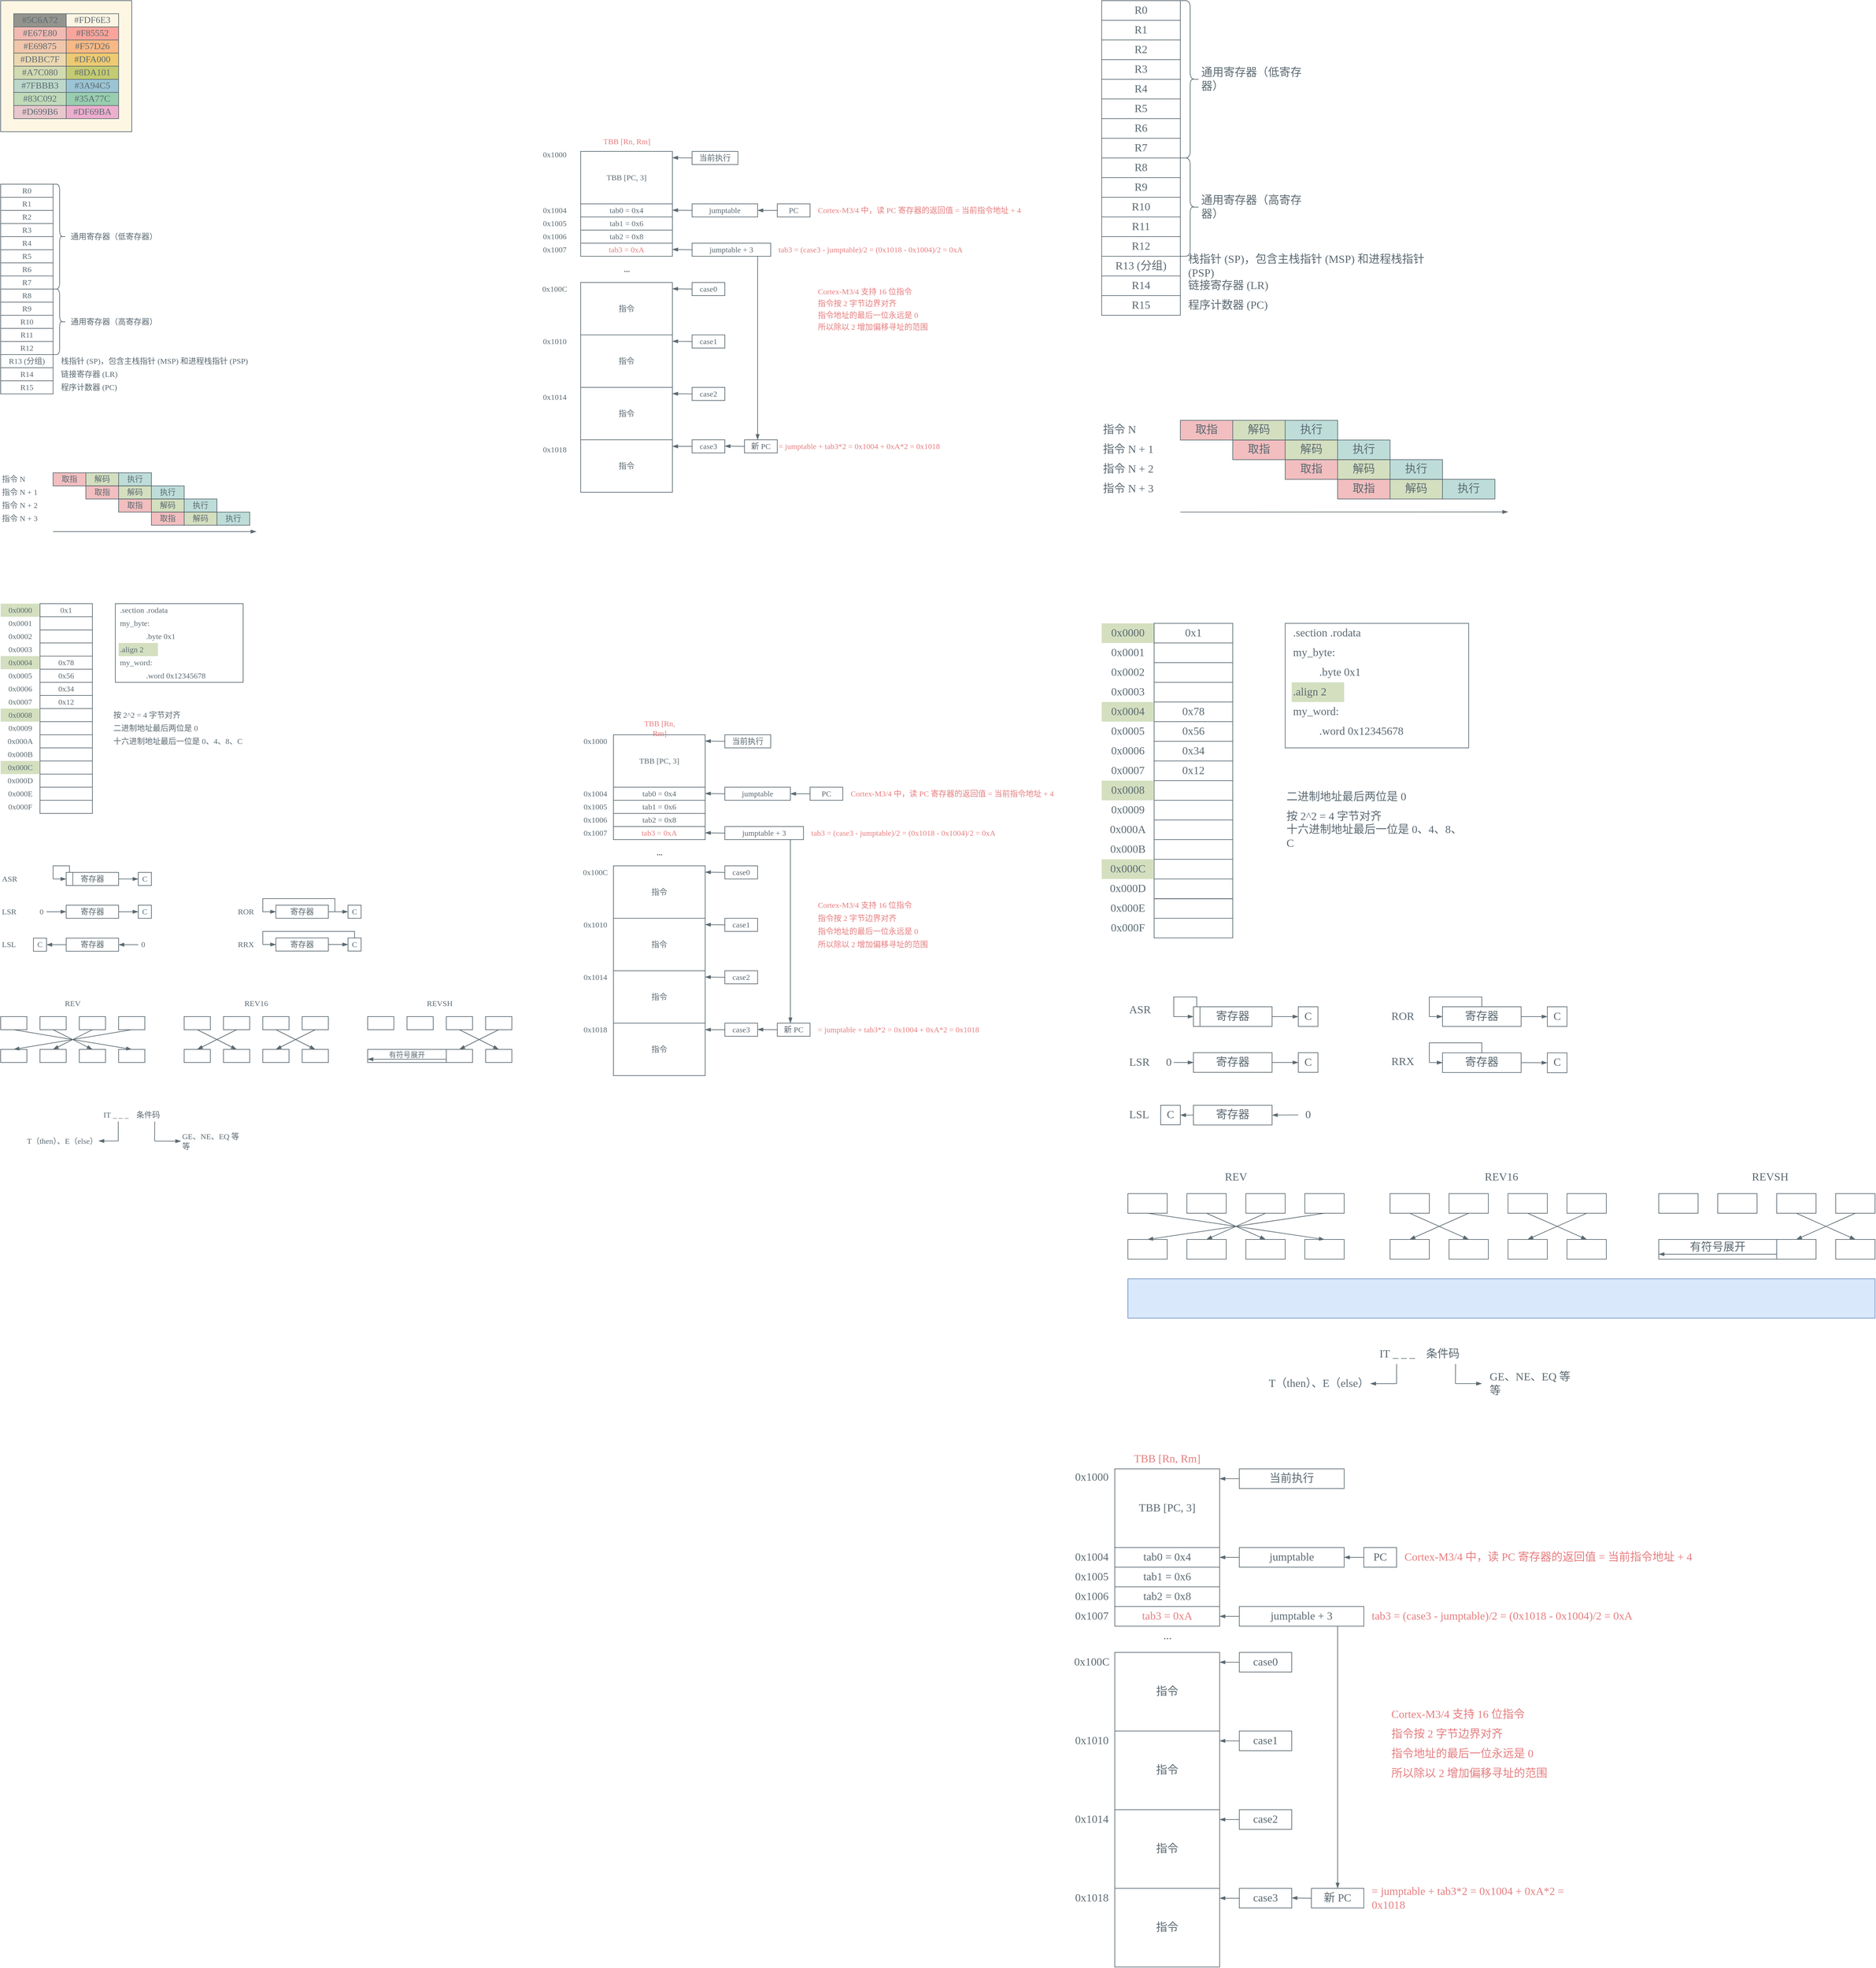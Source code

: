 <mxfile version="28.2.5">
  <diagram name="Page-1" id="5N1QG-RuHGxLHV1p5bVp">
    <mxGraphModel dx="1678" dy="1185" grid="1" gridSize="10" guides="1" tooltips="1" connect="1" arrows="1" fold="1" page="1" pageScale="1" pageWidth="850" pageHeight="1100" math="0" shadow="0" adaptiveColors="none">
      <root>
        <mxCell id="0" />
        <mxCell id="1" parent="0" />
        <mxCell id="RbSQwcAtgDlZW5h2hELQ-11" value="" style="rounded=0;whiteSpace=wrap;html=1;strokeWidth=1;fillColor=none;strokeColor=#5C6A72;fontColor=light-dark(#5C6A72,#C1C1C1);fillOpacity=50;labelBackgroundColor=none;fontFamily=LXGW WenKai Mono Medium;" parent="1" vertex="1">
          <mxGeometry x="215" y="960" width="195" height="120" as="geometry" />
        </mxCell>
        <mxCell id="ytIPeGB8zy7AAXnz2NpN-153" value="&lt;span style=&quot;text-wrap-mode: nowrap;&quot;&gt;0x0000&lt;/span&gt;" style="rounded=0;whiteSpace=wrap;html=1;strokeWidth=1;fillColor=#A7C080;strokeColor=none;fontColor=light-dark(#5C6A72,#C1C1C1);fillOpacity=50;labelBackgroundColor=none;gradientColor=none;fontFamily=LXGW WenKai Mono Medium;" parent="1" vertex="1">
          <mxGeometry x="40" y="960" width="60" height="20" as="geometry" />
        </mxCell>
        <mxCell id="_h1I3Aajhg1Jc9n4SGuM-1" value="R0" style="rounded=0;whiteSpace=wrap;html=1;strokeWidth=1;fillColor=none;strokeColor=#5C6A72;fontColor=light-dark(#5C6A72,#FDF6E3);fillOpacity=50;fontFamily=LXGW WenKai Mono Medium;" parent="1" vertex="1">
          <mxGeometry x="40" y="320" width="80" height="20" as="geometry" />
        </mxCell>
        <mxCell id="_h1I3Aajhg1Jc9n4SGuM-3" value="R1" style="rounded=0;whiteSpace=wrap;html=1;strokeWidth=1;fillColor=none;strokeColor=#5C6A72;fontColor=light-dark(#5C6A72,#FDF6E3);fillOpacity=50;fontFamily=LXGW WenKai Mono Medium;" parent="1" vertex="1">
          <mxGeometry x="40" y="340" width="80" height="20" as="geometry" />
        </mxCell>
        <mxCell id="_h1I3Aajhg1Jc9n4SGuM-4" value="R2" style="rounded=0;whiteSpace=wrap;html=1;strokeWidth=1;fillColor=none;strokeColor=#5C6A72;fontColor=light-dark(#5C6A72,#FDF6E3);fillOpacity=50;fontFamily=LXGW WenKai Mono Medium;" parent="1" vertex="1">
          <mxGeometry x="40" y="360" width="80" height="20" as="geometry" />
        </mxCell>
        <mxCell id="_h1I3Aajhg1Jc9n4SGuM-5" value="R3" style="rounded=0;whiteSpace=wrap;html=1;strokeWidth=1;fillColor=none;strokeColor=#5C6A72;fontColor=light-dark(#5C6A72,#FDF6E3);fillOpacity=50;fontFamily=LXGW WenKai Mono Medium;" parent="1" vertex="1">
          <mxGeometry x="40" y="380" width="80" height="20" as="geometry" />
        </mxCell>
        <mxCell id="_h1I3Aajhg1Jc9n4SGuM-6" value="R4" style="rounded=0;whiteSpace=wrap;html=1;strokeWidth=1;fillColor=none;strokeColor=#5C6A72;fontColor=light-dark(#5C6A72,#FDF6E3);fillOpacity=50;fontFamily=LXGW WenKai Mono Medium;" parent="1" vertex="1">
          <mxGeometry x="40" y="400" width="80" height="20" as="geometry" />
        </mxCell>
        <mxCell id="_h1I3Aajhg1Jc9n4SGuM-7" value="R5" style="rounded=0;whiteSpace=wrap;html=1;strokeWidth=1;fillColor=none;strokeColor=#5C6A72;fontColor=light-dark(#5C6A72,#FDF6E3);fillOpacity=50;fontFamily=LXGW WenKai Mono Medium;" parent="1" vertex="1">
          <mxGeometry x="40" y="420" width="80" height="20" as="geometry" />
        </mxCell>
        <mxCell id="_h1I3Aajhg1Jc9n4SGuM-8" value="R6" style="rounded=0;whiteSpace=wrap;html=1;strokeWidth=1;fillColor=none;strokeColor=#5C6A72;fontColor=light-dark(#5C6A72,#FDF6E3);fillOpacity=50;fontFamily=LXGW WenKai Mono Medium;" parent="1" vertex="1">
          <mxGeometry x="40" y="440" width="80" height="20" as="geometry" />
        </mxCell>
        <mxCell id="_h1I3Aajhg1Jc9n4SGuM-9" value="R7" style="rounded=0;whiteSpace=wrap;html=1;strokeWidth=1;fillColor=none;strokeColor=#5C6A72;fontColor=light-dark(#5C6A72,#FDF6E3);fillOpacity=50;fontFamily=LXGW WenKai Mono Medium;" parent="1" vertex="1">
          <mxGeometry x="40" y="460" width="80" height="20" as="geometry" />
        </mxCell>
        <mxCell id="_h1I3Aajhg1Jc9n4SGuM-10" value="R8" style="rounded=0;whiteSpace=wrap;html=1;strokeWidth=1;fillColor=none;strokeColor=#5C6A72;fontColor=light-dark(#5C6A72,#FDF6E3);fillOpacity=50;fontFamily=LXGW WenKai Mono Medium;" parent="1" vertex="1">
          <mxGeometry x="40" y="480" width="80" height="20" as="geometry" />
        </mxCell>
        <mxCell id="_h1I3Aajhg1Jc9n4SGuM-11" value="R9" style="rounded=0;whiteSpace=wrap;html=1;strokeWidth=1;fillColor=none;strokeColor=#5C6A72;fontColor=light-dark(#5C6A72,#FDF6E3);fillOpacity=50;fontFamily=LXGW WenKai Mono Medium;" parent="1" vertex="1">
          <mxGeometry x="40" y="500" width="80" height="20" as="geometry" />
        </mxCell>
        <mxCell id="_h1I3Aajhg1Jc9n4SGuM-12" value="R10" style="rounded=0;whiteSpace=wrap;html=1;strokeWidth=1;fillColor=none;strokeColor=#5C6A72;fontColor=light-dark(#5C6A72,#FDF6E3);fillOpacity=50;fontFamily=LXGW WenKai Mono Medium;" parent="1" vertex="1">
          <mxGeometry x="40" y="520" width="80" height="20" as="geometry" />
        </mxCell>
        <mxCell id="_h1I3Aajhg1Jc9n4SGuM-13" value="R11" style="rounded=0;whiteSpace=wrap;html=1;strokeWidth=1;fillColor=none;strokeColor=#5C6A72;fontColor=light-dark(#5C6A72,#FDF6E3);fillOpacity=50;fontFamily=LXGW WenKai Mono Medium;" parent="1" vertex="1">
          <mxGeometry x="40" y="540" width="80" height="20" as="geometry" />
        </mxCell>
        <mxCell id="_h1I3Aajhg1Jc9n4SGuM-14" value="R12" style="rounded=0;whiteSpace=wrap;html=1;strokeWidth=1;fillColor=none;strokeColor=#5C6A72;fontColor=light-dark(#5C6A72,#FDF6E3);fillOpacity=50;fontFamily=LXGW WenKai Mono Medium;" parent="1" vertex="1">
          <mxGeometry x="40" y="560" width="80" height="20" as="geometry" />
        </mxCell>
        <mxCell id="_h1I3Aajhg1Jc9n4SGuM-15" value="R13 (分组)" style="rounded=0;whiteSpace=wrap;html=1;strokeWidth=1;fillColor=none;strokeColor=#5C6A72;fontColor=light-dark(#5C6A72,#FDF6E3);fillOpacity=50;fontFamily=LXGW WenKai Mono Medium;" parent="1" vertex="1">
          <mxGeometry x="40" y="580" width="80" height="20" as="geometry" />
        </mxCell>
        <mxCell id="_h1I3Aajhg1Jc9n4SGuM-16" value="R14" style="rounded=0;whiteSpace=wrap;html=1;strokeWidth=1;fillColor=none;strokeColor=#5C6A72;fontColor=light-dark(#5C6A72,#FDF6E3);fillOpacity=50;fontFamily=LXGW WenKai Mono Medium;" parent="1" vertex="1">
          <mxGeometry x="40" y="600" width="80" height="20" as="geometry" />
        </mxCell>
        <mxCell id="_h1I3Aajhg1Jc9n4SGuM-17" value="R15" style="rounded=0;whiteSpace=wrap;html=1;strokeWidth=1;fillColor=none;strokeColor=#5C6A72;fontColor=light-dark(#5C6A72,#FDF6E3);fillOpacity=50;fontFamily=LXGW WenKai Mono Medium;" parent="1" vertex="1">
          <mxGeometry x="40" y="620" width="80" height="20" as="geometry" />
        </mxCell>
        <mxCell id="_h1I3Aajhg1Jc9n4SGuM-26" value="" style="shape=curlyBracket;whiteSpace=wrap;html=1;rounded=1;flipH=1;labelPosition=right;verticalLabelPosition=middle;align=left;verticalAlign=middle;strokeColor=#5C6A72;fontColor=light-dark(#5C6A72,#FDF6E3);fontFamily=LXGW WenKai Mono Medium;fillColor=none;" parent="1" vertex="1">
          <mxGeometry x="120" y="320" width="20" height="160" as="geometry" />
        </mxCell>
        <mxCell id="_h1I3Aajhg1Jc9n4SGuM-27" value="" style="shape=curlyBracket;whiteSpace=wrap;html=1;rounded=1;flipH=1;labelPosition=right;verticalLabelPosition=middle;align=left;verticalAlign=middle;strokeColor=#5C6A72;fontColor=light-dark(#5C6A72,#FDF6E3);fontFamily=LXGW WenKai Mono Medium;fillColor=none;" parent="1" vertex="1">
          <mxGeometry x="120" y="480" width="20" height="100" as="geometry" />
        </mxCell>
        <mxCell id="s1HK-6aSNNE_e3do8wEK-1" value="0x1" style="rounded=0;whiteSpace=wrap;html=1;strokeWidth=1;fillColor=none;strokeColor=#5C6A72;fontColor=light-dark(#5C6A72,#C1C1C1);fillOpacity=50;labelBackgroundColor=none;fontFamily=LXGW WenKai Mono Medium;" parent="1" vertex="1">
          <mxGeometry x="100" y="960" width="80" height="20" as="geometry" />
        </mxCell>
        <mxCell id="s1HK-6aSNNE_e3do8wEK-2" value="" style="rounded=0;whiteSpace=wrap;html=1;strokeWidth=1;fillColor=none;strokeColor=#5C6A72;fontColor=light-dark(#5C6A72,#C1C1C1);fillOpacity=50;labelBackgroundColor=none;fontFamily=LXGW WenKai Mono Medium;" parent="1" vertex="1">
          <mxGeometry x="100" y="980" width="80" height="20" as="geometry" />
        </mxCell>
        <mxCell id="s1HK-6aSNNE_e3do8wEK-3" value="" style="rounded=0;whiteSpace=wrap;html=1;strokeWidth=1;fillColor=none;strokeColor=#5C6A72;fontColor=light-dark(#5C6A72,#C1C1C1);fillOpacity=50;labelBackgroundColor=none;fontFamily=LXGW WenKai Mono Medium;" parent="1" vertex="1">
          <mxGeometry x="100" y="1000" width="80" height="20" as="geometry" />
        </mxCell>
        <mxCell id="s1HK-6aSNNE_e3do8wEK-4" value="" style="rounded=0;whiteSpace=wrap;html=1;strokeWidth=1;fillColor=none;strokeColor=#5C6A72;fontColor=light-dark(#5C6A72,#C1C1C1);fillOpacity=50;labelBackgroundColor=none;fontFamily=LXGW WenKai Mono Medium;" parent="1" vertex="1">
          <mxGeometry x="100" y="1020" width="80" height="20" as="geometry" />
        </mxCell>
        <mxCell id="s1HK-6aSNNE_e3do8wEK-5" value="0x78" style="rounded=0;whiteSpace=wrap;html=1;strokeWidth=1;fillColor=none;strokeColor=#5C6A72;fontColor=light-dark(#5C6A72,#C1C1C1);fillOpacity=50;labelBackgroundColor=none;fontFamily=LXGW WenKai Mono Medium;" parent="1" vertex="1">
          <mxGeometry x="100" y="1040" width="80" height="20" as="geometry" />
        </mxCell>
        <mxCell id="s1HK-6aSNNE_e3do8wEK-6" value="0x56" style="rounded=0;whiteSpace=wrap;html=1;strokeWidth=1;fillColor=none;strokeColor=#5C6A72;fontColor=light-dark(#5C6A72,#C1C1C1);fillOpacity=50;labelBackgroundColor=none;fontFamily=LXGW WenKai Mono Medium;" parent="1" vertex="1">
          <mxGeometry x="100" y="1060" width="80" height="20" as="geometry" />
        </mxCell>
        <mxCell id="s1HK-6aSNNE_e3do8wEK-7" value="0x34" style="rounded=0;whiteSpace=wrap;html=1;strokeWidth=1;fillColor=none;strokeColor=#5C6A72;fontColor=light-dark(#5C6A72,#C1C1C1);fillOpacity=50;labelBackgroundColor=none;fontFamily=LXGW WenKai Mono Medium;" parent="1" vertex="1">
          <mxGeometry x="100" y="1080" width="80" height="20" as="geometry" />
        </mxCell>
        <mxCell id="s1HK-6aSNNE_e3do8wEK-22" value="0x12" style="rounded=0;whiteSpace=wrap;html=1;strokeWidth=1;fillColor=none;strokeColor=#5C6A72;fontColor=light-dark(#5C6A72,#C1C1C1);fillOpacity=50;labelBackgroundColor=none;fontFamily=LXGW WenKai Mono Medium;" parent="1" vertex="1">
          <mxGeometry x="100" y="1100" width="80" height="20" as="geometry" />
        </mxCell>
        <mxCell id="s1HK-6aSNNE_e3do8wEK-23" value="" style="rounded=0;whiteSpace=wrap;html=1;strokeWidth=1;fillColor=none;strokeColor=#5C6A72;fontColor=light-dark(#5C6A72,#C1C1C1);fillOpacity=50;labelBackgroundColor=none;fontFamily=LXGW WenKai Mono Medium;" parent="1" vertex="1">
          <mxGeometry x="100" y="1120" width="80" height="20" as="geometry" />
        </mxCell>
        <mxCell id="s1HK-6aSNNE_e3do8wEK-26" value="" style="rounded=0;whiteSpace=wrap;html=1;strokeWidth=1;fillColor=none;strokeColor=#5C6A72;fontColor=light-dark(#5C6A72,#C1C1C1);fillOpacity=50;labelBackgroundColor=none;fontFamily=LXGW WenKai Mono Medium;" parent="1" vertex="1">
          <mxGeometry x="100" y="1140" width="80" height="20" as="geometry" />
        </mxCell>
        <mxCell id="s1HK-6aSNNE_e3do8wEK-27" value="" style="rounded=0;whiteSpace=wrap;html=1;strokeWidth=1;fillColor=none;strokeColor=#5C6A72;fontColor=light-dark(#5C6A72,#C1C1C1);fillOpacity=50;labelBackgroundColor=none;fontFamily=LXGW WenKai Mono Medium;" parent="1" vertex="1">
          <mxGeometry x="100" y="1160" width="80" height="20" as="geometry" />
        </mxCell>
        <mxCell id="s1HK-6aSNNE_e3do8wEK-28" value="" style="rounded=0;whiteSpace=wrap;html=1;strokeWidth=1;fillColor=none;strokeColor=#5C6A72;fontColor=light-dark(#5C6A72,#C1C1C1);fillOpacity=50;labelBackgroundColor=none;fontFamily=LXGW WenKai Mono Medium;" parent="1" vertex="1">
          <mxGeometry x="100" y="1180" width="80" height="20" as="geometry" />
        </mxCell>
        <mxCell id="s1HK-6aSNNE_e3do8wEK-32" value="" style="rounded=0;whiteSpace=wrap;html=1;strokeWidth=1;fillColor=none;strokeColor=#5C6A72;fontColor=light-dark(#5C6A72,#C1C1C1);fillOpacity=50;labelBackgroundColor=none;fontFamily=LXGW WenKai Mono Medium;" parent="1" vertex="1">
          <mxGeometry x="100" y="1200" width="80" height="20" as="geometry" />
        </mxCell>
        <mxCell id="s1HK-6aSNNE_e3do8wEK-33" value="" style="rounded=0;whiteSpace=wrap;html=1;strokeWidth=1;fillColor=none;strokeColor=#5C6A72;fontColor=light-dark(#5C6A72,#C1C1C1);fillOpacity=50;labelBackgroundColor=none;fontFamily=LXGW WenKai Mono Medium;" parent="1" vertex="1">
          <mxGeometry x="100" y="1220" width="80" height="20" as="geometry" />
        </mxCell>
        <mxCell id="s1HK-6aSNNE_e3do8wEK-34" value="" style="rounded=0;whiteSpace=wrap;html=1;strokeWidth=1;fillColor=none;strokeColor=#5C6A72;fontColor=light-dark(#5C6A72,#C1C1C1);fillOpacity=50;labelBackgroundColor=none;fontFamily=LXGW WenKai Mono Medium;" parent="1" vertex="1">
          <mxGeometry x="100" y="1240" width="80" height="20" as="geometry" />
        </mxCell>
        <mxCell id="s1HK-6aSNNE_e3do8wEK-38" value="" style="rounded=0;whiteSpace=wrap;html=1;strokeWidth=1;fillColor=none;strokeColor=#5C6A72;fontColor=light-dark(#5C6A72,#C1C1C1);fillOpacity=50;labelBackgroundColor=none;fontFamily=LXGW WenKai Mono Medium;" parent="1" vertex="1">
          <mxGeometry x="100" y="1260" width="80" height="20" as="geometry" />
        </mxCell>
        <mxCell id="Y5k4C27kbIV8P3GDiavy-7" value="取指" style="rounded=0;whiteSpace=wrap;html=1;strokeWidth=1;fillColor=#E67E80;strokeColor=#5C6A72;perimeterSpacing=0;glass=0;shadow=0;fillStyle=solid;gradientColor=none;fillOpacity=50;fontColor=#5C6A72;fontFamily=LXGW WenKai Mono Medium;" parent="1" vertex="1">
          <mxGeometry x="120" y="760.3" width="50" height="20" as="geometry" />
        </mxCell>
        <mxCell id="Y5k4C27kbIV8P3GDiavy-8" value="执行" style="rounded=0;whiteSpace=wrap;html=1;strokeWidth=1;fillColor=#7FBBB3;strokeColor=#5C6A72;fontColor=#5C6A72;fillOpacity=50;fontFamily=LXGW WenKai Mono Medium;" parent="1" vertex="1">
          <mxGeometry x="220" y="760.3" width="50" height="20" as="geometry" />
        </mxCell>
        <mxCell id="Y5k4C27kbIV8P3GDiavy-9" value="&lt;font style=&quot;&quot;&gt;解码&lt;/font&gt;" style="rounded=0;whiteSpace=wrap;html=1;strokeWidth=1;fillColor=#A7C080;strokeColor=#5C6A72;fontColor=#5C6A72;fillOpacity=50;fontFamily=LXGW WenKai Mono Medium;" parent="1" vertex="1">
          <mxGeometry x="170" y="760.3" width="50" height="20" as="geometry" />
        </mxCell>
        <mxCell id="Y5k4C27kbIV8P3GDiavy-10" value="取指" style="rounded=0;whiteSpace=wrap;html=1;strokeWidth=1;fillColor=#E67E80;strokeColor=#5C6A72;perimeterSpacing=0;glass=0;shadow=0;fillStyle=solid;gradientColor=none;fillOpacity=50;fontColor=#5C6A72;fontFamily=LXGW WenKai Mono Medium;" parent="1" vertex="1">
          <mxGeometry x="170" y="780.3" width="50" height="20" as="geometry" />
        </mxCell>
        <mxCell id="Y5k4C27kbIV8P3GDiavy-11" value="执行" style="rounded=0;whiteSpace=wrap;html=1;strokeWidth=1;fillColor=#7FBBB3;strokeColor=#5C6A72;fontColor=#5C6A72;fillOpacity=50;fontFamily=LXGW WenKai Mono Medium;" parent="1" vertex="1">
          <mxGeometry x="270" y="780.3" width="50" height="20" as="geometry" />
        </mxCell>
        <mxCell id="Y5k4C27kbIV8P3GDiavy-12" value="&lt;font style=&quot;&quot;&gt;解码&lt;/font&gt;" style="rounded=0;whiteSpace=wrap;html=1;strokeWidth=1;fillColor=#A7C080;strokeColor=#5C6A72;fontColor=#5C6A72;fillOpacity=50;fontFamily=LXGW WenKai Mono Medium;" parent="1" vertex="1">
          <mxGeometry x="220" y="780.3" width="50" height="20" as="geometry" />
        </mxCell>
        <mxCell id="Y5k4C27kbIV8P3GDiavy-13" value="取指" style="rounded=0;whiteSpace=wrap;html=1;strokeWidth=1;fillColor=#E67E80;strokeColor=#5C6A72;perimeterSpacing=0;glass=0;shadow=0;fillStyle=solid;gradientColor=none;fillOpacity=50;fontColor=#5C6A72;fontFamily=LXGW WenKai Mono Medium;" parent="1" vertex="1">
          <mxGeometry x="220" y="800.3" width="50" height="20" as="geometry" />
        </mxCell>
        <mxCell id="Y5k4C27kbIV8P3GDiavy-14" value="执行" style="rounded=0;whiteSpace=wrap;html=1;strokeWidth=1;fillColor=#7FBBB3;strokeColor=#5C6A72;fontColor=#5C6A72;fillOpacity=50;fontFamily=LXGW WenKai Mono Medium;" parent="1" vertex="1">
          <mxGeometry x="320" y="800.3" width="50" height="20" as="geometry" />
        </mxCell>
        <mxCell id="Y5k4C27kbIV8P3GDiavy-15" value="&lt;font style=&quot;&quot;&gt;解码&lt;/font&gt;" style="rounded=0;whiteSpace=wrap;html=1;strokeWidth=1;fillColor=#A7C080;strokeColor=#5C6A72;fontColor=#5C6A72;fillOpacity=50;fontFamily=LXGW WenKai Mono Medium;" parent="1" vertex="1">
          <mxGeometry x="270" y="800.3" width="50" height="20" as="geometry" />
        </mxCell>
        <mxCell id="Y5k4C27kbIV8P3GDiavy-16" value="取指" style="rounded=0;whiteSpace=wrap;html=1;strokeWidth=1;fillColor=#E67E80;strokeColor=#5C6A72;perimeterSpacing=0;glass=0;shadow=0;fillStyle=solid;gradientColor=none;fillOpacity=50;fontColor=#5C6A72;fontFamily=LXGW WenKai Mono Medium;" parent="1" vertex="1">
          <mxGeometry x="270" y="820.3" width="50" height="20" as="geometry" />
        </mxCell>
        <mxCell id="Y5k4C27kbIV8P3GDiavy-17" value="执行" style="rounded=0;whiteSpace=wrap;html=1;strokeWidth=1;fillColor=#7FBBB3;strokeColor=#5C6A72;fontColor=#5C6A72;fillOpacity=50;fontFamily=LXGW WenKai Mono Medium;" parent="1" vertex="1">
          <mxGeometry x="370" y="820.3" width="50" height="20" as="geometry" />
        </mxCell>
        <mxCell id="Y5k4C27kbIV8P3GDiavy-18" value="&lt;font style=&quot;&quot;&gt;解码&lt;/font&gt;" style="rounded=0;whiteSpace=wrap;html=1;strokeWidth=1;fillColor=#A7C080;strokeColor=#5C6A72;fontColor=#5C6A72;fillOpacity=50;fontFamily=LXGW WenKai Mono Medium;" parent="1" vertex="1">
          <mxGeometry x="320" y="820.3" width="50" height="20" as="geometry" />
        </mxCell>
        <mxCell id="Y5k4C27kbIV8P3GDiavy-29" value="" style="endArrow=blockThin;html=1;rounded=0;endFill=1;strokeColor=#5C6A72;fontSize=14;fontFamily=LXGW WenKai Mono Medium;fontColor=#5C6A72;" parent="1" edge="1">
          <mxGeometry width="50" height="50" relative="1" as="geometry">
            <mxPoint x="120" y="850" as="sourcePoint" />
            <mxPoint x="430" y="850" as="targetPoint" />
          </mxGeometry>
        </mxCell>
        <mxCell id="7TX5ZdZKJF8qfDjDa7UC-1" value="" style="rounded=0;whiteSpace=wrap;html=1;strokeWidth=1;fillColor=#FDF6E3;strokeColor=#5C6A72;fontColor=light-dark(#2e3440, #c1c1c1);fillOpacity=100;fontFamily=LXGW WenKai Mono Medium;fillStyle=solid;fontStyle=0;fontSize=14;" parent="1" vertex="1">
          <mxGeometry x="40" y="40" width="200" height="200" as="geometry" />
        </mxCell>
        <mxCell id="7TX5ZdZKJF8qfDjDa7UC-2" value="&lt;font style=&quot;color: rgb(92, 106, 114);&quot;&gt;#E67E80&lt;/font&gt;" style="rounded=0;whiteSpace=wrap;html=1;strokeWidth=1;fillColor=#E67E80;strokeColor=#5C6A72;fontColor=light-dark(#2e3440, #c1c1c1);fillOpacity=50;fontFamily=LXGW WenKai Mono Medium;fillStyle=solid;fontStyle=0;fontSize=14;" parent="1" vertex="1">
          <mxGeometry x="60" y="80" width="80" height="20" as="geometry" />
        </mxCell>
        <mxCell id="7TX5ZdZKJF8qfDjDa7UC-3" value="&lt;font style=&quot;color: rgb(92, 106, 114);&quot;&gt;#E69875&lt;/font&gt;" style="rounded=0;whiteSpace=wrap;html=1;strokeWidth=1;fillColor=#E69875;strokeColor=#5C6A72;fontColor=light-dark(#2e3440, #c1c1c1);fillOpacity=50;fontFamily=LXGW WenKai Mono Medium;fillStyle=solid;fontStyle=0;fontSize=14;" parent="1" vertex="1">
          <mxGeometry x="60" y="100" width="80" height="20" as="geometry" />
        </mxCell>
        <mxCell id="7TX5ZdZKJF8qfDjDa7UC-4" value="&lt;font style=&quot;color: rgb(92, 106, 114);&quot;&gt;#DBBC7F&lt;/font&gt;" style="rounded=0;whiteSpace=wrap;html=1;strokeWidth=1;fillColor=#DBBC7F;strokeColor=#5C6A72;fontColor=light-dark(#2e3440, #c1c1c1);fillOpacity=50;fontFamily=LXGW WenKai Mono Medium;fillStyle=solid;fontStyle=0;fontSize=14;" parent="1" vertex="1">
          <mxGeometry x="60" y="120" width="80" height="20" as="geometry" />
        </mxCell>
        <mxCell id="7TX5ZdZKJF8qfDjDa7UC-5" value="&lt;font style=&quot;color: rgb(92, 106, 114);&quot;&gt;#A7C080&lt;/font&gt;" style="rounded=0;whiteSpace=wrap;html=1;strokeWidth=1;fillColor=#A7C080;strokeColor=#5C6A72;fontColor=light-dark(#2e3440, #c1c1c1);fillOpacity=50;fontFamily=LXGW WenKai Mono Medium;fillStyle=solid;fontStyle=0;fontSize=14;" parent="1" vertex="1">
          <mxGeometry x="60" y="140" width="80" height="20" as="geometry" />
        </mxCell>
        <mxCell id="7TX5ZdZKJF8qfDjDa7UC-6" value="&lt;font style=&quot;color: rgb(92, 106, 114);&quot;&gt;#7FBBB3&lt;/font&gt;" style="rounded=0;whiteSpace=wrap;html=1;strokeWidth=1;fillColor=#7FBBB3;strokeColor=#5C6A72;fontColor=light-dark(#2e3440, #c1c1c1);fillOpacity=50;fontFamily=LXGW WenKai Mono Medium;fillStyle=solid;fontStyle=0;fontSize=14;" parent="1" vertex="1">
          <mxGeometry x="60" y="160" width="80" height="20" as="geometry" />
        </mxCell>
        <mxCell id="7TX5ZdZKJF8qfDjDa7UC-7" value="&lt;font style=&quot;color: rgb(92, 106, 114);&quot;&gt;#83C092&lt;/font&gt;" style="rounded=0;whiteSpace=wrap;html=1;strokeWidth=1;fillColor=#83C092;strokeColor=#5C6A72;fontColor=light-dark(#2e3440, #c1c1c1);fillOpacity=50;fontFamily=LXGW WenKai Mono Medium;fillStyle=solid;fontStyle=0;fontSize=14;" parent="1" vertex="1">
          <mxGeometry x="60" y="180" width="80" height="20" as="geometry" />
        </mxCell>
        <mxCell id="7TX5ZdZKJF8qfDjDa7UC-8" value="&lt;font style=&quot;color: rgb(92, 106, 114);&quot;&gt;#D699B6&lt;/font&gt;" style="rounded=0;whiteSpace=wrap;html=1;strokeWidth=1;fillColor=#D699B6;strokeColor=#5C6A72;fontColor=light-dark(#2e3440, #c1c1c1);fillOpacity=50;fontFamily=LXGW WenKai Mono Medium;fillStyle=solid;fontStyle=0;fontSize=14;" parent="1" vertex="1">
          <mxGeometry x="60" y="200" width="80" height="20" as="geometry" />
        </mxCell>
        <mxCell id="7TX5ZdZKJF8qfDjDa7UC-9" value="&lt;font style=&quot;color: rgb(92, 106, 114);&quot;&gt;#F85552&lt;/font&gt;" style="rounded=0;whiteSpace=wrap;html=1;strokeWidth=1;fillColor=#F85552;strokeColor=#5C6A72;fontColor=light-dark(#2e3440, #c1c1c1);fillOpacity=50;fontFamily=LXGW WenKai Mono Medium;fillStyle=solid;fontStyle=0;fontSize=14;" parent="1" vertex="1">
          <mxGeometry x="140" y="80" width="80" height="20" as="geometry" />
        </mxCell>
        <mxCell id="7TX5ZdZKJF8qfDjDa7UC-10" value="&lt;font style=&quot;color: rgb(92, 106, 114);&quot;&gt;#F57D26&lt;/font&gt;" style="rounded=0;whiteSpace=wrap;html=1;strokeWidth=1;fillColor=#F57D26;strokeColor=#5C6A72;fontColor=light-dark(#2e3440, #c1c1c1);fillOpacity=50;fontFamily=LXGW WenKai Mono Medium;fillStyle=solid;fontStyle=0;fontSize=14;" parent="1" vertex="1">
          <mxGeometry x="140" y="100" width="80" height="20" as="geometry" />
        </mxCell>
        <mxCell id="7TX5ZdZKJF8qfDjDa7UC-11" value="&lt;font style=&quot;color: rgb(92, 106, 114);&quot;&gt;#DFA000&lt;/font&gt;" style="rounded=0;whiteSpace=wrap;html=1;strokeWidth=1;fillColor=#DFA000;strokeColor=#5C6A72;fontColor=light-dark(#2e3440, #c1c1c1);fillOpacity=50;fontFamily=LXGW WenKai Mono Medium;fillStyle=solid;fontStyle=0;fontSize=14;" parent="1" vertex="1">
          <mxGeometry x="140" y="120" width="80" height="20" as="geometry" />
        </mxCell>
        <mxCell id="7TX5ZdZKJF8qfDjDa7UC-12" value="&lt;font style=&quot;color: rgb(92, 106, 114);&quot;&gt;#8DA101&lt;/font&gt;" style="rounded=0;whiteSpace=wrap;html=1;strokeWidth=1;fillColor=#8DA101;strokeColor=#5C6A72;fontColor=light-dark(#2e3440, #c1c1c1);fillOpacity=50;fontFamily=LXGW WenKai Mono Medium;fillStyle=solid;fontStyle=0;fontSize=14;" parent="1" vertex="1">
          <mxGeometry x="140" y="140" width="80" height="20" as="geometry" />
        </mxCell>
        <mxCell id="7TX5ZdZKJF8qfDjDa7UC-13" value="&lt;font style=&quot;color: rgb(92, 106, 114);&quot;&gt;#3A94C5&lt;/font&gt;" style="rounded=0;whiteSpace=wrap;html=1;strokeWidth=1;fillColor=#3A94C5;strokeColor=#5C6A72;fontColor=light-dark(#2e3440, #c1c1c1);fillOpacity=50;fontFamily=LXGW WenKai Mono Medium;fillStyle=solid;fontStyle=0;fontSize=14;" parent="1" vertex="1">
          <mxGeometry x="140" y="160" width="80" height="20" as="geometry" />
        </mxCell>
        <mxCell id="7TX5ZdZKJF8qfDjDa7UC-14" value="&lt;font style=&quot;color: rgb(92, 106, 114);&quot;&gt;#35A77C&lt;/font&gt;" style="rounded=0;whiteSpace=wrap;html=1;strokeWidth=1;fillColor=#35A77C;strokeColor=#5C6A72;fontColor=light-dark(#2e3440, #c1c1c1);fillOpacity=50;fontFamily=LXGW WenKai Mono Medium;fillStyle=solid;fontStyle=0;fontSize=14;" parent="1" vertex="1">
          <mxGeometry x="140" y="180" width="80" height="20" as="geometry" />
        </mxCell>
        <mxCell id="7TX5ZdZKJF8qfDjDa7UC-15" value="&lt;font style=&quot;color: rgb(92, 106, 114);&quot;&gt;#DF69BA&lt;/font&gt;" style="rounded=0;whiteSpace=wrap;html=1;strokeWidth=1;fillColor=#DF69BA;strokeColor=#5C6A72;fontColor=light-dark(#2e3440, #c1c1c1);fillOpacity=50;fontFamily=LXGW WenKai Mono Medium;fillStyle=solid;fontStyle=0;fontSize=14;" parent="1" vertex="1">
          <mxGeometry x="140" y="200" width="80" height="20" as="geometry" />
        </mxCell>
        <mxCell id="7TX5ZdZKJF8qfDjDa7UC-16" value="&lt;font style=&quot;color: rgb(92, 106, 114);&quot;&gt;#5C6A72&lt;/font&gt;" style="rounded=0;whiteSpace=wrap;html=1;strokeWidth=1;fillColor=#2D353B;strokeColor=#5C6A72;fontColor=light-dark(#2e3440, #c1c1c1);fillOpacity=50;fontFamily=LXGW WenKai Mono Medium;fillStyle=solid;fontStyle=0;fontSize=14;" parent="1" vertex="1">
          <mxGeometry x="60" y="60" width="80" height="20" as="geometry" />
        </mxCell>
        <mxCell id="7TX5ZdZKJF8qfDjDa7UC-17" value="&lt;font style=&quot;color: rgb(92, 106, 114);&quot;&gt;#FDF6E3&lt;/font&gt;" style="rounded=0;whiteSpace=wrap;html=1;strokeWidth=1;fillColor=#FDF6E3;strokeColor=#5C6A72;fontColor=light-dark(#2e3440, #c1c1c1);fillOpacity=50;fontFamily=LXGW WenKai Mono Medium;fillStyle=solid;fontStyle=0;fontSize=14;" parent="1" vertex="1">
          <mxGeometry x="140" y="60" width="80" height="20" as="geometry" />
        </mxCell>
        <mxCell id="IfgeBhLZ9KpPOW84LpC1-7" value="&lt;span style=&quot;text-wrap-mode: nowrap;&quot;&gt;程序计数器 (PC)&lt;/span&gt;" style="rounded=0;whiteSpace=wrap;html=1;strokeWidth=1;fillColor=none;strokeColor=none;fontColor=light-dark(#5C6A72,#FDF6E3);fillOpacity=50;fontFamily=LXGW WenKai Mono Medium;align=left;" parent="1" vertex="1">
          <mxGeometry x="130" y="620" width="110" height="20" as="geometry" />
        </mxCell>
        <mxCell id="IfgeBhLZ9KpPOW84LpC1-8" value="&lt;span style=&quot;text-wrap-mode: nowrap;&quot;&gt;链接寄存器 (LR)&lt;/span&gt;" style="rounded=0;whiteSpace=wrap;html=1;strokeWidth=1;fillColor=none;strokeColor=none;fontColor=light-dark(#5C6A72,#FDF6E3);fillOpacity=50;fontFamily=LXGW WenKai Mono Medium;align=left;" parent="1" vertex="1">
          <mxGeometry x="130" y="600" width="110" height="20" as="geometry" />
        </mxCell>
        <mxCell id="IfgeBhLZ9KpPOW84LpC1-9" value="&lt;span style=&quot;text-wrap-mode: nowrap;&quot;&gt;栈指针 (SP)，包含主栈指针 (MSP) 和进程栈指针 (PSP)&lt;/span&gt;" style="rounded=0;whiteSpace=wrap;html=1;strokeWidth=1;fillColor=none;strokeColor=none;fontColor=light-dark(#5C6A72,#FDF6E3);fillOpacity=50;fontFamily=LXGW WenKai Mono Medium;align=left;" parent="1" vertex="1">
          <mxGeometry x="130" y="580" width="320" height="20" as="geometry" />
        </mxCell>
        <mxCell id="IfgeBhLZ9KpPOW84LpC1-10" value="&lt;span style=&quot;text-wrap-mode: nowrap;&quot;&gt;通用寄存器（高寄存器）&lt;/span&gt;" style="rounded=0;whiteSpace=wrap;html=1;strokeWidth=1;fillColor=none;strokeColor=none;fontColor=light-dark(#5C6A72,#FDF6E3);fillOpacity=50;fontFamily=LXGW WenKai Mono Medium;align=left;" parent="1" vertex="1">
          <mxGeometry x="145" y="520" width="155" height="20" as="geometry" />
        </mxCell>
        <mxCell id="IfgeBhLZ9KpPOW84LpC1-11" value="&lt;span style=&quot;text-wrap-mode: nowrap;&quot;&gt;通用寄存器（低寄存器）&lt;/span&gt;" style="rounded=0;whiteSpace=wrap;html=1;strokeWidth=1;fillColor=none;strokeColor=none;fontColor=light-dark(#5C6A72,#FDF6E3);fillOpacity=50;fontFamily=LXGW WenKai Mono Medium;align=left;" parent="1" vertex="1">
          <mxGeometry x="145" y="390" width="155" height="20" as="geometry" />
        </mxCell>
        <mxCell id="IfgeBhLZ9KpPOW84LpC1-12" value="&lt;span style=&quot;text-align: center; text-wrap-mode: nowrap;&quot;&gt;指令 N&lt;/span&gt;" style="rounded=0;whiteSpace=wrap;html=1;strokeWidth=1;fillColor=none;strokeColor=none;fontColor=light-dark(#5C6A72,#FDF6E3);fillOpacity=50;fontFamily=LXGW WenKai Mono Medium;align=left;" parent="1" vertex="1">
          <mxGeometry x="40" y="759.7" width="80" height="20" as="geometry" />
        </mxCell>
        <mxCell id="IfgeBhLZ9KpPOW84LpC1-13" value="&lt;span style=&quot;text-align: center; text-wrap-mode: nowrap;&quot;&gt;指令 N + 1&lt;/span&gt;" style="rounded=0;whiteSpace=wrap;html=1;strokeWidth=1;fillColor=none;strokeColor=none;fontColor=light-dark(#5C6A72,#FDF6E3);fillOpacity=50;fontFamily=LXGW WenKai Mono Medium;align=left;" parent="1" vertex="1">
          <mxGeometry x="40" y="780" width="80" height="20" as="geometry" />
        </mxCell>
        <mxCell id="IfgeBhLZ9KpPOW84LpC1-14" value="&lt;span style=&quot;text-align: center; text-wrap-mode: nowrap;&quot;&gt;指令 N + 2&lt;/span&gt;" style="rounded=0;whiteSpace=wrap;html=1;strokeWidth=1;fillColor=none;strokeColor=none;fontColor=light-dark(#5C6A72,#FDF6E3);fillOpacity=50;fontFamily=LXGW WenKai Mono Medium;align=left;" parent="1" vertex="1">
          <mxGeometry x="40" y="800" width="80" height="20" as="geometry" />
        </mxCell>
        <mxCell id="IfgeBhLZ9KpPOW84LpC1-15" value="&lt;span style=&quot;text-align: center; text-wrap-mode: nowrap;&quot;&gt;指令 N + 3&lt;/span&gt;" style="rounded=0;whiteSpace=wrap;html=1;strokeWidth=1;fillColor=none;strokeColor=none;fontColor=light-dark(#5C6A72,#FDF6E3);fillOpacity=50;fontFamily=LXGW WenKai Mono Medium;align=left;" parent="1" vertex="1">
          <mxGeometry x="40" y="820" width="80" height="20" as="geometry" />
        </mxCell>
        <mxCell id="IfgeBhLZ9KpPOW84LpC1-17" value="&lt;span style=&quot;text-wrap-mode: nowrap;&quot;&gt;0x0001&lt;/span&gt;" style="rounded=0;whiteSpace=wrap;html=1;strokeWidth=1;fillColor=none;strokeColor=none;fontColor=light-dark(#5C6A72,#C1C1C1);fillOpacity=50;labelBackgroundColor=none;gradientColor=none;fontFamily=LXGW WenKai Mono Medium;" parent="1" vertex="1">
          <mxGeometry x="40" y="980" width="60" height="20" as="geometry" />
        </mxCell>
        <mxCell id="IfgeBhLZ9KpPOW84LpC1-18" value="&lt;span style=&quot;text-wrap-mode: nowrap;&quot;&gt;0x0002&lt;/span&gt;" style="rounded=0;whiteSpace=wrap;html=1;strokeWidth=1;fillColor=none;strokeColor=none;fontColor=light-dark(#5C6A72,#C1C1C1);fillOpacity=50;labelBackgroundColor=none;gradientColor=none;fontFamily=LXGW WenKai Mono Medium;" parent="1" vertex="1">
          <mxGeometry x="40" y="1000" width="60" height="20" as="geometry" />
        </mxCell>
        <mxCell id="IfgeBhLZ9KpPOW84LpC1-19" value="&lt;span style=&quot;text-wrap-mode: nowrap;&quot;&gt;0x0003&lt;/span&gt;" style="rounded=0;whiteSpace=wrap;html=1;strokeWidth=1;fillColor=none;strokeColor=none;fontColor=light-dark(#5C6A72,#C1C1C1);fillOpacity=50;labelBackgroundColor=none;gradientColor=none;fontFamily=LXGW WenKai Mono Medium;" parent="1" vertex="1">
          <mxGeometry x="40" y="1020" width="60" height="20" as="geometry" />
        </mxCell>
        <mxCell id="IfgeBhLZ9KpPOW84LpC1-20" value="&lt;span style=&quot;text-wrap-mode: nowrap;&quot;&gt;0x0004&lt;/span&gt;" style="rounded=0;whiteSpace=wrap;html=1;strokeWidth=1;fillColor=#A7C080;strokeColor=none;fontColor=light-dark(#5C6A72,#C1C1C1);fillOpacity=50;labelBackgroundColor=none;gradientColor=none;fontFamily=LXGW WenKai Mono Medium;" parent="1" vertex="1">
          <mxGeometry x="40" y="1040" width="60" height="20" as="geometry" />
        </mxCell>
        <mxCell id="IfgeBhLZ9KpPOW84LpC1-21" value="&lt;span style=&quot;text-wrap-mode: nowrap;&quot;&gt;0x0005&lt;/span&gt;" style="rounded=0;whiteSpace=wrap;html=1;strokeWidth=1;fillColor=none;strokeColor=none;fontColor=light-dark(#5C6A72,#C1C1C1);fillOpacity=50;labelBackgroundColor=none;gradientColor=none;fontFamily=LXGW WenKai Mono Medium;" parent="1" vertex="1">
          <mxGeometry x="40" y="1060" width="60" height="20" as="geometry" />
        </mxCell>
        <mxCell id="IfgeBhLZ9KpPOW84LpC1-22" value="&lt;span style=&quot;text-wrap-mode: nowrap;&quot;&gt;0x0006&lt;/span&gt;" style="rounded=0;whiteSpace=wrap;html=1;strokeWidth=1;fillColor=none;strokeColor=none;fontColor=light-dark(#5C6A72,#C1C1C1);fillOpacity=50;labelBackgroundColor=none;gradientColor=none;fontFamily=LXGW WenKai Mono Medium;" parent="1" vertex="1">
          <mxGeometry x="40" y="1080" width="60" height="20" as="geometry" />
        </mxCell>
        <mxCell id="IfgeBhLZ9KpPOW84LpC1-23" value="&lt;span style=&quot;text-wrap-mode: nowrap;&quot;&gt;0x0007&lt;/span&gt;" style="rounded=0;whiteSpace=wrap;html=1;strokeWidth=1;fillColor=none;strokeColor=none;fontColor=light-dark(#5C6A72,#C1C1C1);fillOpacity=50;labelBackgroundColor=none;gradientColor=none;fontFamily=LXGW WenKai Mono Medium;" parent="1" vertex="1">
          <mxGeometry x="40" y="1100" width="60" height="20" as="geometry" />
        </mxCell>
        <mxCell id="IfgeBhLZ9KpPOW84LpC1-24" value="&lt;span style=&quot;text-wrap-mode: nowrap;&quot;&gt;0x0008&lt;/span&gt;" style="rounded=0;whiteSpace=wrap;html=1;strokeWidth=1;fillColor=#A7C080;strokeColor=none;fontColor=light-dark(#5C6A72,#C1C1C1);fillOpacity=50;labelBackgroundColor=none;gradientColor=none;fontFamily=LXGW WenKai Mono Medium;" parent="1" vertex="1">
          <mxGeometry x="40" y="1120" width="60" height="20" as="geometry" />
        </mxCell>
        <mxCell id="IfgeBhLZ9KpPOW84LpC1-25" value="&lt;span style=&quot;text-wrap-mode: nowrap;&quot;&gt;0x0009&lt;/span&gt;" style="rounded=0;whiteSpace=wrap;html=1;strokeWidth=1;fillColor=none;strokeColor=none;fontColor=light-dark(#5C6A72,#C1C1C1);fillOpacity=50;labelBackgroundColor=none;gradientColor=none;fontFamily=LXGW WenKai Mono Medium;" parent="1" vertex="1">
          <mxGeometry x="40" y="1140" width="60" height="20" as="geometry" />
        </mxCell>
        <mxCell id="IfgeBhLZ9KpPOW84LpC1-26" value="&lt;span style=&quot;text-wrap-mode: nowrap;&quot;&gt;0x000A&lt;/span&gt;" style="rounded=0;whiteSpace=wrap;html=1;strokeWidth=1;fillColor=none;strokeColor=none;fontColor=light-dark(#5C6A72,#C1C1C1);fillOpacity=50;labelBackgroundColor=none;gradientColor=none;fontFamily=LXGW WenKai Mono Medium;" parent="1" vertex="1">
          <mxGeometry x="40" y="1160" width="60" height="20" as="geometry" />
        </mxCell>
        <mxCell id="IfgeBhLZ9KpPOW84LpC1-27" value="&lt;span style=&quot;text-wrap-mode: nowrap;&quot;&gt;0x000B&lt;/span&gt;" style="rounded=0;whiteSpace=wrap;html=1;strokeWidth=1;fillColor=none;strokeColor=none;fontColor=light-dark(#5C6A72,#C1C1C1);fillOpacity=50;labelBackgroundColor=none;gradientColor=none;fontFamily=LXGW WenKai Mono Medium;" parent="1" vertex="1">
          <mxGeometry x="40" y="1180" width="60" height="20" as="geometry" />
        </mxCell>
        <mxCell id="IfgeBhLZ9KpPOW84LpC1-28" value="&lt;span style=&quot;text-wrap-mode: nowrap;&quot;&gt;0x000C&lt;/span&gt;" style="rounded=0;whiteSpace=wrap;html=1;strokeWidth=1;fillColor=#A7C080;strokeColor=none;fontColor=light-dark(#5C6A72,#C1C1C1);fillOpacity=50;labelBackgroundColor=none;gradientColor=none;fontFamily=LXGW WenKai Mono Medium;" parent="1" vertex="1">
          <mxGeometry x="40" y="1200" width="60" height="20" as="geometry" />
        </mxCell>
        <mxCell id="IfgeBhLZ9KpPOW84LpC1-29" value="&lt;span style=&quot;text-wrap-mode: nowrap;&quot;&gt;0x000D&lt;/span&gt;" style="rounded=0;whiteSpace=wrap;html=1;strokeWidth=1;fillColor=none;strokeColor=none;fontColor=light-dark(#5C6A72,#C1C1C1);fillOpacity=50;labelBackgroundColor=none;gradientColor=none;fontFamily=LXGW WenKai Mono Medium;" parent="1" vertex="1">
          <mxGeometry x="40" y="1220" width="60" height="20" as="geometry" />
        </mxCell>
        <mxCell id="IfgeBhLZ9KpPOW84LpC1-30" value="&lt;span style=&quot;text-wrap-mode: nowrap;&quot;&gt;0x000E&lt;/span&gt;" style="rounded=0;whiteSpace=wrap;html=1;strokeWidth=1;fillColor=none;strokeColor=none;fontColor=light-dark(#5C6A72,#C1C1C1);fillOpacity=50;labelBackgroundColor=none;gradientColor=none;fontFamily=LXGW WenKai Mono Medium;" parent="1" vertex="1">
          <mxGeometry x="40" y="1240" width="60" height="20" as="geometry" />
        </mxCell>
        <mxCell id="IfgeBhLZ9KpPOW84LpC1-31" value="&lt;span style=&quot;text-wrap-mode: nowrap;&quot;&gt;0x000F&lt;/span&gt;" style="rounded=0;whiteSpace=wrap;html=1;strokeWidth=1;fillColor=none;strokeColor=none;fontColor=light-dark(#5C6A72,#C1C1C1);fillOpacity=50;labelBackgroundColor=none;gradientColor=none;fontFamily=LXGW WenKai Mono Medium;" parent="1" vertex="1">
          <mxGeometry x="40" y="1260" width="60" height="20" as="geometry" />
        </mxCell>
        <mxCell id="IfgeBhLZ9KpPOW84LpC1-34" style="edgeStyle=orthogonalEdgeStyle;rounded=0;orthogonalLoop=1;jettySize=auto;html=1;entryX=1;entryY=0.5;entryDx=0;entryDy=0;endArrow=blockThin;endFill=1;fontColor=#5C6A72;strokeColor=#5C6A72;fontFamily=LXGW WenKai Mono Medium;" parent="1" source="IfgeBhLZ9KpPOW84LpC1-35" target="IfgeBhLZ9KpPOW84LpC1-37" edge="1">
          <mxGeometry relative="1" as="geometry" />
        </mxCell>
        <mxCell id="IfgeBhLZ9KpPOW84LpC1-35" value="寄存器" style="rounded=0;whiteSpace=wrap;html=1;strokeWidth=1;fillColor=none;strokeColor=#5C6A72;fontColor=#5C6A72;fillOpacity=50;labelBackgroundColor=none;fontFamily=LXGW WenKai Mono Medium;" parent="1" vertex="1">
          <mxGeometry x="140" y="1470.3" width="80" height="20" as="geometry" />
        </mxCell>
        <mxCell id="IfgeBhLZ9KpPOW84LpC1-36" value="" style="endArrow=blockThin;html=1;rounded=0;entryX=1;entryY=0.5;entryDx=0;entryDy=0;endFill=1;fontColor=#5C6A72;strokeColor=#5C6A72;fontFamily=LXGW WenKai Mono Medium;" parent="1" target="IfgeBhLZ9KpPOW84LpC1-35" edge="1">
          <mxGeometry width="50" height="50" relative="1" as="geometry">
            <mxPoint x="250" y="1480.3" as="sourcePoint" />
            <mxPoint x="80" y="1450.3" as="targetPoint" />
          </mxGeometry>
        </mxCell>
        <mxCell id="IfgeBhLZ9KpPOW84LpC1-37" value="C" style="rounded=0;whiteSpace=wrap;html=1;strokeWidth=1;fillColor=none;strokeColor=#5C6A72;fontColor=#5C6A72;fillOpacity=50;labelBackgroundColor=none;fontFamily=LXGW WenKai Mono Medium;" parent="1" vertex="1">
          <mxGeometry x="90" y="1470.3" width="20" height="20" as="geometry" />
        </mxCell>
        <mxCell id="IfgeBhLZ9KpPOW84LpC1-39" style="edgeStyle=orthogonalEdgeStyle;rounded=0;orthogonalLoop=1;jettySize=auto;html=1;entryX=0;entryY=0.5;entryDx=0;entryDy=0;endArrow=blockThin;endFill=1;fontColor=#5C6A72;strokeColor=#5C6A72;fontFamily=LXGW WenKai Mono Medium;" parent="1" source="IfgeBhLZ9KpPOW84LpC1-40" target="IfgeBhLZ9KpPOW84LpC1-41" edge="1">
          <mxGeometry relative="1" as="geometry">
            <Array as="points">
              <mxPoint x="240" y="1430" />
              <mxPoint x="240" y="1430" />
            </Array>
          </mxGeometry>
        </mxCell>
        <mxCell id="IfgeBhLZ9KpPOW84LpC1-40" value="寄存器" style="rounded=0;whiteSpace=wrap;html=1;strokeWidth=1;fillColor=none;strokeColor=#5C6A72;fontColor=#5C6A72;fillOpacity=50;labelBackgroundColor=none;fontFamily=LXGW WenKai Mono Medium;" parent="1" vertex="1">
          <mxGeometry x="140" y="1420" width="80" height="20" as="geometry" />
        </mxCell>
        <mxCell id="IfgeBhLZ9KpPOW84LpC1-41" value="C" style="rounded=0;whiteSpace=wrap;html=1;strokeWidth=1;fillColor=none;strokeColor=#5C6A72;fontColor=#5C6A72;fillOpacity=50;labelBackgroundColor=none;fontFamily=LXGW WenKai Mono Medium;" parent="1" vertex="1">
          <mxGeometry x="250" y="1420" width="20" height="20" as="geometry" />
        </mxCell>
        <mxCell id="IfgeBhLZ9KpPOW84LpC1-43" value="" style="endArrow=blockThin;html=1;rounded=0;entryX=0;entryY=0.5;entryDx=0;entryDy=0;endFill=1;fontColor=#5C6A72;strokeColor=#5C6A72;fontFamily=LXGW WenKai Mono Medium;" parent="1" target="IfgeBhLZ9KpPOW84LpC1-40" edge="1">
          <mxGeometry width="50" height="50" relative="1" as="geometry">
            <mxPoint x="110" y="1430" as="sourcePoint" />
            <mxPoint x="160" y="1330" as="targetPoint" />
          </mxGeometry>
        </mxCell>
        <mxCell id="IfgeBhLZ9KpPOW84LpC1-44" style="edgeStyle=orthogonalEdgeStyle;rounded=0;orthogonalLoop=1;jettySize=auto;html=1;entryX=0;entryY=0.5;entryDx=0;entryDy=0;endArrow=blockThin;endFill=1;fontColor=#5C6A72;strokeColor=#5C6A72;fontFamily=LXGW WenKai Mono Medium;" parent="1" source="IfgeBhLZ9KpPOW84LpC1-45" target="IfgeBhLZ9KpPOW84LpC1-46" edge="1">
          <mxGeometry relative="1" as="geometry" />
        </mxCell>
        <mxCell id="IfgeBhLZ9KpPOW84LpC1-45" value="寄存器" style="rounded=0;whiteSpace=wrap;html=1;strokeWidth=1;fillColor=none;strokeColor=#5C6A72;fontColor=#5C6A72;fillOpacity=50;labelBackgroundColor=none;fontFamily=LXGW WenKai Mono Medium;" parent="1" vertex="1">
          <mxGeometry x="140" y="1370" width="80" height="20" as="geometry" />
        </mxCell>
        <mxCell id="IfgeBhLZ9KpPOW84LpC1-46" value="C" style="rounded=0;whiteSpace=wrap;html=1;strokeWidth=1;fillColor=none;strokeColor=#5C6A72;fontColor=#5C6A72;fillOpacity=50;labelBackgroundColor=none;fontFamily=LXGW WenKai Mono Medium;" parent="1" vertex="1">
          <mxGeometry x="250" y="1370" width="20" height="20" as="geometry" />
        </mxCell>
        <mxCell id="IfgeBhLZ9KpPOW84LpC1-47" value="" style="endArrow=none;html=1;rounded=0;exitX=0.126;exitY=1.015;exitDx=0;exitDy=0;exitPerimeter=0;entryX=0.126;entryY=0.025;entryDx=0;entryDy=0;entryPerimeter=0;fontColor=#5C6A72;strokeColor=#5C6A72;fontFamily=LXGW WenKai Mono Medium;" parent="1" source="IfgeBhLZ9KpPOW84LpC1-45" target="IfgeBhLZ9KpPOW84LpC1-45" edge="1">
          <mxGeometry width="50" height="50" relative="1" as="geometry">
            <mxPoint x="155" y="1405" as="sourcePoint" />
            <mxPoint x="205" y="1355" as="targetPoint" />
          </mxGeometry>
        </mxCell>
        <mxCell id="IfgeBhLZ9KpPOW84LpC1-48" value="" style="shape=partialRectangle;whiteSpace=wrap;html=1;bottom=1;right=1;left=1;top=0;fillColor=none;routingCenterX=-0.5;direction=west;fontColor=#5C6A72;strokeColor=#5C6A72;fontFamily=LXGW WenKai Mono Medium;" parent="1" vertex="1">
          <mxGeometry x="120" y="1360" width="25" height="10" as="geometry" />
        </mxCell>
        <mxCell id="IfgeBhLZ9KpPOW84LpC1-49" value="" style="endArrow=none;html=1;rounded=0;entryX=1;entryY=0;entryDx=0;entryDy=0;fontColor=#5C6A72;strokeColor=#5C6A72;fontFamily=LXGW WenKai Mono Medium;" parent="1" target="IfgeBhLZ9KpPOW84LpC1-48" edge="1">
          <mxGeometry width="50" height="50" relative="1" as="geometry">
            <mxPoint x="120" y="1380" as="sourcePoint" />
            <mxPoint x="170" y="1360" as="targetPoint" />
          </mxGeometry>
        </mxCell>
        <mxCell id="IfgeBhLZ9KpPOW84LpC1-50" value="" style="endArrow=blockThin;html=1;rounded=0;entryX=0;entryY=0.5;entryDx=0;entryDy=0;endFill=1;fontColor=#5C6A72;strokeColor=#5C6A72;fontFamily=LXGW WenKai Mono Medium;" parent="1" target="IfgeBhLZ9KpPOW84LpC1-45" edge="1">
          <mxGeometry width="50" height="50" relative="1" as="geometry">
            <mxPoint x="120" y="1380" as="sourcePoint" />
            <mxPoint x="170" y="1360" as="targetPoint" />
          </mxGeometry>
        </mxCell>
        <mxCell id="IfgeBhLZ9KpPOW84LpC1-51" style="edgeStyle=orthogonalEdgeStyle;rounded=0;orthogonalLoop=1;jettySize=auto;html=1;entryX=0;entryY=0.5;entryDx=0;entryDy=0;endArrow=blockThin;endFill=1;fontColor=#5C6A72;strokeColor=#5C6A72;fontFamily=LXGW WenKai Mono Medium;" parent="1" source="IfgeBhLZ9KpPOW84LpC1-52" target="IfgeBhLZ9KpPOW84LpC1-53" edge="1">
          <mxGeometry relative="1" as="geometry" />
        </mxCell>
        <mxCell id="IfgeBhLZ9KpPOW84LpC1-52" value="寄存器" style="rounded=0;whiteSpace=wrap;html=1;strokeWidth=1;fillColor=none;strokeColor=#5C6A72;fontColor=#5C6A72;fillOpacity=50;labelBackgroundColor=none;fontFamily=LXGW WenKai Mono Medium;" parent="1" vertex="1">
          <mxGeometry x="460" y="1420" width="80" height="20" as="geometry" />
        </mxCell>
        <mxCell id="IfgeBhLZ9KpPOW84LpC1-53" value="C" style="rounded=0;whiteSpace=wrap;html=1;strokeWidth=1;fillColor=none;strokeColor=#5C6A72;fontColor=#5C6A72;fillOpacity=50;labelBackgroundColor=none;fontFamily=LXGW WenKai Mono Medium;" parent="1" vertex="1">
          <mxGeometry x="570" y="1420" width="20" height="20" as="geometry" />
        </mxCell>
        <mxCell id="IfgeBhLZ9KpPOW84LpC1-54" value="" style="shape=partialRectangle;whiteSpace=wrap;html=1;bottom=1;right=1;left=1;top=0;fillColor=none;routingCenterX=-0.5;direction=west;fontColor=#5C6A72;strokeColor=#5C6A72;fontFamily=LXGW WenKai Mono Medium;" parent="1" vertex="1">
          <mxGeometry x="440" y="1410" width="110" height="20" as="geometry" />
        </mxCell>
        <mxCell id="IfgeBhLZ9KpPOW84LpC1-55" value="" style="endArrow=none;html=1;rounded=0;entryX=1;entryY=0;entryDx=0;entryDy=0;fontColor=#5C6A72;strokeColor=#5C6A72;fontFamily=LXGW WenKai Mono Medium;" parent="1" target="IfgeBhLZ9KpPOW84LpC1-54" edge="1">
          <mxGeometry width="50" height="50" relative="1" as="geometry">
            <mxPoint x="440" y="1430" as="sourcePoint" />
            <mxPoint x="490" y="1410" as="targetPoint" />
          </mxGeometry>
        </mxCell>
        <mxCell id="IfgeBhLZ9KpPOW84LpC1-56" value="" style="endArrow=blockThin;html=1;rounded=0;entryX=0;entryY=0.5;entryDx=0;entryDy=0;endFill=1;fontColor=#5C6A72;strokeColor=#5C6A72;fontFamily=LXGW WenKai Mono Medium;" parent="1" target="IfgeBhLZ9KpPOW84LpC1-52" edge="1">
          <mxGeometry width="50" height="50" relative="1" as="geometry">
            <mxPoint x="440" y="1430" as="sourcePoint" />
            <mxPoint x="490" y="1410" as="targetPoint" />
          </mxGeometry>
        </mxCell>
        <mxCell id="IfgeBhLZ9KpPOW84LpC1-57" style="edgeStyle=orthogonalEdgeStyle;rounded=0;orthogonalLoop=1;jettySize=auto;html=1;entryX=0;entryY=0.5;entryDx=0;entryDy=0;endArrow=blockThin;endFill=1;fontColor=#5C6A72;strokeColor=#5C6A72;fontFamily=LXGW WenKai Mono Medium;" parent="1" source="IfgeBhLZ9KpPOW84LpC1-58" target="IfgeBhLZ9KpPOW84LpC1-59" edge="1">
          <mxGeometry relative="1" as="geometry" />
        </mxCell>
        <mxCell id="IfgeBhLZ9KpPOW84LpC1-58" value="寄存器" style="rounded=0;whiteSpace=wrap;html=1;strokeWidth=1;fillColor=none;strokeColor=#5C6A72;fontColor=#5C6A72;fillOpacity=50;labelBackgroundColor=none;fontFamily=LXGW WenKai Mono Medium;" parent="1" vertex="1">
          <mxGeometry x="460" y="1470" width="80" height="20" as="geometry" />
        </mxCell>
        <mxCell id="IfgeBhLZ9KpPOW84LpC1-59" value="C" style="rounded=0;whiteSpace=wrap;html=1;strokeWidth=1;fillColor=none;strokeColor=#5C6A72;fontColor=#5C6A72;fillOpacity=50;labelBackgroundColor=none;fontFamily=LXGW WenKai Mono Medium;" parent="1" vertex="1">
          <mxGeometry x="570" y="1470" width="20" height="20" as="geometry" />
        </mxCell>
        <mxCell id="IfgeBhLZ9KpPOW84LpC1-60" value="" style="shape=partialRectangle;whiteSpace=wrap;html=1;bottom=1;right=1;left=1;top=0;fillColor=none;routingCenterX=-0.5;direction=west;fontColor=#5C6A72;strokeColor=#5C6A72;fontFamily=LXGW WenKai Mono Medium;" parent="1" vertex="1">
          <mxGeometry x="440" y="1460" width="140" height="10.3" as="geometry" />
        </mxCell>
        <mxCell id="IfgeBhLZ9KpPOW84LpC1-61" value="" style="endArrow=none;html=1;rounded=0;entryX=1;entryY=0;entryDx=0;entryDy=0;fontColor=#5C6A72;strokeColor=#5C6A72;fontFamily=LXGW WenKai Mono Medium;" parent="1" target="IfgeBhLZ9KpPOW84LpC1-60" edge="1">
          <mxGeometry width="50" height="50" relative="1" as="geometry">
            <mxPoint x="440" y="1480" as="sourcePoint" />
            <mxPoint x="490" y="1460" as="targetPoint" />
          </mxGeometry>
        </mxCell>
        <mxCell id="IfgeBhLZ9KpPOW84LpC1-62" value="" style="endArrow=blockThin;html=1;rounded=0;entryX=0;entryY=0.5;entryDx=0;entryDy=0;endFill=1;fontColor=#5C6A72;strokeColor=#5C6A72;fontFamily=LXGW WenKai Mono Medium;" parent="1" target="IfgeBhLZ9KpPOW84LpC1-58" edge="1">
          <mxGeometry width="50" height="50" relative="1" as="geometry">
            <mxPoint x="440" y="1480" as="sourcePoint" />
            <mxPoint x="490" y="1460" as="targetPoint" />
          </mxGeometry>
        </mxCell>
        <mxCell id="IfgeBhLZ9KpPOW84LpC1-68" value="&lt;span style=&quot;text-wrap-mode: nowrap;&quot;&gt;ASR&lt;/span&gt;" style="rounded=0;whiteSpace=wrap;html=1;strokeWidth=1;fillColor=none;strokeColor=none;fontColor=#5C6A72;fillOpacity=50;labelBackgroundColor=none;gradientColor=none;fontFamily=LXGW WenKai Mono Medium;align=left;" parent="1" vertex="1">
          <mxGeometry x="40" y="1370" width="30" height="20" as="geometry" />
        </mxCell>
        <mxCell id="IfgeBhLZ9KpPOW84LpC1-69" value="&lt;span style=&quot;text-wrap-mode: nowrap;&quot;&gt;LSR&lt;/span&gt;" style="rounded=0;whiteSpace=wrap;html=1;strokeWidth=1;fillColor=none;strokeColor=none;fontColor=#5C6A72;fillOpacity=50;labelBackgroundColor=none;gradientColor=none;fontFamily=LXGW WenKai Mono Medium;align=left;" parent="1" vertex="1">
          <mxGeometry x="40" y="1420" width="27.5" height="20" as="geometry" />
        </mxCell>
        <mxCell id="IfgeBhLZ9KpPOW84LpC1-70" value="&lt;span style=&quot;text-wrap-mode: nowrap;&quot;&gt;LSL&lt;/span&gt;" style="rounded=0;whiteSpace=wrap;html=1;strokeWidth=1;fillColor=none;strokeColor=none;fontColor=#5C6A72;fillOpacity=50;labelBackgroundColor=none;gradientColor=none;fontFamily=LXGW WenKai Mono Medium;align=left;" parent="1" vertex="1">
          <mxGeometry x="40" y="1470.3" width="27.5" height="20" as="geometry" />
        </mxCell>
        <mxCell id="IfgeBhLZ9KpPOW84LpC1-72" value="&lt;span style=&quot;text-wrap-mode: nowrap;&quot;&gt;ROR&lt;/span&gt;" style="rounded=0;whiteSpace=wrap;html=1;strokeWidth=1;fillColor=none;strokeColor=none;fontColor=#5C6A72;fillOpacity=50;labelBackgroundColor=none;gradientColor=none;fontFamily=LXGW WenKai Mono Medium;align=left;" parent="1" vertex="1">
          <mxGeometry x="400" y="1420" width="30" height="20" as="geometry" />
        </mxCell>
        <mxCell id="IfgeBhLZ9KpPOW84LpC1-73" value="&lt;span style=&quot;text-wrap-mode: nowrap;&quot;&gt;RRX&lt;/span&gt;" style="rounded=0;whiteSpace=wrap;html=1;strokeWidth=1;fillColor=none;strokeColor=none;fontColor=#5C6A72;fillOpacity=50;labelBackgroundColor=none;gradientColor=none;fontFamily=LXGW WenKai Mono Medium;align=left;" parent="1" vertex="1">
          <mxGeometry x="400" y="1470.3" width="30" height="20" as="geometry" />
        </mxCell>
        <mxCell id="IfgeBhLZ9KpPOW84LpC1-74" value="&lt;span style=&quot;text-wrap-mode: nowrap;&quot;&gt;0&lt;/span&gt;" style="rounded=0;whiteSpace=wrap;html=1;strokeWidth=1;fillColor=none;strokeColor=none;fontColor=#5C6A72;fillOpacity=50;labelBackgroundColor=none;gradientColor=none;fontFamily=LXGW WenKai Mono Medium;align=center;" parent="1" vertex="1">
          <mxGeometry x="95" y="1420" width="15" height="20" as="geometry" />
        </mxCell>
        <mxCell id="IfgeBhLZ9KpPOW84LpC1-75" value="&lt;span style=&quot;text-wrap-mode: nowrap;&quot;&gt;0&lt;/span&gt;" style="rounded=0;whiteSpace=wrap;html=1;strokeWidth=1;fillColor=none;strokeColor=none;fontColor=#5C6A72;fillOpacity=50;labelBackgroundColor=none;gradientColor=none;fontFamily=LXGW WenKai Mono Medium;align=center;" parent="1" vertex="1">
          <mxGeometry x="250" y="1470.3" width="15" height="20" as="geometry" />
        </mxCell>
        <mxCell id="IfgeBhLZ9KpPOW84LpC1-77" value="" style="rounded=0;whiteSpace=wrap;html=1;strokeWidth=1;fillColor=none;strokeColor=#5C6A72;fontColor=#5C6A72;fillOpacity=50;labelBackgroundColor=none;fontFamily=LXGW WenKai Mono Medium;" parent="1" vertex="1">
          <mxGeometry x="40" y="1590" width="40" height="20" as="geometry" />
        </mxCell>
        <mxCell id="IfgeBhLZ9KpPOW84LpC1-78" value="" style="rounded=0;whiteSpace=wrap;html=1;strokeWidth=1;fillColor=none;strokeColor=#5C6A72;fontColor=#5C6A72;fillOpacity=50;labelBackgroundColor=none;fontFamily=LXGW WenKai Mono Medium;" parent="1" vertex="1">
          <mxGeometry x="100" y="1590" width="40" height="20" as="geometry" />
        </mxCell>
        <mxCell id="IfgeBhLZ9KpPOW84LpC1-79" value="" style="rounded=0;whiteSpace=wrap;html=1;strokeWidth=1;fillColor=none;strokeColor=#5C6A72;fontColor=#5C6A72;fillOpacity=50;labelBackgroundColor=none;fontFamily=LXGW WenKai Mono Medium;" parent="1" vertex="1">
          <mxGeometry x="160" y="1590" width="40" height="20" as="geometry" />
        </mxCell>
        <mxCell id="IfgeBhLZ9KpPOW84LpC1-80" value="" style="rounded=0;whiteSpace=wrap;html=1;strokeWidth=1;fillColor=none;strokeColor=#5C6A72;fontColor=#5C6A72;fillOpacity=50;labelBackgroundColor=none;fontFamily=LXGW WenKai Mono Medium;" parent="1" vertex="1">
          <mxGeometry x="220" y="1590" width="40" height="20" as="geometry" />
        </mxCell>
        <mxCell id="IfgeBhLZ9KpPOW84LpC1-81" value="" style="rounded=0;whiteSpace=wrap;html=1;strokeWidth=1;fillColor=none;strokeColor=#5C6A72;fontColor=#5C6A72;fillOpacity=50;labelBackgroundColor=none;fontFamily=LXGW WenKai Mono Medium;" parent="1" vertex="1">
          <mxGeometry x="40" y="1640" width="40" height="20" as="geometry" />
        </mxCell>
        <mxCell id="IfgeBhLZ9KpPOW84LpC1-82" value="" style="rounded=0;whiteSpace=wrap;html=1;strokeWidth=1;fillColor=none;strokeColor=#5C6A72;fontColor=#5C6A72;fillOpacity=50;labelBackgroundColor=none;fontFamily=LXGW WenKai Mono Medium;" parent="1" vertex="1">
          <mxGeometry x="100" y="1640" width="40" height="20" as="geometry" />
        </mxCell>
        <mxCell id="IfgeBhLZ9KpPOW84LpC1-83" value="" style="rounded=0;whiteSpace=wrap;html=1;strokeWidth=1;fillColor=none;strokeColor=#5C6A72;fontColor=#5C6A72;fillOpacity=50;labelBackgroundColor=none;fontFamily=LXGW WenKai Mono Medium;" parent="1" vertex="1">
          <mxGeometry x="160" y="1640" width="40" height="20" as="geometry" />
        </mxCell>
        <mxCell id="IfgeBhLZ9KpPOW84LpC1-84" value="" style="rounded=0;whiteSpace=wrap;html=1;strokeWidth=1;fillColor=none;strokeColor=#5C6A72;fontColor=#5C6A72;fillOpacity=50;labelBackgroundColor=none;fontFamily=LXGW WenKai Mono Medium;" parent="1" vertex="1">
          <mxGeometry x="220" y="1640" width="40" height="20" as="geometry" />
        </mxCell>
        <mxCell id="IfgeBhLZ9KpPOW84LpC1-85" value="" style="endArrow=blockThin;html=1;rounded=0;exitX=0.5;exitY=1;exitDx=0;exitDy=0;endFill=1;entryX=0.5;entryY=0;entryDx=0;entryDy=0;strokeColor=#5C6A72;fontFamily=LXGW WenKai Mono Medium;fontColor=#5C6A72;" parent="1" source="IfgeBhLZ9KpPOW84LpC1-77" target="IfgeBhLZ9KpPOW84LpC1-84" edge="1">
          <mxGeometry width="50" height="50" relative="1" as="geometry">
            <mxPoint x="100" y="1680" as="sourcePoint" />
            <mxPoint x="160" y="1630" as="targetPoint" />
          </mxGeometry>
        </mxCell>
        <mxCell id="IfgeBhLZ9KpPOW84LpC1-86" value="" style="endArrow=blockThin;html=1;rounded=0;exitX=0.5;exitY=1;exitDx=0;exitDy=0;endFill=1;entryX=0.5;entryY=0;entryDx=0;entryDy=0;strokeColor=#5C6A72;fontFamily=LXGW WenKai Mono Medium;fontColor=#5C6A72;" parent="1" source="IfgeBhLZ9KpPOW84LpC1-78" target="IfgeBhLZ9KpPOW84LpC1-83" edge="1">
          <mxGeometry width="50" height="50" relative="1" as="geometry">
            <mxPoint x="70" y="1620" as="sourcePoint" />
            <mxPoint x="250" y="1650" as="targetPoint" />
          </mxGeometry>
        </mxCell>
        <mxCell id="IfgeBhLZ9KpPOW84LpC1-87" value="" style="endArrow=blockThin;html=1;rounded=0;exitX=0.5;exitY=1;exitDx=0;exitDy=0;endFill=1;entryX=0.5;entryY=0;entryDx=0;entryDy=0;strokeColor=#5C6A72;fontFamily=LXGW WenKai Mono Medium;fontColor=#5C6A72;" parent="1" source="IfgeBhLZ9KpPOW84LpC1-79" target="IfgeBhLZ9KpPOW84LpC1-82" edge="1">
          <mxGeometry width="50" height="50" relative="1" as="geometry">
            <mxPoint x="130" y="1620" as="sourcePoint" />
            <mxPoint x="190" y="1650" as="targetPoint" />
          </mxGeometry>
        </mxCell>
        <mxCell id="IfgeBhLZ9KpPOW84LpC1-88" value="" style="endArrow=blockThin;html=1;rounded=0;exitX=0.5;exitY=1;exitDx=0;exitDy=0;endFill=1;entryX=0.5;entryY=0;entryDx=0;entryDy=0;strokeColor=#5C6A72;fontFamily=LXGW WenKai Mono Medium;fontColor=#5C6A72;" parent="1" source="IfgeBhLZ9KpPOW84LpC1-80" target="IfgeBhLZ9KpPOW84LpC1-81" edge="1">
          <mxGeometry width="50" height="50" relative="1" as="geometry">
            <mxPoint x="190" y="1620" as="sourcePoint" />
            <mxPoint x="130" y="1650" as="targetPoint" />
          </mxGeometry>
        </mxCell>
        <mxCell id="IfgeBhLZ9KpPOW84LpC1-90" value="" style="rounded=0;whiteSpace=wrap;html=1;strokeWidth=1;fillColor=none;strokeColor=#5C6A72;fontColor=#5C6A72;fillOpacity=50;labelBackgroundColor=none;fontFamily=LXGW WenKai Mono Medium;" parent="1" vertex="1">
          <mxGeometry x="320" y="1590" width="40" height="20" as="geometry" />
        </mxCell>
        <mxCell id="IfgeBhLZ9KpPOW84LpC1-91" value="" style="rounded=0;whiteSpace=wrap;html=1;strokeWidth=1;fillColor=none;strokeColor=#5C6A72;fontColor=#5C6A72;fillOpacity=50;labelBackgroundColor=none;fontFamily=LXGW WenKai Mono Medium;" parent="1" vertex="1">
          <mxGeometry x="380" y="1590" width="40" height="20" as="geometry" />
        </mxCell>
        <mxCell id="IfgeBhLZ9KpPOW84LpC1-92" value="" style="rounded=0;whiteSpace=wrap;html=1;strokeWidth=1;fillColor=none;strokeColor=#5C6A72;fontColor=#5C6A72;fillOpacity=50;labelBackgroundColor=none;fontFamily=LXGW WenKai Mono Medium;" parent="1" vertex="1">
          <mxGeometry x="440" y="1590" width="40" height="20" as="geometry" />
        </mxCell>
        <mxCell id="IfgeBhLZ9KpPOW84LpC1-93" value="" style="rounded=0;whiteSpace=wrap;html=1;strokeWidth=1;fillColor=none;strokeColor=#5C6A72;fontColor=#5C6A72;fillOpacity=50;labelBackgroundColor=none;fontFamily=LXGW WenKai Mono Medium;" parent="1" vertex="1">
          <mxGeometry x="500" y="1590" width="40" height="20" as="geometry" />
        </mxCell>
        <mxCell id="IfgeBhLZ9KpPOW84LpC1-94" value="" style="rounded=0;whiteSpace=wrap;html=1;strokeWidth=1;fillColor=none;strokeColor=#5C6A72;fontColor=#5C6A72;fillOpacity=50;labelBackgroundColor=none;fontFamily=LXGW WenKai Mono Medium;" parent="1" vertex="1">
          <mxGeometry x="320" y="1640" width="40" height="20" as="geometry" />
        </mxCell>
        <mxCell id="IfgeBhLZ9KpPOW84LpC1-95" value="" style="rounded=0;whiteSpace=wrap;html=1;strokeWidth=1;fillColor=none;strokeColor=#5C6A72;fontColor=#5C6A72;fillOpacity=50;labelBackgroundColor=none;fontFamily=LXGW WenKai Mono Medium;" parent="1" vertex="1">
          <mxGeometry x="380" y="1640" width="40" height="20" as="geometry" />
        </mxCell>
        <mxCell id="IfgeBhLZ9KpPOW84LpC1-96" value="" style="rounded=0;whiteSpace=wrap;html=1;strokeWidth=1;fillColor=none;strokeColor=#5C6A72;fontColor=#5C6A72;fillOpacity=50;labelBackgroundColor=none;fontFamily=LXGW WenKai Mono Medium;" parent="1" vertex="1">
          <mxGeometry x="440" y="1640" width="40" height="20" as="geometry" />
        </mxCell>
        <mxCell id="IfgeBhLZ9KpPOW84LpC1-97" value="" style="rounded=0;whiteSpace=wrap;html=1;strokeWidth=1;fillColor=none;strokeColor=#5C6A72;fontColor=#5C6A72;fillOpacity=50;labelBackgroundColor=none;fontFamily=LXGW WenKai Mono Medium;" parent="1" vertex="1">
          <mxGeometry x="500" y="1640" width="40" height="20" as="geometry" />
        </mxCell>
        <mxCell id="IfgeBhLZ9KpPOW84LpC1-98" value="" style="endArrow=blockThin;html=1;rounded=0;exitX=0.5;exitY=1;exitDx=0;exitDy=0;endFill=1;entryX=0.5;entryY=0;entryDx=0;entryDy=0;strokeColor=#5C6A72;fontFamily=LXGW WenKai Mono Medium;fontColor=#5C6A72;" parent="1" source="IfgeBhLZ9KpPOW84LpC1-90" target="IfgeBhLZ9KpPOW84LpC1-95" edge="1">
          <mxGeometry width="50" height="50" relative="1" as="geometry">
            <mxPoint x="70" y="1620" as="sourcePoint" />
            <mxPoint x="250" y="1650" as="targetPoint" />
          </mxGeometry>
        </mxCell>
        <mxCell id="IfgeBhLZ9KpPOW84LpC1-99" value="" style="endArrow=blockThin;html=1;rounded=0;exitX=0.5;exitY=1;exitDx=0;exitDy=0;endFill=1;entryX=0.5;entryY=0;entryDx=0;entryDy=0;strokeColor=#5C6A72;fontFamily=LXGW WenKai Mono Medium;fontColor=#5C6A72;" parent="1" source="IfgeBhLZ9KpPOW84LpC1-91" target="IfgeBhLZ9KpPOW84LpC1-94" edge="1">
          <mxGeometry width="50" height="50" relative="1" as="geometry">
            <mxPoint x="350" y="1620" as="sourcePoint" />
            <mxPoint x="410" y="1650" as="targetPoint" />
          </mxGeometry>
        </mxCell>
        <mxCell id="IfgeBhLZ9KpPOW84LpC1-100" value="" style="endArrow=blockThin;html=1;rounded=0;exitX=0.5;exitY=1;exitDx=0;exitDy=0;endFill=1;entryX=0.5;entryY=0;entryDx=0;entryDy=0;strokeColor=#5C6A72;fontFamily=LXGW WenKai Mono Medium;fontColor=#5C6A72;" parent="1" source="IfgeBhLZ9KpPOW84LpC1-93" target="IfgeBhLZ9KpPOW84LpC1-96" edge="1">
          <mxGeometry width="50" height="50" relative="1" as="geometry">
            <mxPoint x="410" y="1620" as="sourcePoint" />
            <mxPoint x="350" y="1650" as="targetPoint" />
          </mxGeometry>
        </mxCell>
        <mxCell id="IfgeBhLZ9KpPOW84LpC1-101" value="" style="endArrow=blockThin;html=1;rounded=0;exitX=0.5;exitY=1;exitDx=0;exitDy=0;endFill=1;entryX=0.5;entryY=0;entryDx=0;entryDy=0;strokeColor=#5C6A72;fontFamily=LXGW WenKai Mono Medium;fontColor=#5C6A72;" parent="1" source="IfgeBhLZ9KpPOW84LpC1-92" target="IfgeBhLZ9KpPOW84LpC1-97" edge="1">
          <mxGeometry width="50" height="50" relative="1" as="geometry">
            <mxPoint x="530" y="1620" as="sourcePoint" />
            <mxPoint x="470" y="1650" as="targetPoint" />
          </mxGeometry>
        </mxCell>
        <mxCell id="IfgeBhLZ9KpPOW84LpC1-102" value="" style="rounded=0;whiteSpace=wrap;html=1;strokeWidth=1;fillColor=none;strokeColor=#5C6A72;fontColor=#5C6A72;fillOpacity=50;labelBackgroundColor=none;fontFamily=LXGW WenKai Mono Medium;" parent="1" vertex="1">
          <mxGeometry x="600" y="1590" width="40" height="20" as="geometry" />
        </mxCell>
        <mxCell id="IfgeBhLZ9KpPOW84LpC1-103" value="" style="rounded=0;whiteSpace=wrap;html=1;strokeWidth=1;fillColor=none;strokeColor=#5C6A72;fontColor=#5C6A72;fillOpacity=50;labelBackgroundColor=none;fontFamily=LXGW WenKai Mono Medium;" parent="1" vertex="1">
          <mxGeometry x="660" y="1590" width="40" height="20" as="geometry" />
        </mxCell>
        <mxCell id="IfgeBhLZ9KpPOW84LpC1-104" value="" style="rounded=0;whiteSpace=wrap;html=1;strokeWidth=1;fillColor=none;strokeColor=#5C6A72;fontColor=#5C6A72;fillOpacity=50;labelBackgroundColor=none;fontFamily=LXGW WenKai Mono Medium;" parent="1" vertex="1">
          <mxGeometry x="720" y="1590" width="40" height="20" as="geometry" />
        </mxCell>
        <mxCell id="IfgeBhLZ9KpPOW84LpC1-105" value="" style="rounded=0;whiteSpace=wrap;html=1;strokeWidth=1;fillColor=none;strokeColor=#5C6A72;fontColor=#5C6A72;fillOpacity=50;labelBackgroundColor=none;fontFamily=LXGW WenKai Mono Medium;" parent="1" vertex="1">
          <mxGeometry x="780" y="1590" width="40" height="20" as="geometry" />
        </mxCell>
        <mxCell id="IfgeBhLZ9KpPOW84LpC1-106" value="" style="rounded=0;whiteSpace=wrap;html=1;strokeWidth=1;fillColor=none;strokeColor=#5C6A72;fontColor=#5C6A72;fillOpacity=50;labelBackgroundColor=none;fontFamily=LXGW WenKai Mono Medium;" parent="1" vertex="1">
          <mxGeometry x="600" y="1640" width="120" height="20" as="geometry" />
        </mxCell>
        <mxCell id="IfgeBhLZ9KpPOW84LpC1-107" value="" style="rounded=0;whiteSpace=wrap;html=1;strokeWidth=1;fillColor=none;strokeColor=#5C6A72;fontColor=#5C6A72;fillOpacity=50;labelBackgroundColor=none;fontFamily=LXGW WenKai Mono Medium;" parent="1" vertex="1">
          <mxGeometry x="720" y="1640" width="40" height="20" as="geometry" />
        </mxCell>
        <mxCell id="IfgeBhLZ9KpPOW84LpC1-108" value="" style="rounded=0;whiteSpace=wrap;html=1;strokeWidth=1;fillColor=none;strokeColor=#5C6A72;fontColor=#5C6A72;fillOpacity=50;labelBackgroundColor=none;fontFamily=LXGW WenKai Mono Medium;" parent="1" vertex="1">
          <mxGeometry x="780" y="1640" width="40" height="20" as="geometry" />
        </mxCell>
        <mxCell id="IfgeBhLZ9KpPOW84LpC1-109" value="" style="endArrow=blockThin;html=1;rounded=0;exitX=0.5;exitY=1;exitDx=0;exitDy=0;endFill=1;entryX=0.5;entryY=0;entryDx=0;entryDy=0;strokeColor=#5C6A72;fontFamily=LXGW WenKai Mono Medium;fontColor=#5C6A72;" parent="1" source="IfgeBhLZ9KpPOW84LpC1-105" target="IfgeBhLZ9KpPOW84LpC1-107" edge="1">
          <mxGeometry width="50" height="50" relative="1" as="geometry">
            <mxPoint x="690" y="1620" as="sourcePoint" />
            <mxPoint x="630" y="1650" as="targetPoint" />
          </mxGeometry>
        </mxCell>
        <mxCell id="IfgeBhLZ9KpPOW84LpC1-110" value="" style="endArrow=blockThin;html=1;rounded=0;exitX=0.5;exitY=1;exitDx=0;exitDy=0;endFill=1;entryX=0.5;entryY=0;entryDx=0;entryDy=0;strokeColor=#5C6A72;fontFamily=LXGW WenKai Mono Medium;fontColor=#5C6A72;" parent="1" source="IfgeBhLZ9KpPOW84LpC1-104" target="IfgeBhLZ9KpPOW84LpC1-108" edge="1">
          <mxGeometry width="50" height="50" relative="1" as="geometry">
            <mxPoint x="810" y="1620" as="sourcePoint" />
            <mxPoint x="750" y="1650" as="targetPoint" />
          </mxGeometry>
        </mxCell>
        <mxCell id="IfgeBhLZ9KpPOW84LpC1-111" value="" style="endArrow=blockThin;html=1;rounded=0;exitX=0;exitY=0.75;exitDx=0;exitDy=0;endFill=1;entryX=0;entryY=0.75;entryDx=0;entryDy=0;strokeColor=#5C6A72;startSize=6;strokeWidth=1;fontFamily=LXGW WenKai Mono Medium;fontColor=#5C6A72;" parent="1" source="IfgeBhLZ9KpPOW84LpC1-107" target="IfgeBhLZ9KpPOW84LpC1-106" edge="1">
          <mxGeometry width="50" height="50" relative="1" as="geometry">
            <mxPoint x="810" y="1620" as="sourcePoint" />
            <mxPoint x="750" y="1650" as="targetPoint" />
          </mxGeometry>
        </mxCell>
        <mxCell id="IfgeBhLZ9KpPOW84LpC1-115" value="&lt;span style=&quot;text-wrap-mode: nowrap;&quot;&gt;REV&lt;/span&gt;" style="rounded=0;whiteSpace=wrap;html=1;strokeWidth=1;fillColor=none;strokeColor=none;fontColor=#5C6A72;fillOpacity=50;labelBackgroundColor=none;gradientColor=none;fontFamily=LXGW WenKai Mono Medium;align=center;" parent="1" vertex="1">
          <mxGeometry x="130" y="1560" width="40" height="20" as="geometry" />
        </mxCell>
        <mxCell id="IfgeBhLZ9KpPOW84LpC1-116" value="&lt;span style=&quot;text-wrap-mode: nowrap;&quot;&gt;REV16&lt;/span&gt;" style="rounded=0;whiteSpace=wrap;html=1;strokeWidth=1;fillColor=none;strokeColor=none;fontColor=#5C6A72;fillOpacity=50;labelBackgroundColor=none;gradientColor=none;fontFamily=LXGW WenKai Mono Medium;align=center;" parent="1" vertex="1">
          <mxGeometry x="410" y="1560" width="40" height="20" as="geometry" />
        </mxCell>
        <mxCell id="IfgeBhLZ9KpPOW84LpC1-117" value="&lt;span style=&quot;text-wrap-mode: nowrap;&quot;&gt;REVSH&lt;/span&gt;" style="rounded=0;whiteSpace=wrap;html=1;strokeWidth=1;fillColor=none;strokeColor=none;fontColor=#5C6A72;fillOpacity=50;labelBackgroundColor=none;gradientColor=none;fontFamily=LXGW WenKai Mono Medium;align=center;" parent="1" vertex="1">
          <mxGeometry x="690" y="1560" width="40" height="20" as="geometry" />
        </mxCell>
        <mxCell id="IfgeBhLZ9KpPOW84LpC1-118" value="&lt;span style=&quot;font-size: 11px; text-wrap-mode: nowrap;&quot;&gt;有符号展开&lt;/span&gt;" style="rounded=0;whiteSpace=wrap;html=1;strokeWidth=1;fillColor=none;strokeColor=none;fontColor=#5C6A72;fillOpacity=50;labelBackgroundColor=none;gradientColor=none;fontFamily=LXGW WenKai Mono Medium;align=center;" parent="1" vertex="1">
          <mxGeometry x="625" y="1638" width="70" height="20" as="geometry" />
        </mxCell>
        <mxCell id="IfgeBhLZ9KpPOW84LpC1-123" value="" style="endArrow=none;html=1;rounded=0;fontFamily=LXGW WenKai Mono Medium;fontSize=12;fontColor=#5C6A72;labelBackgroundColor=none;autosize=1;resizable=0;strokeColor=#5C6A72;" parent="1" edge="1">
          <mxGeometry width="50" height="50" relative="1" as="geometry">
            <mxPoint x="219.44" y="1780" as="sourcePoint" />
            <mxPoint x="219.44" y="1750" as="targetPoint" />
          </mxGeometry>
        </mxCell>
        <mxCell id="IfgeBhLZ9KpPOW84LpC1-124" value="" style="endArrow=blockThin;html=1;rounded=0;endFill=1;entryX=1;entryY=0.5;entryDx=0;entryDy=0;strokeColor=#5C6A72;fontColor=#5C6A72;fontFamily=LXGW WenKai Mono Medium;fontSize=12;" parent="1" edge="1">
          <mxGeometry width="50" height="50" relative="1" as="geometry">
            <mxPoint x="219.44" y="1779.72" as="sourcePoint" />
            <mxPoint x="189.44" y="1779.72" as="targetPoint" />
          </mxGeometry>
        </mxCell>
        <mxCell id="IfgeBhLZ9KpPOW84LpC1-125" value="" style="endArrow=none;html=1;rounded=0;fontFamily=LXGW WenKai Mono Medium;fontSize=12;fontColor=#5C6A72;labelBackgroundColor=none;autosize=1;resizable=0;strokeColor=#5C6A72;" parent="1" edge="1">
          <mxGeometry width="50" height="50" relative="1" as="geometry">
            <mxPoint x="274.85" y="1780" as="sourcePoint" />
            <mxPoint x="275.14" y="1750" as="targetPoint" />
          </mxGeometry>
        </mxCell>
        <mxCell id="IfgeBhLZ9KpPOW84LpC1-126" value="" style="endArrow=blockThin;html=1;rounded=0;endFill=1;strokeColor=#5C6A72;fontColor=#5C6A72;fontFamily=LXGW WenKai Mono Medium;fontSize=12;" parent="1" edge="1">
          <mxGeometry width="50" height="50" relative="1" as="geometry">
            <mxPoint x="275.14" y="1780" as="sourcePoint" />
            <mxPoint x="315.14" y="1780" as="targetPoint" />
          </mxGeometry>
        </mxCell>
        <mxCell id="IfgeBhLZ9KpPOW84LpC1-127" value="&lt;font style=&quot;text-align: left; text-wrap-mode: nowrap;&quot;&gt;IT&amp;nbsp;&lt;/font&gt;&lt;font style=&quot;text-align: left; text-wrap-mode: nowrap;&quot;&gt;_ _ _&lt;/font&gt;&lt;span style=&quot;text-align: left; text-wrap-mode: nowrap;&quot;&gt;&amp;nbsp; &amp;nbsp; 条件码&lt;/span&gt;" style="rounded=0;whiteSpace=wrap;html=1;strokeWidth=1;fillColor=none;strokeColor=none;fontColor=#5C6A72;fillOpacity=50;labelBackgroundColor=none;gradientColor=none;fontFamily=LXGW WenKai Mono Medium;align=center;fontSize=12;" parent="1" vertex="1">
          <mxGeometry x="160" y="1730" width="160" height="20" as="geometry" />
        </mxCell>
        <mxCell id="IfgeBhLZ9KpPOW84LpC1-128" value="&lt;span style=&quot;text-wrap-mode: nowrap;&quot;&gt;T（then）、E（else）&lt;/span&gt;" style="rounded=0;whiteSpace=wrap;html=1;strokeWidth=1;fillColor=none;strokeColor=none;fontColor=#5C6A72;fillOpacity=50;labelBackgroundColor=none;gradientColor=none;fontFamily=LXGW WenKai Mono Medium;align=right;fontSize=12;" parent="1" vertex="1">
          <mxGeometry x="70" y="1770" width="120" height="20" as="geometry" />
        </mxCell>
        <mxCell id="IfgeBhLZ9KpPOW84LpC1-129" value="&lt;span style=&quot;text-wrap-mode: nowrap;&quot;&gt;GE、NE、EQ 等等&lt;/span&gt;" style="rounded=0;whiteSpace=wrap;html=1;strokeWidth=1;fillColor=none;strokeColor=none;fontColor=#5C6A72;fillOpacity=50;labelBackgroundColor=none;gradientColor=none;fontFamily=LXGW WenKai Mono Medium;align=left;fontSize=12;" parent="1" vertex="1">
          <mxGeometry x="315" y="1770" width="95" height="20" as="geometry" />
        </mxCell>
        <mxCell id="IfgeBhLZ9KpPOW84LpC1-130" value="&lt;span style=&quot;text-wrap: nowrap;&quot;&gt;TBB [PC, 3]&lt;/span&gt;" style="rounded=0;whiteSpace=wrap;html=1;strokeWidth=1;fillColor=none;strokeColor=#5C6A72;fontColor=#5C6A72;fillOpacity=50;labelBackgroundColor=none;align=center;fontFamily=LXGW WenKai Mono Medium;fontSize=12;" parent="1" vertex="1">
          <mxGeometry x="925" y="270" width="140" height="80" as="geometry" />
        </mxCell>
        <mxCell id="IfgeBhLZ9KpPOW84LpC1-131" value="&lt;span style=&quot;text-wrap: nowrap;&quot;&gt;tab0 = 0x4&lt;/span&gt;" style="rounded=0;whiteSpace=wrap;html=1;strokeWidth=1;fillColor=none;strokeColor=#5C6A72;fontColor=#5C6A72;fillOpacity=50;labelBackgroundColor=none;align=center;fontFamily=LXGW WenKai Mono Medium;fontSize=12;" parent="1" vertex="1">
          <mxGeometry x="925" y="350" width="140" height="20" as="geometry" />
        </mxCell>
        <mxCell id="IfgeBhLZ9KpPOW84LpC1-132" value="&lt;span style=&quot;text-wrap: nowrap;&quot;&gt;tab1 = 0x6&lt;/span&gt;" style="rounded=0;whiteSpace=wrap;html=1;strokeWidth=1;fillColor=none;strokeColor=#5C6A72;fontColor=#5C6A72;fillOpacity=50;labelBackgroundColor=none;align=center;fontFamily=LXGW WenKai Mono Medium;fontSize=12;" parent="1" vertex="1">
          <mxGeometry x="925" y="370" width="140" height="20" as="geometry" />
        </mxCell>
        <mxCell id="IfgeBhLZ9KpPOW84LpC1-133" value="&lt;span style=&quot;text-wrap: nowrap;&quot;&gt;tab2 = 0x8&lt;/span&gt;" style="rounded=0;whiteSpace=wrap;html=1;strokeWidth=1;fillColor=none;strokeColor=#5C6A72;fontColor=#5C6A72;fillOpacity=50;labelBackgroundColor=none;align=center;fontFamily=LXGW WenKai Mono Medium;fontSize=12;" parent="1" vertex="1">
          <mxGeometry x="925" y="390" width="140" height="20" as="geometry" />
        </mxCell>
        <mxCell id="IfgeBhLZ9KpPOW84LpC1-134" value="&lt;span style=&quot;text-wrap: nowrap;&quot;&gt;&lt;font&gt;tab3 =&amp;nbsp;&lt;font&gt;0xA&lt;/font&gt;&lt;/font&gt;&lt;/span&gt;" style="rounded=0;whiteSpace=wrap;html=1;strokeWidth=1;fillColor=none;strokeColor=#5C6A72;fontColor=#E67E80;fillOpacity=50;labelBackgroundColor=none;align=center;fontFamily=LXGW WenKai Mono Medium;fontSize=12;" parent="1" vertex="1">
          <mxGeometry x="925" y="410" width="140" height="20" as="geometry" />
        </mxCell>
        <mxCell id="IfgeBhLZ9KpPOW84LpC1-135" value="&lt;span style=&quot;text-wrap: nowrap;&quot;&gt;指令&lt;/span&gt;" style="rounded=0;whiteSpace=wrap;html=1;strokeWidth=1;fillColor=none;strokeColor=#5C6A72;fontColor=#5C6A72;fillOpacity=50;labelBackgroundColor=none;align=center;fontFamily=LXGW WenKai Mono Medium;fontSize=12;" parent="1" vertex="1">
          <mxGeometry x="925" y="470" width="140" height="80" as="geometry" />
        </mxCell>
        <mxCell id="IfgeBhLZ9KpPOW84LpC1-136" value="&lt;span style=&quot;text-wrap: nowrap;&quot;&gt;指令&lt;/span&gt;" style="rounded=0;whiteSpace=wrap;html=1;strokeWidth=1;fillColor=none;strokeColor=#5C6A72;fontColor=#5C6A72;fillOpacity=50;labelBackgroundColor=none;align=center;fontFamily=LXGW WenKai Mono Medium;fontSize=12;" parent="1" vertex="1">
          <mxGeometry x="925" y="550" width="140" height="80" as="geometry" />
        </mxCell>
        <mxCell id="IfgeBhLZ9KpPOW84LpC1-137" value="&lt;span style=&quot;text-wrap: nowrap;&quot;&gt;指令&lt;/span&gt;" style="rounded=0;whiteSpace=wrap;html=1;strokeWidth=1;fillColor=none;strokeColor=#5C6A72;fontColor=#5C6A72;fillOpacity=50;labelBackgroundColor=none;align=center;fontFamily=LXGW WenKai Mono Medium;fontSize=12;" parent="1" vertex="1">
          <mxGeometry x="925" y="630" width="140" height="80" as="geometry" />
        </mxCell>
        <mxCell id="IfgeBhLZ9KpPOW84LpC1-138" value="&lt;span style=&quot;text-wrap: nowrap;&quot;&gt;指令&lt;/span&gt;" style="rounded=0;whiteSpace=wrap;html=1;strokeWidth=1;fillColor=none;strokeColor=#5C6A72;fontColor=#5C6A72;fillOpacity=50;labelBackgroundColor=none;align=center;fontFamily=LXGW WenKai Mono Medium;fontSize=12;" parent="1" vertex="1">
          <mxGeometry x="925" y="710" width="140" height="80" as="geometry" />
        </mxCell>
        <mxCell id="IfgeBhLZ9KpPOW84LpC1-139" value="0x1000" style="text;html=1;align=center;verticalAlign=middle;resizable=0;points=[];autosize=1;strokeColor=none;fillColor=none;fontColor=#5C6A72;fontSize=12;fontFamily=LXGW WenKai Mono Medium;" parent="1" vertex="1">
          <mxGeometry x="855" y="260" width="60" height="30" as="geometry" />
        </mxCell>
        <mxCell id="IfgeBhLZ9KpPOW84LpC1-140" value="0x1004" style="text;html=1;align=center;verticalAlign=middle;resizable=0;points=[];autosize=1;strokeColor=none;fillColor=none;fontColor=#5C6A72;fontSize=12;fontFamily=LXGW WenKai Mono Medium;" parent="1" vertex="1">
          <mxGeometry x="855" y="345" width="60" height="30" as="geometry" />
        </mxCell>
        <mxCell id="IfgeBhLZ9KpPOW84LpC1-141" value="0x1005" style="text;html=1;align=center;verticalAlign=middle;resizable=0;points=[];autosize=1;strokeColor=none;fillColor=none;fontColor=#5C6A72;fontSize=12;fontFamily=LXGW WenKai Mono Medium;" parent="1" vertex="1">
          <mxGeometry x="855" y="365" width="60" height="30" as="geometry" />
        </mxCell>
        <mxCell id="IfgeBhLZ9KpPOW84LpC1-142" value="0x1006" style="text;html=1;align=center;verticalAlign=middle;resizable=0;points=[];autosize=1;strokeColor=none;fillColor=none;fontColor=#5C6A72;fontSize=12;fontFamily=LXGW WenKai Mono Medium;" parent="1" vertex="1">
          <mxGeometry x="855" y="385" width="60" height="30" as="geometry" />
        </mxCell>
        <mxCell id="IfgeBhLZ9KpPOW84LpC1-143" value="0x1007" style="text;html=1;align=center;verticalAlign=middle;resizable=0;points=[];autosize=1;strokeColor=none;fillColor=none;fontColor=#5C6A72;fontSize=12;fontFamily=LXGW WenKai Mono Medium;" parent="1" vertex="1">
          <mxGeometry x="855" y="405" width="60" height="30" as="geometry" />
        </mxCell>
        <mxCell id="IfgeBhLZ9KpPOW84LpC1-144" value="0x100C" style="text;html=1;align=center;verticalAlign=middle;resizable=0;points=[];autosize=1;strokeColor=none;fillColor=none;fontColor=#5C6A72;fontSize=12;fontFamily=LXGW WenKai Mono Medium;" parent="1" vertex="1">
          <mxGeometry x="855" y="465" width="60" height="30" as="geometry" />
        </mxCell>
        <mxCell id="IfgeBhLZ9KpPOW84LpC1-145" value="0x1010" style="text;html=1;align=center;verticalAlign=middle;resizable=0;points=[];autosize=1;strokeColor=none;fillColor=none;fontColor=#5C6A72;fontSize=12;fontFamily=LXGW WenKai Mono Medium;" parent="1" vertex="1">
          <mxGeometry x="855" y="545" width="60" height="30" as="geometry" />
        </mxCell>
        <mxCell id="IfgeBhLZ9KpPOW84LpC1-146" value="0x1014" style="text;html=1;align=center;verticalAlign=middle;resizable=0;points=[];autosize=1;strokeColor=none;fillColor=none;fontColor=#5C6A72;fontSize=12;fontFamily=LXGW WenKai Mono Medium;" parent="1" vertex="1">
          <mxGeometry x="855" y="630" width="60" height="30" as="geometry" />
        </mxCell>
        <mxCell id="IfgeBhLZ9KpPOW84LpC1-147" value="0x1018" style="text;html=1;align=center;verticalAlign=middle;resizable=0;points=[];autosize=1;strokeColor=none;fillColor=none;fontColor=#5C6A72;fontSize=12;fontFamily=LXGW WenKai Mono Medium;" parent="1" vertex="1">
          <mxGeometry x="855" y="710" width="60" height="30" as="geometry" />
        </mxCell>
        <mxCell id="IfgeBhLZ9KpPOW84LpC1-148" value="..." style="text;html=1;align=center;verticalAlign=middle;resizable=0;points=[];autosize=1;strokeColor=none;fillColor=none;fontColor=#5C6A72;fontFamily=LXGW WenKai Mono Medium;fontStyle=1;fontSize=12;" parent="1" vertex="1">
          <mxGeometry x="975" y="435" width="40" height="30" as="geometry" />
        </mxCell>
        <mxCell id="IfgeBhLZ9KpPOW84LpC1-149" value="&lt;span&gt;&lt;font&gt;&lt;font&gt;tab3 = (case3 - jumptable)/2 = (&lt;/font&gt;&lt;span style=&quot;background-color: transparent;&quot;&gt;0x1018 - 0x1004)/2 = 0xA&lt;/span&gt;&lt;/font&gt;&lt;/span&gt;" style="text;html=1;align=left;verticalAlign=middle;resizable=0;points=[];autosize=1;strokeColor=none;fillColor=none;fontColor=#E67E80;fontStyle=0;fontSize=12;fontFamily=LXGW WenKai Mono Medium;" parent="1" vertex="1">
          <mxGeometry x="1225" y="405" width="360" height="30" as="geometry" />
        </mxCell>
        <mxCell id="IfgeBhLZ9KpPOW84LpC1-150" value="PC" style="rounded=0;whiteSpace=wrap;html=1;strokeWidth=1;fillColor=none;strokeColor=#5C6A72;fontColor=#5C6A72;fillOpacity=50;labelBackgroundColor=none;fontSize=12;fontFamily=LXGW WenKai Mono Medium;" parent="1" vertex="1">
          <mxGeometry x="1225" y="350" width="50" height="20" as="geometry" />
        </mxCell>
        <mxCell id="IfgeBhLZ9KpPOW84LpC1-151" value="当前执行" style="rounded=0;whiteSpace=wrap;html=1;strokeWidth=1;fillColor=none;strokeColor=#5C6A72;fontColor=#5C6A72;fillOpacity=50;labelBackgroundColor=none;fontSize=12;fontFamily=LXGW WenKai Mono Medium;" parent="1" vertex="1">
          <mxGeometry x="1095" y="270" width="70" height="20" as="geometry" />
        </mxCell>
        <mxCell id="IfgeBhLZ9KpPOW84LpC1-152" value="" style="endArrow=blockThin;html=1;rounded=0;exitX=0;exitY=0.5;exitDx=0;exitDy=0;endFill=1;entryX=1;entryY=0.5;entryDx=0;entryDy=0;strokeColor=#5C6A72;fontSize=12;fontFamily=LXGW WenKai Mono Medium;fontColor=#5C6A72;" parent="1" source="IfgeBhLZ9KpPOW84LpC1-151" edge="1">
          <mxGeometry width="50" height="50" relative="1" as="geometry">
            <mxPoint x="1125" y="279.62" as="sourcePoint" />
            <mxPoint x="1065" y="279.62" as="targetPoint" />
          </mxGeometry>
        </mxCell>
        <mxCell id="IfgeBhLZ9KpPOW84LpC1-153" value="jumptable + 3" style="rounded=0;whiteSpace=wrap;html=1;strokeWidth=1;fillColor=none;strokeColor=#5C6A72;fontColor=#5C6A72;fillOpacity=50;labelBackgroundColor=none;fontSize=12;fontFamily=LXGW WenKai Mono Medium;" parent="1" vertex="1">
          <mxGeometry x="1095" y="410" width="120" height="20" as="geometry" />
        </mxCell>
        <mxCell id="IfgeBhLZ9KpPOW84LpC1-154" value="case0" style="rounded=0;whiteSpace=wrap;html=1;strokeWidth=1;fillColor=none;strokeColor=#5C6A72;fontColor=#5C6A72;fillOpacity=50;labelBackgroundColor=none;fontSize=12;fontFamily=LXGW WenKai Mono Medium;" parent="1" vertex="1">
          <mxGeometry x="1095" y="470" width="50" height="20" as="geometry" />
        </mxCell>
        <mxCell id="IfgeBhLZ9KpPOW84LpC1-155" value="case1" style="rounded=0;whiteSpace=wrap;html=1;strokeWidth=1;fillColor=none;strokeColor=#5C6A72;fontColor=#5C6A72;fillOpacity=50;labelBackgroundColor=none;fontSize=12;fontFamily=LXGW WenKai Mono Medium;" parent="1" vertex="1">
          <mxGeometry x="1095" y="550" width="50" height="20" as="geometry" />
        </mxCell>
        <mxCell id="IfgeBhLZ9KpPOW84LpC1-156" value="case2" style="rounded=0;whiteSpace=wrap;html=1;strokeWidth=1;fillColor=none;strokeColor=#5C6A72;fontColor=#5C6A72;fillOpacity=50;labelBackgroundColor=none;fontSize=12;fontFamily=LXGW WenKai Mono Medium;" parent="1" vertex="1">
          <mxGeometry x="1095" y="630" width="50" height="20" as="geometry" />
        </mxCell>
        <mxCell id="IfgeBhLZ9KpPOW84LpC1-157" value="case3" style="rounded=0;whiteSpace=wrap;html=1;strokeWidth=1;fillColor=none;strokeColor=#5C6A72;fontColor=#5C6A72;fillOpacity=50;labelBackgroundColor=none;fontSize=12;fontFamily=LXGW WenKai Mono Medium;" parent="1" vertex="1">
          <mxGeometry x="1095" y="710" width="50" height="20" as="geometry" />
        </mxCell>
        <mxCell id="IfgeBhLZ9KpPOW84LpC1-158" value="" style="endArrow=blockThin;html=1;rounded=0;exitX=0;exitY=0.5;exitDx=0;exitDy=0;endFill=1;entryX=1;entryY=0.5;entryDx=0;entryDy=0;strokeColor=#5C6A72;fontSize=12;fontFamily=LXGW WenKai Mono Medium;fontColor=#5C6A72;" parent="1" source="IfgeBhLZ9KpPOW84LpC1-163" edge="1">
          <mxGeometry width="50" height="50" relative="1" as="geometry">
            <mxPoint x="1125" y="359.6" as="sourcePoint" />
            <mxPoint x="1065" y="359.6" as="targetPoint" />
          </mxGeometry>
        </mxCell>
        <mxCell id="IfgeBhLZ9KpPOW84LpC1-159" value="" style="endArrow=blockThin;html=1;rounded=0;exitX=0;exitY=0.5;exitDx=0;exitDy=0;endFill=1;entryX=1;entryY=0.5;entryDx=0;entryDy=0;strokeColor=#5C6A72;fontSize=12;fontFamily=LXGW WenKai Mono Medium;fontColor=#5C6A72;" parent="1" source="IfgeBhLZ9KpPOW84LpC1-154" edge="1">
          <mxGeometry width="50" height="50" relative="1" as="geometry">
            <mxPoint x="1125" y="479.6" as="sourcePoint" />
            <mxPoint x="1065" y="479.6" as="targetPoint" />
          </mxGeometry>
        </mxCell>
        <mxCell id="IfgeBhLZ9KpPOW84LpC1-160" value="" style="endArrow=blockThin;html=1;rounded=0;exitX=0;exitY=0.5;exitDx=0;exitDy=0;endFill=1;entryX=1;entryY=0.5;entryDx=0;entryDy=0;strokeColor=#5C6A72;fontSize=12;fontFamily=LXGW WenKai Mono Medium;fontColor=#5C6A72;" parent="1" source="IfgeBhLZ9KpPOW84LpC1-155" edge="1">
          <mxGeometry width="50" height="50" relative="1" as="geometry">
            <mxPoint x="1125" y="559.6" as="sourcePoint" />
            <mxPoint x="1065" y="559.6" as="targetPoint" />
          </mxGeometry>
        </mxCell>
        <mxCell id="IfgeBhLZ9KpPOW84LpC1-161" value="" style="endArrow=blockThin;html=1;rounded=0;exitX=0;exitY=0.5;exitDx=0;exitDy=0;endFill=1;entryX=1;entryY=0.5;entryDx=0;entryDy=0;strokeColor=#5C6A72;fontSize=12;fontFamily=LXGW WenKai Mono Medium;fontColor=#5C6A72;" parent="1" source="IfgeBhLZ9KpPOW84LpC1-156" edge="1">
          <mxGeometry width="50" height="50" relative="1" as="geometry">
            <mxPoint x="1125" y="639.6" as="sourcePoint" />
            <mxPoint x="1065" y="639.6" as="targetPoint" />
          </mxGeometry>
        </mxCell>
        <mxCell id="IfgeBhLZ9KpPOW84LpC1-162" value="" style="endArrow=blockThin;html=1;rounded=0;exitX=0;exitY=0.5;exitDx=0;exitDy=0;endFill=1;entryX=1;entryY=0.5;entryDx=0;entryDy=0;strokeColor=#5C6A72;fontSize=12;fontFamily=LXGW WenKai Mono Medium;fontColor=#5C6A72;" parent="1" source="IfgeBhLZ9KpPOW84LpC1-157" edge="1">
          <mxGeometry width="50" height="50" relative="1" as="geometry">
            <mxPoint x="1125" y="720" as="sourcePoint" />
            <mxPoint x="1065" y="720" as="targetPoint" />
          </mxGeometry>
        </mxCell>
        <mxCell id="IfgeBhLZ9KpPOW84LpC1-163" value="jumptable" style="rounded=0;whiteSpace=wrap;html=1;strokeWidth=1;fillColor=none;strokeColor=#5C6A72;fontColor=#5C6A72;fillOpacity=50;labelBackgroundColor=none;fontSize=12;fontFamily=LXGW WenKai Mono Medium;" parent="1" vertex="1">
          <mxGeometry x="1095" y="350" width="100" height="20" as="geometry" />
        </mxCell>
        <mxCell id="IfgeBhLZ9KpPOW84LpC1-164" value="" style="endArrow=blockThin;html=1;rounded=0;exitX=0;exitY=0.5;exitDx=0;exitDy=0;endFill=1;entryX=1;entryY=0.5;entryDx=0;entryDy=0;strokeColor=#5C6A72;fontSize=12;fontFamily=LXGW WenKai Mono Medium;fontColor=#5C6A72;" parent="1" source="IfgeBhLZ9KpPOW84LpC1-153" edge="1">
          <mxGeometry width="50" height="50" relative="1" as="geometry">
            <mxPoint x="1125" y="419.6" as="sourcePoint" />
            <mxPoint x="1065" y="419.6" as="targetPoint" />
          </mxGeometry>
        </mxCell>
        <mxCell id="IfgeBhLZ9KpPOW84LpC1-165" value="" style="endArrow=blockThin;html=1;rounded=0;exitX=0;exitY=0.5;exitDx=0;exitDy=0;endFill=1;entryX=1;entryY=0.5;entryDx=0;entryDy=0;strokeColor=#5C6A72;fontSize=12;fontFamily=LXGW WenKai Mono Medium;fontColor=#5C6A72;" parent="1" source="IfgeBhLZ9KpPOW84LpC1-150" target="IfgeBhLZ9KpPOW84LpC1-163" edge="1">
          <mxGeometry width="50" height="50" relative="1" as="geometry">
            <mxPoint x="1135" y="369.6" as="sourcePoint" />
            <mxPoint x="1075" y="369.6" as="targetPoint" />
          </mxGeometry>
        </mxCell>
        <mxCell id="IfgeBhLZ9KpPOW84LpC1-166" value="新 PC" style="rounded=0;whiteSpace=wrap;html=1;strokeWidth=1;fillColor=none;strokeColor=#5C6A72;fontColor=#5C6A72;fillOpacity=50;labelBackgroundColor=none;fontSize=12;fontFamily=LXGW WenKai Mono Medium;" parent="1" vertex="1">
          <mxGeometry x="1175" y="710" width="50" height="20" as="geometry" />
        </mxCell>
        <mxCell id="IfgeBhLZ9KpPOW84LpC1-167" value="&lt;span&gt;&lt;font&gt;&lt;font&gt;= jumptable + tab3*2 = 0x1004 + 0xA*2 = 0x1018&lt;/font&gt;&lt;/font&gt;&lt;/span&gt;" style="text;html=1;align=left;verticalAlign=middle;resizable=0;points=[];autosize=1;strokeColor=none;fillColor=none;fontColor=#E67E80;fontStyle=0;fontSize=12;fontFamily=LXGW WenKai Mono Medium;" parent="1" vertex="1">
          <mxGeometry x="1225" y="705" width="300" height="30" as="geometry" />
        </mxCell>
        <mxCell id="IfgeBhLZ9KpPOW84LpC1-168" value="" style="endArrow=blockThin;html=1;rounded=0;exitX=0;exitY=0.5;exitDx=0;exitDy=0;endFill=1;entryX=1;entryY=0.5;entryDx=0;entryDy=0;strokeColor=#5C6A72;fontSize=12;fontFamily=LXGW WenKai Mono Medium;fontColor=#5C6A72;" parent="1" source="IfgeBhLZ9KpPOW84LpC1-166" edge="1">
          <mxGeometry width="50" height="50" relative="1" as="geometry">
            <mxPoint x="1175" y="719.6" as="sourcePoint" />
            <mxPoint x="1145" y="719.6" as="targetPoint" />
          </mxGeometry>
        </mxCell>
        <mxCell id="IfgeBhLZ9KpPOW84LpC1-169" value="" style="endArrow=blockThin;html=1;rounded=0;endFill=1;strokeColor=#5C6A72;fontSize=12;fontFamily=LXGW WenKai Mono Medium;fontColor=#5C6A72;" parent="1" edge="1">
          <mxGeometry width="50" height="50" relative="1" as="geometry">
            <mxPoint x="1195" y="430" as="sourcePoint" />
            <mxPoint x="1195" y="710" as="targetPoint" />
          </mxGeometry>
        </mxCell>
        <mxCell id="IfgeBhLZ9KpPOW84LpC1-170" value="&lt;span&gt;&lt;span&gt;&lt;font&gt;TBB [Rn, Rm]&lt;/font&gt;&lt;/span&gt;&lt;/span&gt;" style="text;html=1;align=center;verticalAlign=middle;resizable=0;points=[];autosize=1;strokeColor=none;fillColor=none;fontColor=#E67E80;fontFamily=LXGW WenKai Mono Medium;fontSize=12;fontStyle=0" parent="1" vertex="1">
          <mxGeometry x="945" y="240" width="100" height="30" as="geometry" />
        </mxCell>
        <mxCell id="IfgeBhLZ9KpPOW84LpC1-171" value="&lt;font&gt;Cortex-M3/4 中，读 PC 寄存器的返回值 = 当前指令地址 + 4&lt;/font&gt;" style="text;html=1;align=left;verticalAlign=middle;resizable=0;points=[];autosize=1;strokeColor=none;fillColor=none;fontColor=#E67E80;fontStyle=0;fontSize=12;fontFamily=LXGW WenKai Mono Medium;" parent="1" vertex="1">
          <mxGeometry x="1285" y="345" width="350" height="30" as="geometry" />
        </mxCell>
        <mxCell id="IfgeBhLZ9KpPOW84LpC1-172" value="&lt;div style=&quot;line-height: 150%;&quot;&gt;&lt;font&gt;Cortex-M3/4 支持 16 位指令&lt;/font&gt;&lt;div&gt;&lt;font&gt;指令按 2 字节边界对齐&lt;/font&gt;&lt;div&gt;&lt;font&gt;指令地址的最后一位永远是 0&lt;/font&gt;&lt;div&gt;&lt;font&gt;所以除以 2 增加偏移寻址的范围&lt;/font&gt;&lt;/div&gt;&lt;/div&gt;&lt;/div&gt;&lt;/div&gt;" style="text;html=1;align=left;verticalAlign=middle;resizable=0;points=[];autosize=1;strokeColor=none;fillColor=none;fontColor=#E67E80;fontStyle=0;fontSize=12;fontFamily=LXGW WenKai Mono Medium;" parent="1" vertex="1">
          <mxGeometry x="1285" y="465" width="200" height="90" as="geometry" />
        </mxCell>
        <mxCell id="RbSQwcAtgDlZW5h2hELQ-1" value="&lt;span style=&quot;text-wrap-mode: nowrap;&quot;&gt;按 2^2 = 4 字节对齐&lt;/span&gt;" style="rounded=0;whiteSpace=wrap;html=1;strokeWidth=1;fillColor=none;strokeColor=none;fontColor=light-dark(#5C6A72,#C1C1C1);fillOpacity=50;labelBackgroundColor=none;gradientColor=none;fontFamily=LXGW WenKai Mono Medium;align=left;" parent="1" vertex="1">
          <mxGeometry x="210" y="1120" width="120" height="20" as="geometry" />
        </mxCell>
        <mxCell id="RbSQwcAtgDlZW5h2hELQ-2" value="&lt;span style=&quot;text-wrap-mode: nowrap;&quot;&gt;二进制地址最后两位是 0&lt;/span&gt;" style="rounded=0;whiteSpace=wrap;html=1;strokeWidth=1;fillColor=none;strokeColor=none;fontColor=light-dark(#5C6A72,#C1C1C1);fillOpacity=50;labelBackgroundColor=none;gradientColor=none;fontFamily=LXGW WenKai Mono Medium;align=left;" parent="1" vertex="1">
          <mxGeometry x="210" y="1140" width="140" height="20" as="geometry" />
        </mxCell>
        <mxCell id="RbSQwcAtgDlZW5h2hELQ-3" value="&lt;span style=&quot;text-wrap-mode: nowrap;&quot;&gt;十六进制地址最后一位是 0、4、8、C&lt;/span&gt;" style="rounded=0;whiteSpace=wrap;html=1;strokeWidth=1;fillColor=none;strokeColor=none;fontColor=light-dark(#5C6A72,#C1C1C1);fillOpacity=50;labelBackgroundColor=none;gradientColor=none;fontFamily=LXGW WenKai Mono Medium;align=left;" parent="1" vertex="1">
          <mxGeometry x="210" y="1160" width="200" height="20" as="geometry" />
        </mxCell>
        <mxCell id="RbSQwcAtgDlZW5h2hELQ-4" value="&lt;span class=&quot;token directive property&quot; style=&quot;text-wrap-mode: nowrap; background-color: transparent;&quot;&gt;.section&lt;/span&gt;&lt;span style=&quot;text-wrap-mode: nowrap; background-color: transparent;&quot;&gt;&amp;nbsp;.rodata&lt;/span&gt;" style="rounded=0;whiteSpace=wrap;html=1;strokeWidth=1;fillColor=none;strokeColor=none;fontColor=light-dark(#5C6A72,#C1C1C1);fillOpacity=50;labelBackgroundColor=none;gradientColor=none;fontFamily=LXGW WenKai Mono Medium;align=left;" parent="1" vertex="1">
          <mxGeometry x="220" y="960" width="140" height="20" as="geometry" />
        </mxCell>
        <mxCell id="RbSQwcAtgDlZW5h2hELQ-5" value="&lt;span style=&quot;text-wrap-mode: nowrap;&quot;&gt;my_byte:&lt;/span&gt;" style="rounded=0;whiteSpace=wrap;html=1;strokeWidth=1;fillColor=none;strokeColor=none;fontColor=light-dark(#5C6A72,#C1C1C1);fillOpacity=50;labelBackgroundColor=none;gradientColor=none;fontFamily=LXGW WenKai Mono Medium;align=left;" parent="1" vertex="1">
          <mxGeometry x="220" y="980" width="140" height="20" as="geometry" />
        </mxCell>
        <mxCell id="RbSQwcAtgDlZW5h2hELQ-6" value="&lt;span style=&quot;text-wrap-mode: nowrap;&quot; class=&quot;na&quot;&gt;.byte&lt;/span&gt;&lt;span style=&quot;text-wrap-mode: nowrap;&quot;&gt;&amp;nbsp;0x&lt;/span&gt;&lt;span style=&quot;text-wrap-mode: nowrap;&quot; class=&quot;mi&quot;&gt;1&lt;/span&gt;" style="rounded=0;whiteSpace=wrap;html=1;strokeWidth=1;fillColor=none;strokeColor=none;fontColor=light-dark(#5C6A72,#C1C1C1);fillOpacity=50;labelBackgroundColor=none;gradientColor=none;fontFamily=LXGW WenKai Mono Medium;align=left;" parent="1" vertex="1">
          <mxGeometry x="260" y="1000" width="100" height="20" as="geometry" />
        </mxCell>
        <mxCell id="RbSQwcAtgDlZW5h2hELQ-7" value=".align 2" style="rounded=0;whiteSpace=wrap;strokeWidth=1;fillColor=#A7C080;strokeColor=none;fontColor=light-dark(#5C6A72,#C1C1C1);fillOpacity=50;labelBackgroundColor=none;gradientColor=none;fontFamily=LXGW WenKai Mono Medium;align=left;" parent="1" vertex="1">
          <mxGeometry x="220" y="1020" width="60" height="20" as="geometry" />
        </mxCell>
        <mxCell id="RbSQwcAtgDlZW5h2hELQ-8" value="&lt;span style=&quot;text-wrap-mode: nowrap;&quot;&gt;my_word:&lt;/span&gt;" style="rounded=0;whiteSpace=wrap;html=1;strokeWidth=1;fillColor=none;strokeColor=none;fontColor=light-dark(#5C6A72,#C1C1C1);fillOpacity=50;labelBackgroundColor=none;gradientColor=none;fontFamily=LXGW WenKai Mono Medium;align=left;" parent="1" vertex="1">
          <mxGeometry x="220" y="1040" width="140" height="20" as="geometry" />
        </mxCell>
        <mxCell id="RbSQwcAtgDlZW5h2hELQ-9" value="&lt;span style=&quot;text-wrap-mode: nowrap;&quot; class=&quot;na&quot;&gt;.word&lt;/span&gt;&lt;span style=&quot;text-wrap-mode: nowrap;&quot;&gt;&amp;nbsp;&lt;/span&gt;&lt;span style=&quot;text-wrap-mode: nowrap;&quot; class=&quot;mi&quot;&gt;0x12345678&lt;/span&gt;" style="rounded=0;whiteSpace=wrap;html=1;strokeWidth=1;fillColor=none;strokeColor=none;fontColor=light-dark(#5C6A72,#C1C1C1);fillOpacity=50;labelBackgroundColor=none;gradientColor=none;fontFamily=LXGW WenKai Mono Medium;align=left;" parent="1" vertex="1">
          <mxGeometry x="260" y="1060" width="100" height="20" as="geometry" />
        </mxCell>
        <mxCell id="RbSQwcAtgDlZW5h2hELQ-12" value="&lt;span style=&quot;text-wrap: nowrap;&quot;&gt;TBB [PC, 3]&lt;/span&gt;" style="rounded=0;whiteSpace=wrap;html=1;strokeWidth=1;fillColor=none;strokeColor=#5C6A72;fontColor=#5C6A72;fillOpacity=50;labelBackgroundColor=none;align=center;fontFamily=LXGW WenKai Mono Medium;fontSize=12;" parent="1" vertex="1">
          <mxGeometry x="975" y="1160" width="140" height="80" as="geometry" />
        </mxCell>
        <mxCell id="RbSQwcAtgDlZW5h2hELQ-13" value="&lt;span style=&quot;text-wrap: nowrap;&quot;&gt;tab0 = 0x4&lt;/span&gt;" style="rounded=0;whiteSpace=wrap;html=1;strokeWidth=1;fillColor=none;strokeColor=#5C6A72;fontColor=#5C6A72;fillOpacity=50;labelBackgroundColor=none;align=center;fontFamily=LXGW WenKai Mono Medium;fontSize=12;" parent="1" vertex="1">
          <mxGeometry x="975" y="1240" width="140" height="20" as="geometry" />
        </mxCell>
        <mxCell id="RbSQwcAtgDlZW5h2hELQ-14" value="&lt;span style=&quot;text-wrap: nowrap;&quot;&gt;tab1 = 0x6&lt;/span&gt;" style="rounded=0;whiteSpace=wrap;html=1;strokeWidth=1;fillColor=none;strokeColor=#5C6A72;fontColor=#5C6A72;fillOpacity=50;labelBackgroundColor=none;align=center;fontFamily=LXGW WenKai Mono Medium;fontSize=12;" parent="1" vertex="1">
          <mxGeometry x="975" y="1260" width="140" height="20" as="geometry" />
        </mxCell>
        <mxCell id="RbSQwcAtgDlZW5h2hELQ-15" value="&lt;span style=&quot;text-wrap: nowrap;&quot;&gt;tab2 = 0x8&lt;/span&gt;" style="rounded=0;whiteSpace=wrap;html=1;strokeWidth=1;fillColor=none;strokeColor=#5C6A72;fontColor=#5C6A72;fillOpacity=50;labelBackgroundColor=none;align=center;fontFamily=LXGW WenKai Mono Medium;fontSize=12;" parent="1" vertex="1">
          <mxGeometry x="975" y="1280" width="140" height="20" as="geometry" />
        </mxCell>
        <mxCell id="RbSQwcAtgDlZW5h2hELQ-16" value="&lt;span style=&quot;text-wrap: nowrap;&quot;&gt;&lt;font&gt;tab3 =&amp;nbsp;&lt;font&gt;0xA&lt;/font&gt;&lt;/font&gt;&lt;/span&gt;" style="rounded=0;whiteSpace=wrap;html=1;strokeWidth=1;fillColor=none;strokeColor=#5C6A72;fontColor=#E67E80;fillOpacity=50;labelBackgroundColor=none;align=center;fontFamily=LXGW WenKai Mono Medium;fontSize=12;" parent="1" vertex="1">
          <mxGeometry x="975" y="1300" width="140" height="20" as="geometry" />
        </mxCell>
        <mxCell id="RbSQwcAtgDlZW5h2hELQ-17" value="&lt;span style=&quot;text-wrap: nowrap;&quot;&gt;指令&lt;/span&gt;" style="rounded=0;whiteSpace=wrap;html=1;strokeWidth=1;fillColor=none;strokeColor=#5C6A72;fontColor=#5C6A72;fillOpacity=50;labelBackgroundColor=none;align=center;fontFamily=LXGW WenKai Mono Medium;fontSize=12;" parent="1" vertex="1">
          <mxGeometry x="975" y="1360" width="140" height="80" as="geometry" />
        </mxCell>
        <mxCell id="RbSQwcAtgDlZW5h2hELQ-18" value="&lt;span style=&quot;text-wrap: nowrap;&quot;&gt;指令&lt;/span&gt;" style="rounded=0;whiteSpace=wrap;html=1;strokeWidth=1;fillColor=none;strokeColor=#5C6A72;fontColor=#5C6A72;fillOpacity=50;labelBackgroundColor=none;align=center;fontFamily=LXGW WenKai Mono Medium;fontSize=12;" parent="1" vertex="1">
          <mxGeometry x="975" y="1440" width="140" height="80" as="geometry" />
        </mxCell>
        <mxCell id="RbSQwcAtgDlZW5h2hELQ-19" value="&lt;span style=&quot;text-wrap: nowrap;&quot;&gt;指令&lt;/span&gt;" style="rounded=0;whiteSpace=wrap;html=1;strokeWidth=1;fillColor=none;strokeColor=#5C6A72;fontColor=#5C6A72;fillOpacity=50;labelBackgroundColor=none;align=center;fontFamily=LXGW WenKai Mono Medium;fontSize=12;" parent="1" vertex="1">
          <mxGeometry x="975" y="1520" width="140" height="80" as="geometry" />
        </mxCell>
        <mxCell id="RbSQwcAtgDlZW5h2hELQ-20" value="&lt;span style=&quot;text-wrap: nowrap;&quot;&gt;指令&lt;/span&gt;" style="rounded=0;whiteSpace=wrap;html=1;strokeWidth=1;fillColor=none;strokeColor=#5C6A72;fontColor=#5C6A72;fillOpacity=50;labelBackgroundColor=none;align=center;fontFamily=LXGW WenKai Mono Medium;fontSize=12;" parent="1" vertex="1">
          <mxGeometry x="975" y="1600" width="140" height="80" as="geometry" />
        </mxCell>
        <mxCell id="RbSQwcAtgDlZW5h2hELQ-30" value="..." style="text;html=1;align=center;verticalAlign=middle;resizable=0;points=[];autosize=1;strokeColor=none;fillColor=none;fontColor=#5C6A72;fontFamily=LXGW WenKai Mono Medium;fontStyle=1;fontSize=12;" parent="1" vertex="1">
          <mxGeometry x="1025" y="1325" width="40" height="30" as="geometry" />
        </mxCell>
        <mxCell id="RbSQwcAtgDlZW5h2hELQ-32" value="PC" style="rounded=0;whiteSpace=wrap;html=1;strokeWidth=1;fillColor=none;strokeColor=#5C6A72;fontColor=#5C6A72;fillOpacity=50;labelBackgroundColor=none;fontSize=12;fontFamily=LXGW WenKai Mono Medium;" parent="1" vertex="1">
          <mxGeometry x="1275" y="1240" width="50" height="20" as="geometry" />
        </mxCell>
        <mxCell id="RbSQwcAtgDlZW5h2hELQ-33" value="当前执行" style="rounded=0;whiteSpace=wrap;html=1;strokeWidth=1;fillColor=none;strokeColor=#5C6A72;fontColor=#5C6A72;fillOpacity=50;labelBackgroundColor=none;fontSize=12;fontFamily=LXGW WenKai Mono Medium;" parent="1" vertex="1">
          <mxGeometry x="1145" y="1160" width="70" height="20" as="geometry" />
        </mxCell>
        <mxCell id="RbSQwcAtgDlZW5h2hELQ-34" value="" style="endArrow=blockThin;html=1;rounded=0;exitX=0;exitY=0.5;exitDx=0;exitDy=0;endFill=1;entryX=1;entryY=0.5;entryDx=0;entryDy=0;strokeColor=#5C6A72;fontSize=12;fontFamily=LXGW WenKai Mono Medium;fontColor=#5C6A72;" parent="1" source="RbSQwcAtgDlZW5h2hELQ-33" edge="1">
          <mxGeometry width="50" height="50" relative="1" as="geometry">
            <mxPoint x="1175" y="1169.62" as="sourcePoint" />
            <mxPoint x="1115" y="1169.62" as="targetPoint" />
          </mxGeometry>
        </mxCell>
        <mxCell id="RbSQwcAtgDlZW5h2hELQ-35" value="jumptable + 3" style="rounded=0;whiteSpace=wrap;html=1;strokeWidth=1;fillColor=none;strokeColor=#5C6A72;fontColor=#5C6A72;fillOpacity=50;labelBackgroundColor=none;fontSize=12;fontFamily=LXGW WenKai Mono Medium;" parent="1" vertex="1">
          <mxGeometry x="1145" y="1300" width="120" height="20" as="geometry" />
        </mxCell>
        <mxCell id="RbSQwcAtgDlZW5h2hELQ-36" value="case0" style="rounded=0;whiteSpace=wrap;html=1;strokeWidth=1;fillColor=none;strokeColor=#5C6A72;fontColor=#5C6A72;fillOpacity=50;labelBackgroundColor=none;fontSize=12;fontFamily=LXGW WenKai Mono Medium;" parent="1" vertex="1">
          <mxGeometry x="1145" y="1360" width="50" height="20" as="geometry" />
        </mxCell>
        <mxCell id="RbSQwcAtgDlZW5h2hELQ-37" value="case1" style="rounded=0;whiteSpace=wrap;html=1;strokeWidth=1;fillColor=none;strokeColor=#5C6A72;fontColor=#5C6A72;fillOpacity=50;labelBackgroundColor=none;fontSize=12;fontFamily=LXGW WenKai Mono Medium;" parent="1" vertex="1">
          <mxGeometry x="1145" y="1440" width="50" height="20" as="geometry" />
        </mxCell>
        <mxCell id="RbSQwcAtgDlZW5h2hELQ-38" value="case2" style="rounded=0;whiteSpace=wrap;html=1;strokeWidth=1;fillColor=none;strokeColor=#5C6A72;fontColor=#5C6A72;fillOpacity=50;labelBackgroundColor=none;fontSize=12;fontFamily=LXGW WenKai Mono Medium;" parent="1" vertex="1">
          <mxGeometry x="1145" y="1520" width="50" height="20" as="geometry" />
        </mxCell>
        <mxCell id="RbSQwcAtgDlZW5h2hELQ-39" value="case3" style="rounded=0;whiteSpace=wrap;html=1;strokeWidth=1;fillColor=none;strokeColor=#5C6A72;fontColor=#5C6A72;fillOpacity=50;labelBackgroundColor=none;fontSize=12;fontFamily=LXGW WenKai Mono Medium;" parent="1" vertex="1">
          <mxGeometry x="1145" y="1600" width="50" height="20" as="geometry" />
        </mxCell>
        <mxCell id="RbSQwcAtgDlZW5h2hELQ-40" value="" style="endArrow=blockThin;html=1;rounded=0;exitX=0;exitY=0.5;exitDx=0;exitDy=0;endFill=1;entryX=1;entryY=0.5;entryDx=0;entryDy=0;strokeColor=#5C6A72;fontSize=12;fontFamily=LXGW WenKai Mono Medium;fontColor=#5C6A72;" parent="1" source="RbSQwcAtgDlZW5h2hELQ-45" edge="1">
          <mxGeometry width="50" height="50" relative="1" as="geometry">
            <mxPoint x="1175" y="1249.6" as="sourcePoint" />
            <mxPoint x="1115" y="1249.6" as="targetPoint" />
          </mxGeometry>
        </mxCell>
        <mxCell id="RbSQwcAtgDlZW5h2hELQ-41" value="" style="endArrow=blockThin;html=1;rounded=0;exitX=0;exitY=0.5;exitDx=0;exitDy=0;endFill=1;entryX=1;entryY=0.5;entryDx=0;entryDy=0;strokeColor=#5C6A72;fontSize=12;fontFamily=LXGW WenKai Mono Medium;fontColor=#5C6A72;" parent="1" source="RbSQwcAtgDlZW5h2hELQ-36" edge="1">
          <mxGeometry width="50" height="50" relative="1" as="geometry">
            <mxPoint x="1175" y="1369.6" as="sourcePoint" />
            <mxPoint x="1115" y="1369.6" as="targetPoint" />
          </mxGeometry>
        </mxCell>
        <mxCell id="RbSQwcAtgDlZW5h2hELQ-42" value="" style="endArrow=blockThin;html=1;rounded=0;exitX=0;exitY=0.5;exitDx=0;exitDy=0;endFill=1;entryX=1;entryY=0.5;entryDx=0;entryDy=0;strokeColor=#5C6A72;fontSize=12;fontFamily=LXGW WenKai Mono Medium;fontColor=#5C6A72;" parent="1" source="RbSQwcAtgDlZW5h2hELQ-37" edge="1">
          <mxGeometry width="50" height="50" relative="1" as="geometry">
            <mxPoint x="1175" y="1449.6" as="sourcePoint" />
            <mxPoint x="1115" y="1449.6" as="targetPoint" />
          </mxGeometry>
        </mxCell>
        <mxCell id="RbSQwcAtgDlZW5h2hELQ-43" value="" style="endArrow=blockThin;html=1;rounded=0;exitX=0;exitY=0.5;exitDx=0;exitDy=0;endFill=1;entryX=1;entryY=0.5;entryDx=0;entryDy=0;strokeColor=#5C6A72;fontSize=12;fontFamily=LXGW WenKai Mono Medium;fontColor=#5C6A72;" parent="1" source="RbSQwcAtgDlZW5h2hELQ-38" edge="1">
          <mxGeometry width="50" height="50" relative="1" as="geometry">
            <mxPoint x="1175" y="1529.6" as="sourcePoint" />
            <mxPoint x="1115" y="1529.6" as="targetPoint" />
          </mxGeometry>
        </mxCell>
        <mxCell id="RbSQwcAtgDlZW5h2hELQ-44" value="" style="endArrow=blockThin;html=1;rounded=0;exitX=0;exitY=0.5;exitDx=0;exitDy=0;endFill=1;entryX=1;entryY=0.5;entryDx=0;entryDy=0;strokeColor=#5C6A72;fontSize=12;fontFamily=LXGW WenKai Mono Medium;fontColor=#5C6A72;" parent="1" source="RbSQwcAtgDlZW5h2hELQ-39" edge="1">
          <mxGeometry width="50" height="50" relative="1" as="geometry">
            <mxPoint x="1175" y="1610" as="sourcePoint" />
            <mxPoint x="1115" y="1610" as="targetPoint" />
          </mxGeometry>
        </mxCell>
        <mxCell id="RbSQwcAtgDlZW5h2hELQ-45" value="jumptable" style="rounded=0;whiteSpace=wrap;html=1;strokeWidth=1;fillColor=none;strokeColor=#5C6A72;fontColor=#5C6A72;fillOpacity=50;labelBackgroundColor=none;fontSize=12;fontFamily=LXGW WenKai Mono Medium;" parent="1" vertex="1">
          <mxGeometry x="1145" y="1240" width="100" height="20" as="geometry" />
        </mxCell>
        <mxCell id="RbSQwcAtgDlZW5h2hELQ-46" value="" style="endArrow=blockThin;html=1;rounded=0;exitX=0;exitY=0.5;exitDx=0;exitDy=0;endFill=1;entryX=1;entryY=0.5;entryDx=0;entryDy=0;strokeColor=#5C6A72;fontSize=12;fontFamily=LXGW WenKai Mono Medium;fontColor=#5C6A72;" parent="1" source="RbSQwcAtgDlZW5h2hELQ-35" edge="1">
          <mxGeometry width="50" height="50" relative="1" as="geometry">
            <mxPoint x="1175" y="1309.6" as="sourcePoint" />
            <mxPoint x="1115" y="1309.6" as="targetPoint" />
          </mxGeometry>
        </mxCell>
        <mxCell id="RbSQwcAtgDlZW5h2hELQ-47" value="" style="endArrow=blockThin;html=1;rounded=0;exitX=0;exitY=0.5;exitDx=0;exitDy=0;endFill=1;entryX=1;entryY=0.5;entryDx=0;entryDy=0;strokeColor=#5C6A72;fontSize=12;fontFamily=LXGW WenKai Mono Medium;fontColor=#5C6A72;" parent="1" source="RbSQwcAtgDlZW5h2hELQ-32" target="RbSQwcAtgDlZW5h2hELQ-45" edge="1">
          <mxGeometry width="50" height="50" relative="1" as="geometry">
            <mxPoint x="1185" y="1259.6" as="sourcePoint" />
            <mxPoint x="1125" y="1259.6" as="targetPoint" />
          </mxGeometry>
        </mxCell>
        <mxCell id="RbSQwcAtgDlZW5h2hELQ-48" value="新 PC" style="rounded=0;whiteSpace=wrap;html=1;strokeWidth=1;fillColor=none;strokeColor=#5C6A72;fontColor=#5C6A72;fillOpacity=50;labelBackgroundColor=none;fontSize=12;fontFamily=LXGW WenKai Mono Medium;" parent="1" vertex="1">
          <mxGeometry x="1225" y="1600" width="50" height="20" as="geometry" />
        </mxCell>
        <mxCell id="RbSQwcAtgDlZW5h2hELQ-50" value="" style="endArrow=blockThin;html=1;rounded=0;exitX=0;exitY=0.5;exitDx=0;exitDy=0;endFill=1;entryX=1;entryY=0.5;entryDx=0;entryDy=0;strokeColor=#5C6A72;fontSize=12;fontFamily=LXGW WenKai Mono Medium;fontColor=#5C6A72;" parent="1" source="RbSQwcAtgDlZW5h2hELQ-48" edge="1">
          <mxGeometry width="50" height="50" relative="1" as="geometry">
            <mxPoint x="1225" y="1609.6" as="sourcePoint" />
            <mxPoint x="1195" y="1609.6" as="targetPoint" />
          </mxGeometry>
        </mxCell>
        <mxCell id="RbSQwcAtgDlZW5h2hELQ-51" value="" style="endArrow=blockThin;html=1;rounded=0;endFill=1;strokeColor=#5C6A72;fontSize=12;fontFamily=LXGW WenKai Mono Medium;fontColor=#5C6A72;" parent="1" edge="1">
          <mxGeometry width="50" height="50" relative="1" as="geometry">
            <mxPoint x="1245" y="1320" as="sourcePoint" />
            <mxPoint x="1245" y="1600" as="targetPoint" />
          </mxGeometry>
        </mxCell>
        <mxCell id="RbSQwcAtgDlZW5h2hELQ-55" value="&lt;span style=&quot;text-wrap-mode: nowrap;&quot;&gt;0x1000&lt;/span&gt;" style="rounded=0;whiteSpace=wrap;html=1;strokeWidth=1;fillColor=none;strokeColor=none;fontColor=light-dark(#5C6A72,#C1C1C1);fillOpacity=50;labelBackgroundColor=none;gradientColor=none;fontFamily=LXGW WenKai Mono Medium;" parent="1" vertex="1">
          <mxGeometry x="920" y="1160" width="55" height="20" as="geometry" />
        </mxCell>
        <mxCell id="RbSQwcAtgDlZW5h2hELQ-57" value="&lt;span style=&quot;text-wrap-mode: nowrap;&quot;&gt;0x1004&lt;/span&gt;" style="rounded=0;whiteSpace=wrap;html=1;strokeWidth=1;fillColor=none;strokeColor=none;fontColor=light-dark(#5C6A72,#C1C1C1);fillOpacity=50;labelBackgroundColor=none;gradientColor=none;fontFamily=LXGW WenKai Mono Medium;" parent="1" vertex="1">
          <mxGeometry x="920" y="1240" width="55" height="20" as="geometry" />
        </mxCell>
        <mxCell id="RbSQwcAtgDlZW5h2hELQ-58" value="&lt;span style=&quot;text-wrap-mode: nowrap;&quot;&gt;0x1005&lt;/span&gt;" style="rounded=0;whiteSpace=wrap;html=1;strokeWidth=1;fillColor=none;strokeColor=none;fontColor=light-dark(#5C6A72,#C1C1C1);fillOpacity=50;labelBackgroundColor=none;gradientColor=none;fontFamily=LXGW WenKai Mono Medium;" parent="1" vertex="1">
          <mxGeometry x="920" y="1260" width="55" height="20" as="geometry" />
        </mxCell>
        <mxCell id="RbSQwcAtgDlZW5h2hELQ-59" value="&lt;span style=&quot;text-wrap-mode: nowrap;&quot;&gt;0x1006&lt;/span&gt;" style="rounded=0;whiteSpace=wrap;html=1;strokeWidth=1;fillColor=none;strokeColor=none;fontColor=light-dark(#5C6A72,#C1C1C1);fillOpacity=50;labelBackgroundColor=none;gradientColor=none;fontFamily=LXGW WenKai Mono Medium;" parent="1" vertex="1">
          <mxGeometry x="920" y="1280" width="55" height="20" as="geometry" />
        </mxCell>
        <mxCell id="RbSQwcAtgDlZW5h2hELQ-60" value="&lt;span style=&quot;text-wrap-mode: nowrap;&quot;&gt;0x1007&lt;/span&gt;" style="rounded=0;whiteSpace=wrap;html=1;strokeWidth=1;fillColor=none;strokeColor=none;fontColor=light-dark(#5C6A72,#C1C1C1);fillOpacity=50;labelBackgroundColor=none;gradientColor=none;fontFamily=LXGW WenKai Mono Medium;" parent="1" vertex="1">
          <mxGeometry x="920" y="1300" width="55" height="20" as="geometry" />
        </mxCell>
        <mxCell id="RbSQwcAtgDlZW5h2hELQ-61" value="&lt;span style=&quot;text-wrap-mode: nowrap;&quot;&gt;0x100C&lt;/span&gt;" style="rounded=0;whiteSpace=wrap;html=1;strokeWidth=1;fillColor=none;strokeColor=none;fontColor=light-dark(#5C6A72,#C1C1C1);fillOpacity=50;labelBackgroundColor=none;gradientColor=none;fontFamily=LXGW WenKai Mono Medium;" parent="1" vertex="1">
          <mxGeometry x="920" y="1360" width="55" height="20" as="geometry" />
        </mxCell>
        <mxCell id="RbSQwcAtgDlZW5h2hELQ-62" value="&lt;span style=&quot;text-wrap-mode: nowrap;&quot;&gt;0x1010&lt;/span&gt;" style="rounded=0;whiteSpace=wrap;html=1;strokeWidth=1;fillColor=none;strokeColor=none;fontColor=light-dark(#5C6A72,#C1C1C1);fillOpacity=50;labelBackgroundColor=none;gradientColor=none;fontFamily=LXGW WenKai Mono Medium;" parent="1" vertex="1">
          <mxGeometry x="920" y="1440" width="55" height="20" as="geometry" />
        </mxCell>
        <mxCell id="RbSQwcAtgDlZW5h2hELQ-63" value="&lt;span style=&quot;text-wrap-mode: nowrap;&quot;&gt;0x1014&lt;/span&gt;" style="rounded=0;whiteSpace=wrap;html=1;strokeWidth=1;fillColor=none;strokeColor=none;fontColor=light-dark(#5C6A72,#C1C1C1);fillOpacity=50;labelBackgroundColor=none;gradientColor=none;fontFamily=LXGW WenKai Mono Medium;" parent="1" vertex="1">
          <mxGeometry x="920" y="1520" width="55" height="20" as="geometry" />
        </mxCell>
        <mxCell id="RbSQwcAtgDlZW5h2hELQ-64" value="&lt;span style=&quot;text-wrap-mode: nowrap;&quot;&gt;0x1018&lt;/span&gt;" style="rounded=0;whiteSpace=wrap;html=1;strokeWidth=1;fillColor=none;strokeColor=none;fontColor=light-dark(#5C6A72,#C1C1C1);fillOpacity=50;labelBackgroundColor=none;gradientColor=none;fontFamily=LXGW WenKai Mono Medium;" parent="1" vertex="1">
          <mxGeometry x="920" y="1600" width="55" height="20" as="geometry" />
        </mxCell>
        <mxCell id="RbSQwcAtgDlZW5h2hELQ-65" value="&lt;span style=&quot;color: rgb(230, 126, 128); text-wrap-mode: nowrap;&quot;&gt;TBB [Rn, Rm]&lt;/span&gt;" style="rounded=0;whiteSpace=wrap;html=1;strokeWidth=1;fillColor=none;strokeColor=none;fontColor=light-dark(#5C6A72,#C1C1C1);fillOpacity=50;labelBackgroundColor=none;gradientColor=none;fontFamily=LXGW WenKai Mono Medium;" parent="1" vertex="1">
          <mxGeometry x="1017.5" y="1140" width="55" height="20" as="geometry" />
        </mxCell>
        <mxCell id="RbSQwcAtgDlZW5h2hELQ-66" value="&lt;span style=&quot;color: rgb(230, 126, 128); text-wrap-mode: nowrap;&quot;&gt;Cortex-M3/4 中，读 PC 寄存器的返回值 = 当前指令地址 + 4&lt;/span&gt;" style="rounded=0;whiteSpace=wrap;html=1;strokeWidth=1;fillColor=none;strokeColor=none;fontColor=light-dark(#5C6A72,#C1C1C1);fillOpacity=50;labelBackgroundColor=none;gradientColor=none;fontFamily=LXGW WenKai Mono Medium;align=left;" parent="1" vertex="1">
          <mxGeometry x="1335" y="1240" width="335" height="20" as="geometry" />
        </mxCell>
        <mxCell id="RbSQwcAtgDlZW5h2hELQ-67" value="&lt;font style=&quot;color: rgb(230, 126, 128); text-wrap-mode: nowrap;&quot;&gt;tab3 = (case3 - jumptable)/2 = (&lt;/font&gt;&lt;span style=&quot;color: rgb(230, 126, 128); text-wrap-mode: nowrap; background-color: transparent;&quot;&gt;0x1018 - 0x1004)/2 = 0xA&lt;/span&gt;" style="rounded=0;whiteSpace=wrap;html=1;strokeWidth=1;fillColor=none;strokeColor=none;fontColor=light-dark(#5C6A72,#C1C1C1);fillOpacity=50;labelBackgroundColor=none;gradientColor=none;fontFamily=LXGW WenKai Mono Medium;align=left;" parent="1" vertex="1">
          <mxGeometry x="1275" y="1300" width="335" height="20" as="geometry" />
        </mxCell>
        <mxCell id="RbSQwcAtgDlZW5h2hELQ-68" value="&lt;span style=&quot;color: rgb(230, 126, 128); text-wrap-mode: nowrap;&quot;&gt;= jumptable + tab3*2 = 0x1004 + 0xA*2 = 0x1018&lt;/span&gt;" style="rounded=0;whiteSpace=wrap;html=1;strokeWidth=1;fillColor=none;strokeColor=none;fontColor=light-dark(#5C6A72,#C1C1C1);fillOpacity=50;labelBackgroundColor=none;gradientColor=none;fontFamily=LXGW WenKai Mono Medium;align=left;" parent="1" vertex="1">
          <mxGeometry x="1285" y="1600" width="335" height="20" as="geometry" />
        </mxCell>
        <mxCell id="RbSQwcAtgDlZW5h2hELQ-69" value="&lt;span style=&quot;color: rgb(230, 126, 128); text-wrap-mode: nowrap;&quot;&gt;Cortex-M3/4 支持 16 位指令&lt;/span&gt;" style="rounded=0;whiteSpace=wrap;html=1;strokeWidth=1;fillColor=none;strokeColor=none;fontColor=light-dark(#5C6A72,#C1C1C1);fillOpacity=50;labelBackgroundColor=none;gradientColor=none;fontFamily=LXGW WenKai Mono Medium;align=left;" parent="1" vertex="1">
          <mxGeometry x="1285" y="1410.3" width="335" height="20" as="geometry" />
        </mxCell>
        <mxCell id="RbSQwcAtgDlZW5h2hELQ-70" value="&lt;div&gt;&lt;font style=&quot;color: rgb(230, 126, 128); text-wrap-mode: nowrap;&quot;&gt;指令按 2 字节边界对齐&lt;/font&gt;&lt;/div&gt;" style="rounded=0;whiteSpace=wrap;html=1;strokeWidth=1;fillColor=none;strokeColor=none;fontColor=light-dark(#5C6A72,#C1C1C1);fillOpacity=50;labelBackgroundColor=none;gradientColor=none;fontFamily=LXGW WenKai Mono Medium;align=left;" parent="1" vertex="1">
          <mxGeometry x="1285" y="1430.3" width="335" height="20" as="geometry" />
        </mxCell>
        <mxCell id="RbSQwcAtgDlZW5h2hELQ-72" value="&lt;font style=&quot;color: rgb(230, 126, 128); text-wrap-mode: nowrap;&quot;&gt;指令地址的最后一位永远是 0&lt;/font&gt;" style="rounded=0;whiteSpace=wrap;html=1;strokeWidth=1;fillColor=none;strokeColor=none;fontColor=light-dark(#5C6A72,#C1C1C1);fillOpacity=50;labelBackgroundColor=none;gradientColor=none;fontFamily=LXGW WenKai Mono Medium;align=left;" parent="1" vertex="1">
          <mxGeometry x="1285" y="1450.3" width="335" height="20" as="geometry" />
        </mxCell>
        <mxCell id="RbSQwcAtgDlZW5h2hELQ-73" value="&lt;span style=&quot;color: rgb(230, 126, 128); text-wrap-mode: nowrap;&quot;&gt;所以除以 2 增加偏移寻址的范围&lt;/span&gt;" style="rounded=0;whiteSpace=wrap;html=1;strokeWidth=1;fillColor=none;strokeColor=none;fontColor=light-dark(#5C6A72,#C1C1C1);fillOpacity=50;labelBackgroundColor=none;gradientColor=none;fontFamily=LXGW WenKai Mono Medium;align=left;" parent="1" vertex="1">
          <mxGeometry x="1285" y="1470.3" width="335" height="20" as="geometry" />
        </mxCell>
        <mxCell id="a9sZFl5pfDBcxFaW0_tR-1" value="R0" style="rounded=0;whiteSpace=wrap;html=1;strokeWidth=1;fillColor=none;strokeColor=#5C6A72;fontColor=light-dark(#5C6A72,#FDF6E3);fillOpacity=50;fontFamily=LXGW WenKai Mono;fontSize=17;" vertex="1" parent="1">
          <mxGeometry x="1720" y="40" width="120" height="30" as="geometry" />
        </mxCell>
        <mxCell id="a9sZFl5pfDBcxFaW0_tR-2" value="R1" style="rounded=0;whiteSpace=wrap;html=1;strokeWidth=1;fillColor=none;strokeColor=#5C6A72;fontColor=light-dark(#5C6A72,#FDF6E3);fillOpacity=50;fontFamily=LXGW WenKai Mono;fontSize=17;" vertex="1" parent="1">
          <mxGeometry x="1720" y="70" width="120" height="30" as="geometry" />
        </mxCell>
        <mxCell id="a9sZFl5pfDBcxFaW0_tR-3" value="R2" style="rounded=0;whiteSpace=wrap;html=1;strokeWidth=1;fillColor=none;strokeColor=#5C6A72;fontColor=light-dark(#5C6A72,#FDF6E3);fillOpacity=50;fontFamily=LXGW WenKai Mono;fontSize=17;" vertex="1" parent="1">
          <mxGeometry x="1720" y="100" width="120" height="30" as="geometry" />
        </mxCell>
        <mxCell id="a9sZFl5pfDBcxFaW0_tR-4" value="R3" style="rounded=0;whiteSpace=wrap;html=1;strokeWidth=1;fillColor=none;strokeColor=#5C6A72;fontColor=light-dark(#5C6A72,#FDF6E3);fillOpacity=50;fontFamily=LXGW WenKai Mono;fontSize=17;" vertex="1" parent="1">
          <mxGeometry x="1720" y="130" width="120" height="30" as="geometry" />
        </mxCell>
        <mxCell id="a9sZFl5pfDBcxFaW0_tR-5" value="R4" style="rounded=0;whiteSpace=wrap;html=1;strokeWidth=1;fillColor=none;strokeColor=#5C6A72;fontColor=light-dark(#5C6A72,#FDF6E3);fillOpacity=50;fontFamily=LXGW WenKai Mono;fontSize=17;" vertex="1" parent="1">
          <mxGeometry x="1720" y="160" width="120" height="30" as="geometry" />
        </mxCell>
        <mxCell id="a9sZFl5pfDBcxFaW0_tR-6" value="R5" style="rounded=0;whiteSpace=wrap;html=1;strokeWidth=1;fillColor=none;strokeColor=#5C6A72;fontColor=light-dark(#5C6A72,#FDF6E3);fillOpacity=50;fontFamily=LXGW WenKai Mono;fontSize=17;" vertex="1" parent="1">
          <mxGeometry x="1720" y="190" width="120" height="30" as="geometry" />
        </mxCell>
        <mxCell id="a9sZFl5pfDBcxFaW0_tR-7" value="R6" style="rounded=0;whiteSpace=wrap;html=1;strokeWidth=1;fillColor=none;strokeColor=#5C6A72;fontColor=light-dark(#5C6A72,#FDF6E3);fillOpacity=50;fontFamily=LXGW WenKai Mono;fontSize=17;" vertex="1" parent="1">
          <mxGeometry x="1720" y="220" width="120" height="30" as="geometry" />
        </mxCell>
        <mxCell id="a9sZFl5pfDBcxFaW0_tR-8" value="R7" style="rounded=0;whiteSpace=wrap;html=1;strokeWidth=1;fillColor=none;strokeColor=#5C6A72;fontColor=light-dark(#5C6A72,#FDF6E3);fillOpacity=50;fontFamily=LXGW WenKai Mono;fontSize=17;" vertex="1" parent="1">
          <mxGeometry x="1720" y="250" width="120" height="30" as="geometry" />
        </mxCell>
        <mxCell id="a9sZFl5pfDBcxFaW0_tR-9" value="R8" style="rounded=0;whiteSpace=wrap;html=1;strokeWidth=1;fillColor=none;strokeColor=#5C6A72;fontColor=light-dark(#5C6A72,#FDF6E3);fillOpacity=50;fontFamily=LXGW WenKai Mono;fontSize=17;" vertex="1" parent="1">
          <mxGeometry x="1720" y="280" width="120" height="30" as="geometry" />
        </mxCell>
        <mxCell id="a9sZFl5pfDBcxFaW0_tR-10" value="R9" style="rounded=0;whiteSpace=wrap;html=1;strokeWidth=1;fillColor=none;strokeColor=#5C6A72;fontColor=light-dark(#5C6A72,#FDF6E3);fillOpacity=50;fontFamily=LXGW WenKai Mono;fontSize=17;" vertex="1" parent="1">
          <mxGeometry x="1720" y="310" width="120" height="30" as="geometry" />
        </mxCell>
        <mxCell id="a9sZFl5pfDBcxFaW0_tR-11" value="R10" style="rounded=0;whiteSpace=wrap;html=1;strokeWidth=1;fillColor=none;strokeColor=#5C6A72;fontColor=light-dark(#5C6A72,#FDF6E3);fillOpacity=50;fontFamily=LXGW WenKai Mono;fontSize=17;" vertex="1" parent="1">
          <mxGeometry x="1720" y="340" width="120" height="30" as="geometry" />
        </mxCell>
        <mxCell id="a9sZFl5pfDBcxFaW0_tR-12" value="R11" style="rounded=0;whiteSpace=wrap;html=1;strokeWidth=1;fillColor=none;strokeColor=#5C6A72;fontColor=light-dark(#5C6A72,#FDF6E3);fillOpacity=50;fontFamily=LXGW WenKai Mono;fontSize=17;" vertex="1" parent="1">
          <mxGeometry x="1720" y="370" width="120" height="30" as="geometry" />
        </mxCell>
        <mxCell id="a9sZFl5pfDBcxFaW0_tR-13" value="R12" style="rounded=0;whiteSpace=wrap;html=1;strokeWidth=1;fillColor=none;strokeColor=#5C6A72;fontColor=light-dark(#5C6A72,#FDF6E3);fillOpacity=50;fontFamily=LXGW WenKai Mono;fontSize=17;" vertex="1" parent="1">
          <mxGeometry x="1720" y="400" width="120" height="30" as="geometry" />
        </mxCell>
        <mxCell id="a9sZFl5pfDBcxFaW0_tR-14" value="R13 (分组)" style="rounded=0;whiteSpace=wrap;html=1;strokeWidth=1;fillColor=none;strokeColor=#5C6A72;fontColor=light-dark(#5C6A72,#FDF6E3);fillOpacity=50;fontFamily=LXGW WenKai Mono;fontSize=17;" vertex="1" parent="1">
          <mxGeometry x="1720" y="430" width="120" height="30" as="geometry" />
        </mxCell>
        <mxCell id="a9sZFl5pfDBcxFaW0_tR-15" value="R14" style="rounded=0;whiteSpace=wrap;html=1;strokeWidth=1;fillColor=none;strokeColor=#5C6A72;fontColor=light-dark(#5C6A72,#FDF6E3);fillOpacity=50;fontFamily=LXGW WenKai Mono;fontSize=17;" vertex="1" parent="1">
          <mxGeometry x="1720" y="460" width="120" height="30" as="geometry" />
        </mxCell>
        <mxCell id="a9sZFl5pfDBcxFaW0_tR-16" value="R15" style="rounded=0;whiteSpace=wrap;html=1;strokeWidth=1;fillColor=none;strokeColor=#5C6A72;fontColor=light-dark(#5C6A72,#FDF6E3);fillOpacity=50;fontFamily=LXGW WenKai Mono;fontSize=17;" vertex="1" parent="1">
          <mxGeometry x="1720" y="490" width="120" height="30" as="geometry" />
        </mxCell>
        <mxCell id="a9sZFl5pfDBcxFaW0_tR-17" value="" style="shape=curlyBracket;whiteSpace=wrap;html=1;rounded=1;flipH=1;labelPosition=right;verticalLabelPosition=middle;align=left;verticalAlign=middle;strokeColor=#5C6A72;fontColor=light-dark(#5C6A72,#FDF6E3);fontFamily=LXGW WenKai Mono;fillColor=none;fontSize=17;" vertex="1" parent="1">
          <mxGeometry x="1840" y="40" width="30" height="240" as="geometry" />
        </mxCell>
        <mxCell id="a9sZFl5pfDBcxFaW0_tR-18" value="" style="shape=curlyBracket;whiteSpace=wrap;html=1;rounded=1;flipH=1;labelPosition=right;verticalLabelPosition=middle;align=left;verticalAlign=middle;strokeColor=#5C6A72;fontColor=light-dark(#5C6A72,#FDF6E3);fontFamily=LXGW WenKai Mono;fillColor=none;fontSize=17;" vertex="1" parent="1">
          <mxGeometry x="1840" y="280" width="30" height="150" as="geometry" />
        </mxCell>
        <mxCell id="a9sZFl5pfDBcxFaW0_tR-19" value="&lt;span style=&quot;text-wrap-mode: nowrap;&quot;&gt;程序计数器 (PC)&lt;/span&gt;" style="rounded=0;whiteSpace=wrap;html=1;strokeWidth=1;fillColor=none;strokeColor=none;fontColor=light-dark(#5C6A72,#FDF6E3);fillOpacity=50;fontFamily=LXGW WenKai Mono;align=left;fontSize=17;" vertex="1" parent="1">
          <mxGeometry x="1850" y="495" width="150" height="20" as="geometry" />
        </mxCell>
        <mxCell id="a9sZFl5pfDBcxFaW0_tR-20" value="&lt;span style=&quot;text-wrap-mode: nowrap;&quot;&gt;链接寄存器 (LR)&lt;/span&gt;" style="rounded=0;whiteSpace=wrap;html=1;strokeWidth=1;fillColor=none;strokeColor=none;fontColor=light-dark(#5C6A72,#FDF6E3);fillOpacity=50;fontFamily=LXGW WenKai Mono;align=left;fontSize=17;" vertex="1" parent="1">
          <mxGeometry x="1850" y="465" width="150" height="20" as="geometry" />
        </mxCell>
        <mxCell id="a9sZFl5pfDBcxFaW0_tR-21" value="&lt;span style=&quot;text-wrap-mode: nowrap;&quot;&gt;栈指针 (SP)，包含主栈指针 (MSP) 和进程栈指针 (PSP)&lt;/span&gt;" style="rounded=0;whiteSpace=wrap;html=1;strokeWidth=1;fillColor=none;strokeColor=none;fontColor=light-dark(#5C6A72,#FDF6E3);fillOpacity=50;fontFamily=LXGW WenKai Mono;align=left;fontSize=17;" vertex="1" parent="1">
          <mxGeometry x="1850" y="435" width="400" height="20" as="geometry" />
        </mxCell>
        <mxCell id="a9sZFl5pfDBcxFaW0_tR-22" value="&lt;span style=&quot;text-wrap-mode: nowrap;&quot;&gt;通用寄存器（高寄存器）&lt;/span&gt;" style="rounded=0;whiteSpace=wrap;html=1;strokeWidth=1;fillColor=none;strokeColor=none;fontColor=light-dark(#5C6A72,#FDF6E3);fillOpacity=50;fontFamily=LXGW WenKai Mono;align=left;fontSize=17;" vertex="1" parent="1">
          <mxGeometry x="1870" y="345" width="170" height="20" as="geometry" />
        </mxCell>
        <mxCell id="a9sZFl5pfDBcxFaW0_tR-23" value="&lt;span style=&quot;text-wrap-mode: nowrap;&quot;&gt;通用寄存器（低寄存器）&lt;/span&gt;" style="rounded=0;whiteSpace=wrap;html=1;strokeWidth=1;fillColor=none;strokeColor=none;fontColor=light-dark(#5C6A72,#FDF6E3);fillOpacity=50;fontFamily=LXGW WenKai Mono;align=left;fontSize=17;" vertex="1" parent="1">
          <mxGeometry x="1870" y="150" width="170" height="20" as="geometry" />
        </mxCell>
        <mxCell id="a9sZFl5pfDBcxFaW0_tR-33" value="取指" style="rounded=0;whiteSpace=wrap;html=1;strokeWidth=1;fillColor=#E67E80;strokeColor=#5C6A72;perimeterSpacing=0;glass=0;shadow=0;fillStyle=solid;gradientColor=none;fillOpacity=50;fontColor=#5C6A72;fontFamily=LXGW WenKai Mono;fontSize=17;" vertex="1" parent="1">
          <mxGeometry x="2080" y="770.3" width="80" height="30" as="geometry" />
        </mxCell>
        <mxCell id="a9sZFl5pfDBcxFaW0_tR-34" value="执行" style="rounded=0;whiteSpace=wrap;html=1;strokeWidth=1;fillColor=#7FBBB3;strokeColor=#5C6A72;fontColor=#5C6A72;fillOpacity=50;fontFamily=LXGW WenKai Mono;fontSize=17;" vertex="1" parent="1">
          <mxGeometry x="2240" y="770.3" width="80" height="30" as="geometry" />
        </mxCell>
        <mxCell id="a9sZFl5pfDBcxFaW0_tR-35" value="&lt;font&gt;解码&lt;/font&gt;" style="rounded=0;whiteSpace=wrap;html=1;strokeWidth=1;fillColor=#A7C080;strokeColor=#5C6A72;fontColor=#5C6A72;fillOpacity=50;fontFamily=LXGW WenKai Mono;fontSize=17;" vertex="1" parent="1">
          <mxGeometry x="2160" y="770.3" width="80" height="30" as="geometry" />
        </mxCell>
        <mxCell id="a9sZFl5pfDBcxFaW0_tR-36" value="" style="endArrow=blockThin;html=1;rounded=0;endFill=1;strokeColor=#5C6A72;fontSize=17;fontFamily=LXGW WenKai Mono;fontColor=#5C6A72;" edge="1" parent="1">
          <mxGeometry width="50" height="50" relative="1" as="geometry">
            <mxPoint x="1840" y="820.3" as="sourcePoint" />
            <mxPoint x="2340" y="820" as="targetPoint" />
          </mxGeometry>
        </mxCell>
        <mxCell id="a9sZFl5pfDBcxFaW0_tR-37" value="&lt;span style=&quot;text-align: center; text-wrap-mode: nowrap;&quot;&gt;指令 N&lt;/span&gt;" style="rounded=0;whiteSpace=wrap;html=1;strokeWidth=1;fillColor=none;strokeColor=none;fontColor=light-dark(#5C6A72,#FDF6E3);fillOpacity=50;fontFamily=LXGW WenKai Mono;align=left;fontSize=17;" vertex="1" parent="1">
          <mxGeometry x="1720" y="680.6" width="80" height="29.7" as="geometry" />
        </mxCell>
        <mxCell id="a9sZFl5pfDBcxFaW0_tR-38" value="&lt;span style=&quot;text-align: center; text-wrap-mode: nowrap;&quot;&gt;指令 N + 1&lt;/span&gt;" style="rounded=0;whiteSpace=wrap;html=1;strokeWidth=1;fillColor=none;strokeColor=none;fontColor=light-dark(#5C6A72,#FDF6E3);fillOpacity=50;fontFamily=LXGW WenKai Mono;align=left;fontSize=17;" vertex="1" parent="1">
          <mxGeometry x="1720" y="710.6" width="80" height="29.7" as="geometry" />
        </mxCell>
        <mxCell id="a9sZFl5pfDBcxFaW0_tR-39" value="&lt;span style=&quot;text-align: center; text-wrap-mode: nowrap;&quot;&gt;指令 N + 2&lt;/span&gt;" style="rounded=0;whiteSpace=wrap;html=1;strokeWidth=1;fillColor=none;strokeColor=none;fontColor=light-dark(#5C6A72,#FDF6E3);fillOpacity=50;fontFamily=LXGW WenKai Mono;align=left;fontSize=17;" vertex="1" parent="1">
          <mxGeometry x="1720" y="740.6" width="80" height="29.7" as="geometry" />
        </mxCell>
        <mxCell id="a9sZFl5pfDBcxFaW0_tR-40" value="&lt;span style=&quot;text-align: center; text-wrap-mode: nowrap;&quot;&gt;指令 N + 3&lt;/span&gt;" style="rounded=0;whiteSpace=wrap;html=1;strokeWidth=1;fillColor=none;strokeColor=none;fontColor=light-dark(#5C6A72,#FDF6E3);fillOpacity=50;fontFamily=LXGW WenKai Mono;align=left;fontSize=17;" vertex="1" parent="1">
          <mxGeometry x="1720" y="770.3" width="80" height="30" as="geometry" />
        </mxCell>
        <mxCell id="a9sZFl5pfDBcxFaW0_tR-50" value="取指" style="rounded=0;whiteSpace=wrap;html=1;strokeWidth=1;fillColor=#E67E80;strokeColor=#5C6A72;perimeterSpacing=0;glass=0;shadow=0;fillStyle=solid;gradientColor=none;fillOpacity=50;fontColor=#5C6A72;fontFamily=LXGW WenKai Mono;fontSize=17;" vertex="1" parent="1">
          <mxGeometry x="2000" y="740.3" width="80" height="30" as="geometry" />
        </mxCell>
        <mxCell id="a9sZFl5pfDBcxFaW0_tR-51" value="执行" style="rounded=0;whiteSpace=wrap;html=1;strokeWidth=1;fillColor=#7FBBB3;strokeColor=#5C6A72;fontColor=#5C6A72;fillOpacity=50;fontFamily=LXGW WenKai Mono;fontSize=17;" vertex="1" parent="1">
          <mxGeometry x="2160" y="740.3" width="80" height="30" as="geometry" />
        </mxCell>
        <mxCell id="a9sZFl5pfDBcxFaW0_tR-52" value="&lt;font&gt;解码&lt;/font&gt;" style="rounded=0;whiteSpace=wrap;html=1;strokeWidth=1;fillColor=#A7C080;strokeColor=#5C6A72;fontColor=#5C6A72;fillOpacity=50;fontFamily=LXGW WenKai Mono;fontSize=17;" vertex="1" parent="1">
          <mxGeometry x="2080" y="740.3" width="80" height="30" as="geometry" />
        </mxCell>
        <mxCell id="a9sZFl5pfDBcxFaW0_tR-53" value="取指" style="rounded=0;whiteSpace=wrap;html=1;strokeWidth=1;fillColor=#E67E80;strokeColor=#5C6A72;perimeterSpacing=0;glass=0;shadow=0;fillStyle=solid;gradientColor=none;fillOpacity=50;fontColor=#5C6A72;fontFamily=LXGW WenKai Mono;fontSize=17;" vertex="1" parent="1">
          <mxGeometry x="1920" y="710.3" width="80" height="30" as="geometry" />
        </mxCell>
        <mxCell id="a9sZFl5pfDBcxFaW0_tR-54" value="执行" style="rounded=0;whiteSpace=wrap;html=1;strokeWidth=1;fillColor=#7FBBB3;strokeColor=#5C6A72;fontColor=#5C6A72;fillOpacity=50;fontFamily=LXGW WenKai Mono;fontSize=17;" vertex="1" parent="1">
          <mxGeometry x="2080" y="710.3" width="80" height="30" as="geometry" />
        </mxCell>
        <mxCell id="a9sZFl5pfDBcxFaW0_tR-55" value="&lt;font&gt;解码&lt;/font&gt;" style="rounded=0;whiteSpace=wrap;html=1;strokeWidth=1;fillColor=#A7C080;strokeColor=#5C6A72;fontColor=#5C6A72;fillOpacity=50;fontFamily=LXGW WenKai Mono;fontSize=17;" vertex="1" parent="1">
          <mxGeometry x="2000" y="710.3" width="80" height="30" as="geometry" />
        </mxCell>
        <mxCell id="a9sZFl5pfDBcxFaW0_tR-56" value="取指" style="rounded=0;whiteSpace=wrap;html=1;strokeWidth=1;fillColor=#E67E80;strokeColor=#5C6A72;perimeterSpacing=0;glass=0;shadow=0;fillStyle=solid;gradientColor=none;fillOpacity=50;fontColor=#5C6A72;fontFamily=LXGW WenKai Mono;fontSize=17;" vertex="1" parent="1">
          <mxGeometry x="1840" y="680.3" width="80" height="30" as="geometry" />
        </mxCell>
        <mxCell id="a9sZFl5pfDBcxFaW0_tR-57" value="执行" style="rounded=0;whiteSpace=wrap;html=1;strokeWidth=1;fillColor=#7FBBB3;strokeColor=#5C6A72;fontColor=#5C6A72;fillOpacity=50;fontFamily=LXGW WenKai Mono;fontSize=17;" vertex="1" parent="1">
          <mxGeometry x="2000" y="680.3" width="80" height="30" as="geometry" />
        </mxCell>
        <mxCell id="a9sZFl5pfDBcxFaW0_tR-58" value="&lt;font&gt;解码&lt;/font&gt;" style="rounded=0;whiteSpace=wrap;html=1;strokeWidth=1;fillColor=#A7C080;strokeColor=#5C6A72;fontColor=#5C6A72;fillOpacity=50;fontFamily=LXGW WenKai Mono;fontSize=17;" vertex="1" parent="1">
          <mxGeometry x="1920" y="680.3" width="80" height="30" as="geometry" />
        </mxCell>
        <mxCell id="a9sZFl5pfDBcxFaW0_tR-59" value="" style="rounded=0;whiteSpace=wrap;html=1;strokeWidth=1;fillColor=none;strokeColor=#5C6A72;fontColor=light-dark(#5C6A72,#C1C1C1);fillOpacity=50;labelBackgroundColor=none;fontFamily=LXGW WenKai Mono;fontSize=17;" vertex="1" parent="1">
          <mxGeometry x="2000" y="990" width="280" height="190" as="geometry" />
        </mxCell>
        <mxCell id="a9sZFl5pfDBcxFaW0_tR-60" value="&lt;span style=&quot;text-wrap-mode: nowrap;&quot;&gt;0x0000&lt;/span&gt;" style="rounded=0;whiteSpace=wrap;html=1;strokeWidth=1;fillColor=#A7C080;strokeColor=none;fontColor=light-dark(#5C6A72,#C1C1C1);fillOpacity=50;labelBackgroundColor=none;gradientColor=none;fontFamily=LXGW WenKai Mono;fontSize=17;" vertex="1" parent="1">
          <mxGeometry x="1720" y="990" width="80" height="30" as="geometry" />
        </mxCell>
        <mxCell id="a9sZFl5pfDBcxFaW0_tR-61" value="0x1" style="rounded=0;whiteSpace=wrap;html=1;strokeWidth=1;fillColor=none;strokeColor=#5C6A72;fontColor=light-dark(#5C6A72,#C1C1C1);fillOpacity=50;labelBackgroundColor=none;fontFamily=LXGW WenKai Mono;fontSize=17;" vertex="1" parent="1">
          <mxGeometry x="1800" y="990" width="120" height="30" as="geometry" />
        </mxCell>
        <mxCell id="a9sZFl5pfDBcxFaW0_tR-62" value="" style="rounded=0;whiteSpace=wrap;html=1;strokeWidth=1;fillColor=none;strokeColor=#5C6A72;fontColor=light-dark(#5C6A72,#C1C1C1);fillOpacity=50;labelBackgroundColor=none;fontFamily=LXGW WenKai Mono;fontSize=17;" vertex="1" parent="1">
          <mxGeometry x="1800" y="1020" width="120" height="30" as="geometry" />
        </mxCell>
        <mxCell id="a9sZFl5pfDBcxFaW0_tR-63" value="" style="rounded=0;whiteSpace=wrap;html=1;strokeWidth=1;fillColor=none;strokeColor=#5C6A72;fontColor=light-dark(#5C6A72,#C1C1C1);fillOpacity=50;labelBackgroundColor=none;fontFamily=LXGW WenKai Mono;fontSize=17;" vertex="1" parent="1">
          <mxGeometry x="1800" y="1050" width="120" height="30" as="geometry" />
        </mxCell>
        <mxCell id="a9sZFl5pfDBcxFaW0_tR-64" value="" style="rounded=0;whiteSpace=wrap;html=1;strokeWidth=1;fillColor=none;strokeColor=#5C6A72;fontColor=light-dark(#5C6A72,#C1C1C1);fillOpacity=50;labelBackgroundColor=none;fontFamily=LXGW WenKai Mono;fontSize=17;" vertex="1" parent="1">
          <mxGeometry x="1800" y="1080" width="120" height="30" as="geometry" />
        </mxCell>
        <mxCell id="a9sZFl5pfDBcxFaW0_tR-65" value="0x78" style="rounded=0;whiteSpace=wrap;html=1;strokeWidth=1;fillColor=none;strokeColor=#5C6A72;fontColor=light-dark(#5C6A72,#C1C1C1);fillOpacity=50;labelBackgroundColor=none;fontFamily=LXGW WenKai Mono;fontSize=17;" vertex="1" parent="1">
          <mxGeometry x="1800" y="1110" width="120" height="30" as="geometry" />
        </mxCell>
        <mxCell id="a9sZFl5pfDBcxFaW0_tR-66" value="0x56" style="rounded=0;whiteSpace=wrap;html=1;strokeWidth=1;fillColor=none;strokeColor=#5C6A72;fontColor=light-dark(#5C6A72,#C1C1C1);fillOpacity=50;labelBackgroundColor=none;fontFamily=LXGW WenKai Mono;fontSize=17;" vertex="1" parent="1">
          <mxGeometry x="1800" y="1140" width="120" height="30" as="geometry" />
        </mxCell>
        <mxCell id="a9sZFl5pfDBcxFaW0_tR-67" value="0x34" style="rounded=0;whiteSpace=wrap;html=1;strokeWidth=1;fillColor=none;strokeColor=#5C6A72;fontColor=light-dark(#5C6A72,#C1C1C1);fillOpacity=50;labelBackgroundColor=none;fontFamily=LXGW WenKai Mono;fontSize=17;" vertex="1" parent="1">
          <mxGeometry x="1800" y="1170" width="120" height="30" as="geometry" />
        </mxCell>
        <mxCell id="a9sZFl5pfDBcxFaW0_tR-68" value="0x12" style="rounded=0;whiteSpace=wrap;html=1;strokeWidth=1;fillColor=none;strokeColor=#5C6A72;fontColor=light-dark(#5C6A72,#C1C1C1);fillOpacity=50;labelBackgroundColor=none;fontFamily=LXGW WenKai Mono;fontSize=17;" vertex="1" parent="1">
          <mxGeometry x="1800" y="1200" width="120" height="30" as="geometry" />
        </mxCell>
        <mxCell id="a9sZFl5pfDBcxFaW0_tR-69" value="" style="rounded=0;whiteSpace=wrap;html=1;strokeWidth=1;fillColor=none;strokeColor=#5C6A72;fontColor=light-dark(#5C6A72,#C1C1C1);fillOpacity=50;labelBackgroundColor=none;fontFamily=LXGW WenKai Mono;fontSize=17;" vertex="1" parent="1">
          <mxGeometry x="1800" y="1230" width="120" height="30" as="geometry" />
        </mxCell>
        <mxCell id="a9sZFl5pfDBcxFaW0_tR-70" value="" style="rounded=0;whiteSpace=wrap;html=1;strokeWidth=1;fillColor=none;strokeColor=#5C6A72;fontColor=light-dark(#5C6A72,#C1C1C1);fillOpacity=50;labelBackgroundColor=none;fontFamily=LXGW WenKai Mono;fontSize=17;" vertex="1" parent="1">
          <mxGeometry x="1800" y="1260" width="120" height="30" as="geometry" />
        </mxCell>
        <mxCell id="a9sZFl5pfDBcxFaW0_tR-71" value="" style="rounded=0;whiteSpace=wrap;html=1;strokeWidth=1;fillColor=none;strokeColor=#5C6A72;fontColor=light-dark(#5C6A72,#C1C1C1);fillOpacity=50;labelBackgroundColor=none;fontFamily=LXGW WenKai Mono;fontSize=17;" vertex="1" parent="1">
          <mxGeometry x="1800" y="1290" width="120" height="30" as="geometry" />
        </mxCell>
        <mxCell id="a9sZFl5pfDBcxFaW0_tR-72" value="" style="rounded=0;whiteSpace=wrap;html=1;strokeWidth=1;fillColor=none;strokeColor=#5C6A72;fontColor=light-dark(#5C6A72,#C1C1C1);fillOpacity=50;labelBackgroundColor=none;fontFamily=LXGW WenKai Mono;fontSize=17;" vertex="1" parent="1">
          <mxGeometry x="1800" y="1320" width="120" height="30" as="geometry" />
        </mxCell>
        <mxCell id="a9sZFl5pfDBcxFaW0_tR-73" value="" style="rounded=0;whiteSpace=wrap;html=1;strokeWidth=1;fillColor=none;strokeColor=#5C6A72;fontColor=light-dark(#5C6A72,#C1C1C1);fillOpacity=50;labelBackgroundColor=none;fontFamily=LXGW WenKai Mono;fontSize=17;" vertex="1" parent="1">
          <mxGeometry x="1800" y="1350" width="120" height="30" as="geometry" />
        </mxCell>
        <mxCell id="a9sZFl5pfDBcxFaW0_tR-74" value="" style="rounded=0;whiteSpace=wrap;html=1;strokeWidth=1;fillColor=none;strokeColor=#5C6A72;fontColor=light-dark(#5C6A72,#C1C1C1);fillOpacity=50;labelBackgroundColor=none;fontFamily=LXGW WenKai Mono;fontSize=17;" vertex="1" parent="1">
          <mxGeometry x="1800" y="1380" width="120" height="30" as="geometry" />
        </mxCell>
        <mxCell id="a9sZFl5pfDBcxFaW0_tR-75" value="" style="rounded=0;whiteSpace=wrap;html=1;strokeWidth=1;fillColor=none;strokeColor=#5C6A72;fontColor=light-dark(#5C6A72,#C1C1C1);fillOpacity=50;labelBackgroundColor=none;fontFamily=LXGW WenKai Mono;fontSize=17;" vertex="1" parent="1">
          <mxGeometry x="1800" y="1410.3" width="120" height="29.7" as="geometry" />
        </mxCell>
        <mxCell id="a9sZFl5pfDBcxFaW0_tR-76" value="" style="rounded=0;whiteSpace=wrap;html=1;strokeWidth=1;fillColor=none;strokeColor=#5C6A72;fontColor=light-dark(#5C6A72,#C1C1C1);fillOpacity=50;labelBackgroundColor=none;fontFamily=LXGW WenKai Mono;fontSize=17;" vertex="1" parent="1">
          <mxGeometry x="1800" y="1440" width="120" height="30" as="geometry" />
        </mxCell>
        <mxCell id="a9sZFl5pfDBcxFaW0_tR-77" value="&lt;span style=&quot;text-wrap-mode: nowrap;&quot;&gt;0x0001&lt;/span&gt;" style="rounded=0;whiteSpace=wrap;html=1;strokeWidth=1;fillColor=none;strokeColor=none;fontColor=light-dark(#5C6A72,#C1C1C1);fillOpacity=50;labelBackgroundColor=none;gradientColor=none;fontFamily=LXGW WenKai Mono;fontSize=17;" vertex="1" parent="1">
          <mxGeometry x="1720" y="1020" width="80" height="30" as="geometry" />
        </mxCell>
        <mxCell id="a9sZFl5pfDBcxFaW0_tR-78" value="&lt;span style=&quot;text-wrap-mode: nowrap;&quot;&gt;0x0002&lt;/span&gt;" style="rounded=0;whiteSpace=wrap;html=1;strokeWidth=1;fillColor=none;strokeColor=none;fontColor=light-dark(#5C6A72,#C1C1C1);fillOpacity=50;labelBackgroundColor=none;gradientColor=none;fontFamily=LXGW WenKai Mono;fontSize=17;" vertex="1" parent="1">
          <mxGeometry x="1720" y="1050" width="80" height="30" as="geometry" />
        </mxCell>
        <mxCell id="a9sZFl5pfDBcxFaW0_tR-79" value="&lt;span style=&quot;text-wrap-mode: nowrap;&quot;&gt;0x0003&lt;/span&gt;" style="rounded=0;whiteSpace=wrap;html=1;strokeWidth=1;fillColor=none;strokeColor=none;fontColor=light-dark(#5C6A72,#C1C1C1);fillOpacity=50;labelBackgroundColor=none;gradientColor=none;fontFamily=LXGW WenKai Mono;fontSize=17;" vertex="1" parent="1">
          <mxGeometry x="1720" y="1080" width="80" height="30" as="geometry" />
        </mxCell>
        <mxCell id="a9sZFl5pfDBcxFaW0_tR-80" value="&lt;span style=&quot;text-wrap-mode: nowrap;&quot;&gt;0x0004&lt;/span&gt;" style="rounded=0;whiteSpace=wrap;html=1;strokeWidth=1;fillColor=#A7C080;strokeColor=none;fontColor=light-dark(#5C6A72,#C1C1C1);fillOpacity=50;labelBackgroundColor=none;gradientColor=none;fontFamily=LXGW WenKai Mono;fontSize=17;" vertex="1" parent="1">
          <mxGeometry x="1720" y="1110" width="80" height="30" as="geometry" />
        </mxCell>
        <mxCell id="a9sZFl5pfDBcxFaW0_tR-81" value="&lt;span style=&quot;text-wrap-mode: nowrap;&quot;&gt;0x0005&lt;/span&gt;" style="rounded=0;whiteSpace=wrap;html=1;strokeWidth=1;fillColor=none;strokeColor=none;fontColor=light-dark(#5C6A72,#C1C1C1);fillOpacity=50;labelBackgroundColor=none;gradientColor=none;fontFamily=LXGW WenKai Mono;fontSize=17;" vertex="1" parent="1">
          <mxGeometry x="1720" y="1140" width="80" height="30" as="geometry" />
        </mxCell>
        <mxCell id="a9sZFl5pfDBcxFaW0_tR-82" value="&lt;span style=&quot;text-wrap-mode: nowrap;&quot;&gt;0x0006&lt;/span&gt;" style="rounded=0;whiteSpace=wrap;html=1;strokeWidth=1;fillColor=none;strokeColor=none;fontColor=light-dark(#5C6A72,#C1C1C1);fillOpacity=50;labelBackgroundColor=none;gradientColor=none;fontFamily=LXGW WenKai Mono;fontSize=17;" vertex="1" parent="1">
          <mxGeometry x="1720" y="1170" width="80" height="30" as="geometry" />
        </mxCell>
        <mxCell id="a9sZFl5pfDBcxFaW0_tR-83" value="&lt;span style=&quot;text-wrap-mode: nowrap;&quot;&gt;0x0007&lt;/span&gt;" style="rounded=0;whiteSpace=wrap;html=1;strokeWidth=1;fillColor=none;strokeColor=none;fontColor=light-dark(#5C6A72,#C1C1C1);fillOpacity=50;labelBackgroundColor=none;gradientColor=none;fontFamily=LXGW WenKai Mono;fontSize=17;" vertex="1" parent="1">
          <mxGeometry x="1720" y="1200" width="80" height="30" as="geometry" />
        </mxCell>
        <mxCell id="a9sZFl5pfDBcxFaW0_tR-84" value="&lt;span style=&quot;text-wrap-mode: nowrap;&quot;&gt;0x0008&lt;/span&gt;" style="rounded=0;whiteSpace=wrap;html=1;strokeWidth=1;fillColor=#A7C080;strokeColor=none;fontColor=light-dark(#5C6A72,#C1C1C1);fillOpacity=50;labelBackgroundColor=none;gradientColor=none;fontFamily=LXGW WenKai Mono;fontSize=17;" vertex="1" parent="1">
          <mxGeometry x="1720" y="1230" width="80" height="30" as="geometry" />
        </mxCell>
        <mxCell id="a9sZFl5pfDBcxFaW0_tR-85" value="&lt;span style=&quot;text-wrap-mode: nowrap;&quot;&gt;0x0009&lt;/span&gt;" style="rounded=0;whiteSpace=wrap;html=1;strokeWidth=1;fillColor=none;strokeColor=none;fontColor=light-dark(#5C6A72,#C1C1C1);fillOpacity=50;labelBackgroundColor=none;gradientColor=none;fontFamily=LXGW WenKai Mono;fontSize=17;" vertex="1" parent="1">
          <mxGeometry x="1720" y="1260" width="80" height="30" as="geometry" />
        </mxCell>
        <mxCell id="a9sZFl5pfDBcxFaW0_tR-86" value="&lt;span style=&quot;text-wrap-mode: nowrap;&quot;&gt;0x000A&lt;/span&gt;" style="rounded=0;whiteSpace=wrap;html=1;strokeWidth=1;fillColor=none;strokeColor=none;fontColor=light-dark(#5C6A72,#C1C1C1);fillOpacity=50;labelBackgroundColor=none;gradientColor=none;fontFamily=LXGW WenKai Mono;fontSize=17;" vertex="1" parent="1">
          <mxGeometry x="1720" y="1290" width="80" height="30" as="geometry" />
        </mxCell>
        <mxCell id="a9sZFl5pfDBcxFaW0_tR-87" value="&lt;span style=&quot;text-wrap-mode: nowrap;&quot;&gt;0x000B&lt;/span&gt;" style="rounded=0;whiteSpace=wrap;html=1;strokeWidth=1;fillColor=none;strokeColor=none;fontColor=light-dark(#5C6A72,#C1C1C1);fillOpacity=50;labelBackgroundColor=none;gradientColor=none;fontFamily=LXGW WenKai Mono;fontSize=17;" vertex="1" parent="1">
          <mxGeometry x="1720" y="1320" width="80" height="30" as="geometry" />
        </mxCell>
        <mxCell id="a9sZFl5pfDBcxFaW0_tR-88" value="&lt;span style=&quot;text-wrap-mode: nowrap;&quot;&gt;0x000C&lt;/span&gt;" style="rounded=0;whiteSpace=wrap;html=1;strokeWidth=1;fillColor=#A7C080;strokeColor=none;fontColor=light-dark(#5C6A72,#C1C1C1);fillOpacity=50;labelBackgroundColor=none;gradientColor=none;fontFamily=LXGW WenKai Mono;fontSize=17;" vertex="1" parent="1">
          <mxGeometry x="1720" y="1350" width="80" height="30" as="geometry" />
        </mxCell>
        <mxCell id="a9sZFl5pfDBcxFaW0_tR-89" value="&lt;span style=&quot;text-wrap-mode: nowrap;&quot;&gt;0x000D&lt;/span&gt;" style="rounded=0;whiteSpace=wrap;html=1;strokeWidth=1;fillColor=none;strokeColor=none;fontColor=light-dark(#5C6A72,#C1C1C1);fillOpacity=50;labelBackgroundColor=none;gradientColor=none;fontFamily=LXGW WenKai Mono;fontSize=17;" vertex="1" parent="1">
          <mxGeometry x="1720" y="1380" width="80" height="30" as="geometry" />
        </mxCell>
        <mxCell id="a9sZFl5pfDBcxFaW0_tR-90" value="&lt;span style=&quot;text-wrap-mode: nowrap;&quot;&gt;0x000E&lt;/span&gt;" style="rounded=0;whiteSpace=wrap;html=1;strokeWidth=1;fillColor=none;strokeColor=none;fontColor=light-dark(#5C6A72,#C1C1C1);fillOpacity=50;labelBackgroundColor=none;gradientColor=none;fontFamily=LXGW WenKai Mono;fontSize=17;" vertex="1" parent="1">
          <mxGeometry x="1720" y="1410.3" width="80" height="29.7" as="geometry" />
        </mxCell>
        <mxCell id="a9sZFl5pfDBcxFaW0_tR-91" value="&lt;span style=&quot;text-wrap-mode: nowrap;&quot;&gt;0x000F&lt;/span&gt;" style="rounded=0;whiteSpace=wrap;html=1;strokeWidth=1;fillColor=none;strokeColor=none;fontColor=light-dark(#5C6A72,#C1C1C1);fillOpacity=50;labelBackgroundColor=none;gradientColor=none;fontFamily=LXGW WenKai Mono;fontSize=17;" vertex="1" parent="1">
          <mxGeometry x="1720" y="1440" width="80" height="30" as="geometry" />
        </mxCell>
        <mxCell id="a9sZFl5pfDBcxFaW0_tR-92" value="&lt;span style=&quot;text-wrap-mode: nowrap;&quot;&gt;按 2^2 = 4 字节对齐&lt;/span&gt;" style="rounded=0;whiteSpace=wrap;html=1;strokeWidth=1;fillColor=none;strokeColor=none;fontColor=light-dark(#5C6A72,#C1C1C1);fillOpacity=50;labelBackgroundColor=none;gradientColor=none;fontFamily=LXGW WenKai Mono;align=left;fontSize=17;" vertex="1" parent="1">
          <mxGeometry x="2000" y="1270" width="270" height="30" as="geometry" />
        </mxCell>
        <mxCell id="a9sZFl5pfDBcxFaW0_tR-93" value="&lt;span style=&quot;text-wrap-mode: nowrap;&quot;&gt;二进制地址最后两位是 0&lt;/span&gt;" style="rounded=0;whiteSpace=wrap;html=1;strokeWidth=1;fillColor=none;strokeColor=none;fontColor=light-dark(#5C6A72,#C1C1C1);fillOpacity=50;labelBackgroundColor=none;gradientColor=none;fontFamily=LXGW WenKai Mono;align=left;fontSize=17;" vertex="1" parent="1">
          <mxGeometry x="2000" y="1240" width="270" height="30" as="geometry" />
        </mxCell>
        <mxCell id="a9sZFl5pfDBcxFaW0_tR-94" value="&lt;span style=&quot;text-wrap-mode: nowrap;&quot;&gt;十六进制地址最后一位是 0、4、8、C&lt;/span&gt;" style="rounded=0;whiteSpace=wrap;html=1;strokeWidth=1;fillColor=none;strokeColor=none;fontColor=light-dark(#5C6A72,#C1C1C1);fillOpacity=50;labelBackgroundColor=none;gradientColor=none;fontFamily=LXGW WenKai Mono;align=left;fontSize=17;" vertex="1" parent="1">
          <mxGeometry x="2000" y="1300" width="280" height="30" as="geometry" />
        </mxCell>
        <mxCell id="a9sZFl5pfDBcxFaW0_tR-95" value="&lt;span class=&quot;token directive property&quot; style=&quot;text-wrap-mode: nowrap; background-color: transparent;&quot;&gt;.section&lt;/span&gt;&lt;span style=&quot;text-wrap-mode: nowrap; background-color: transparent;&quot;&gt;&amp;nbsp;.rodata&lt;/span&gt;" style="rounded=0;whiteSpace=wrap;html=1;strokeWidth=1;fillColor=none;strokeColor=none;fontColor=light-dark(#5C6A72,#C1C1C1);fillOpacity=50;labelBackgroundColor=none;gradientColor=none;fontFamily=LXGW WenKai Mono;align=left;fontSize=17;" vertex="1" parent="1">
          <mxGeometry x="2010" y="990" width="140" height="30" as="geometry" />
        </mxCell>
        <mxCell id="a9sZFl5pfDBcxFaW0_tR-96" value="&lt;span style=&quot;text-wrap-mode: nowrap;&quot;&gt;my_byte:&lt;/span&gt;" style="rounded=0;whiteSpace=wrap;html=1;strokeWidth=1;fillColor=none;strokeColor=none;fontColor=light-dark(#5C6A72,#C1C1C1);fillOpacity=50;labelBackgroundColor=none;gradientColor=none;fontFamily=LXGW WenKai Mono;align=left;fontSize=17;" vertex="1" parent="1">
          <mxGeometry x="2010" y="1020" width="140" height="30" as="geometry" />
        </mxCell>
        <mxCell id="a9sZFl5pfDBcxFaW0_tR-97" value="&lt;span style=&quot;text-wrap-mode: nowrap;&quot; class=&quot;na&quot;&gt;.byte&lt;/span&gt;&lt;span style=&quot;text-wrap-mode: nowrap;&quot;&gt;&amp;nbsp;0x&lt;/span&gt;&lt;span style=&quot;text-wrap-mode: nowrap;&quot; class=&quot;mi&quot;&gt;1&lt;/span&gt;" style="rounded=0;whiteSpace=wrap;html=1;strokeWidth=1;fillColor=none;strokeColor=none;fontColor=light-dark(#5C6A72,#C1C1C1);fillOpacity=50;labelBackgroundColor=none;gradientColor=none;fontFamily=LXGW WenKai Mono;align=left;fontSize=17;" vertex="1" parent="1">
          <mxGeometry x="2050" y="1050" width="100" height="30" as="geometry" />
        </mxCell>
        <mxCell id="a9sZFl5pfDBcxFaW0_tR-98" value=".align 2" style="rounded=0;whiteSpace=wrap;strokeWidth=1;fillColor=#A7C080;strokeColor=none;fontColor=light-dark(#5C6A72,#C1C1C1);fillOpacity=50;labelBackgroundColor=none;gradientColor=none;fontFamily=LXGW WenKai Mono;align=left;fontSize=17;" vertex="1" parent="1">
          <mxGeometry x="2010" y="1080" width="80" height="30" as="geometry" />
        </mxCell>
        <mxCell id="a9sZFl5pfDBcxFaW0_tR-99" value="&lt;span style=&quot;text-wrap-mode: nowrap;&quot;&gt;my_word:&lt;/span&gt;" style="rounded=0;whiteSpace=wrap;html=1;strokeWidth=1;fillColor=none;strokeColor=none;fontColor=light-dark(#5C6A72,#C1C1C1);fillOpacity=50;labelBackgroundColor=none;gradientColor=none;fontFamily=LXGW WenKai Mono;align=left;fontSize=17;" vertex="1" parent="1">
          <mxGeometry x="2010" y="1110" width="110" height="30" as="geometry" />
        </mxCell>
        <mxCell id="a9sZFl5pfDBcxFaW0_tR-100" value="&lt;span style=&quot;text-wrap-mode: nowrap;&quot; class=&quot;na&quot;&gt;.word&lt;/span&gt;&lt;span style=&quot;text-wrap-mode: nowrap;&quot;&gt;&amp;nbsp;&lt;/span&gt;&lt;span style=&quot;text-wrap-mode: nowrap;&quot; class=&quot;mi&quot;&gt;0x12345678&lt;/span&gt;" style="rounded=0;whiteSpace=wrap;html=1;strokeWidth=1;fillColor=none;strokeColor=none;fontColor=light-dark(#5C6A72,#C1C1C1);fillOpacity=50;labelBackgroundColor=none;gradientColor=none;fontFamily=LXGW WenKai Mono;align=left;fontSize=17;" vertex="1" parent="1">
          <mxGeometry x="2050" y="1140" width="170" height="30" as="geometry" />
        </mxCell>
        <mxCell id="a9sZFl5pfDBcxFaW0_tR-101" style="edgeStyle=orthogonalEdgeStyle;rounded=0;orthogonalLoop=1;jettySize=auto;html=1;entryX=1;entryY=0.5;entryDx=0;entryDy=0;endArrow=blockThin;endFill=1;fontColor=#5C6A72;strokeColor=#5C6A72;fontFamily=LXGW WenKai Mono;fontSize=17;" edge="1" parent="1" source="a9sZFl5pfDBcxFaW0_tR-102" target="a9sZFl5pfDBcxFaW0_tR-104">
          <mxGeometry relative="1" as="geometry" />
        </mxCell>
        <mxCell id="a9sZFl5pfDBcxFaW0_tR-102" value="寄存器" style="rounded=0;whiteSpace=wrap;html=1;strokeWidth=1;fillColor=none;strokeColor=#5C6A72;fontColor=#5C6A72;fillOpacity=50;labelBackgroundColor=none;fontFamily=LXGW WenKai Mono;fontSize=17;" vertex="1" parent="1">
          <mxGeometry x="1860" y="1725.3" width="120" height="30" as="geometry" />
        </mxCell>
        <mxCell id="a9sZFl5pfDBcxFaW0_tR-103" value="" style="endArrow=blockThin;html=1;rounded=0;entryX=1;entryY=0.5;entryDx=0;entryDy=0;endFill=1;fontColor=#5C6A72;strokeColor=#5C6A72;fontFamily=LXGW WenKai Mono;fontSize=17;" edge="1" parent="1" target="a9sZFl5pfDBcxFaW0_tR-102">
          <mxGeometry width="50" height="50" relative="1" as="geometry">
            <mxPoint x="2020" y="1740" as="sourcePoint" />
            <mxPoint x="1800" y="1705.3" as="targetPoint" />
          </mxGeometry>
        </mxCell>
        <mxCell id="a9sZFl5pfDBcxFaW0_tR-104" value="C" style="rounded=0;whiteSpace=wrap;html=1;strokeWidth=1;fillColor=none;strokeColor=#5C6A72;fontColor=#5C6A72;fillOpacity=50;labelBackgroundColor=none;fontFamily=LXGW WenKai Mono;fontSize=17;" vertex="1" parent="1">
          <mxGeometry x="1810" y="1725.3" width="30" height="29.7" as="geometry" />
        </mxCell>
        <mxCell id="a9sZFl5pfDBcxFaW0_tR-105" style="edgeStyle=orthogonalEdgeStyle;rounded=0;orthogonalLoop=1;jettySize=auto;html=1;entryX=0;entryY=0.5;entryDx=0;entryDy=0;endArrow=blockThin;endFill=1;fontColor=#5C6A72;strokeColor=#5C6A72;fontFamily=LXGW WenKai Mono;fontSize=17;" edge="1" parent="1" source="a9sZFl5pfDBcxFaW0_tR-106" target="a9sZFl5pfDBcxFaW0_tR-107">
          <mxGeometry relative="1" as="geometry">
            <Array as="points">
              <mxPoint x="1960" y="1660" />
              <mxPoint x="1960" y="1660" />
            </Array>
          </mxGeometry>
        </mxCell>
        <mxCell id="a9sZFl5pfDBcxFaW0_tR-106" value="寄存器" style="rounded=0;whiteSpace=wrap;html=1;strokeWidth=1;fillColor=none;strokeColor=#5C6A72;fontColor=#5C6A72;fillOpacity=50;labelBackgroundColor=none;fontFamily=LXGW WenKai Mono;fontSize=17;" vertex="1" parent="1">
          <mxGeometry x="1860" y="1645" width="120" height="30" as="geometry" />
        </mxCell>
        <mxCell id="a9sZFl5pfDBcxFaW0_tR-107" value="C" style="rounded=0;whiteSpace=wrap;html=1;strokeWidth=1;fillColor=none;strokeColor=#5C6A72;fontColor=#5C6A72;fillOpacity=50;labelBackgroundColor=none;fontFamily=LXGW WenKai Mono;fontSize=17;" vertex="1" parent="1">
          <mxGeometry x="2020" y="1645" width="30" height="30" as="geometry" />
        </mxCell>
        <mxCell id="a9sZFl5pfDBcxFaW0_tR-108" value="" style="endArrow=blockThin;html=1;rounded=0;entryX=0;entryY=0.5;entryDx=0;entryDy=0;endFill=1;fontColor=#5C6A72;strokeColor=#5C6A72;fontFamily=LXGW WenKai Mono;fontSize=17;" edge="1" parent="1" target="a9sZFl5pfDBcxFaW0_tR-106">
          <mxGeometry width="50" height="50" relative="1" as="geometry">
            <mxPoint x="1830" y="1660" as="sourcePoint" />
            <mxPoint x="1880" y="1560" as="targetPoint" />
          </mxGeometry>
        </mxCell>
        <mxCell id="a9sZFl5pfDBcxFaW0_tR-109" style="edgeStyle=orthogonalEdgeStyle;rounded=0;orthogonalLoop=1;jettySize=auto;html=1;entryX=0;entryY=0.5;entryDx=0;entryDy=0;endArrow=blockThin;endFill=1;fontColor=#5C6A72;strokeColor=#5C6A72;fontFamily=LXGW WenKai Mono;fontSize=17;" edge="1" parent="1" source="a9sZFl5pfDBcxFaW0_tR-110" target="a9sZFl5pfDBcxFaW0_tR-111">
          <mxGeometry relative="1" as="geometry" />
        </mxCell>
        <mxCell id="a9sZFl5pfDBcxFaW0_tR-110" value="寄存器" style="rounded=0;whiteSpace=wrap;html=1;strokeWidth=1;fillColor=none;strokeColor=#5C6A72;fontColor=#5C6A72;fillOpacity=50;labelBackgroundColor=none;fontFamily=LXGW WenKai Mono;fontSize=17;" vertex="1" parent="1">
          <mxGeometry x="1860" y="1575" width="120" height="30" as="geometry" />
        </mxCell>
        <mxCell id="a9sZFl5pfDBcxFaW0_tR-111" value="C" style="rounded=0;whiteSpace=wrap;html=1;strokeWidth=1;fillColor=none;strokeColor=#5C6A72;fontColor=#5C6A72;fillOpacity=50;labelBackgroundColor=none;fontFamily=LXGW WenKai Mono;fontSize=17;" vertex="1" parent="1">
          <mxGeometry x="2020" y="1575" width="30" height="30" as="geometry" />
        </mxCell>
        <mxCell id="a9sZFl5pfDBcxFaW0_tR-112" value="" style="endArrow=none;html=1;rounded=0;exitX=0.126;exitY=1.015;exitDx=0;exitDy=0;exitPerimeter=0;entryX=0.126;entryY=0.025;entryDx=0;entryDy=0;entryPerimeter=0;fontColor=#5C6A72;strokeColor=#5C6A72;fontFamily=LXGW WenKai Mono;fontSize=17;" edge="1" parent="1">
          <mxGeometry width="50" height="50" relative="1" as="geometry">
            <mxPoint x="1870" y="1605" as="sourcePoint" />
            <mxPoint x="1870" y="1575.3" as="targetPoint" />
          </mxGeometry>
        </mxCell>
        <mxCell id="a9sZFl5pfDBcxFaW0_tR-113" value="" style="shape=partialRectangle;whiteSpace=wrap;html=1;bottom=1;right=1;left=1;top=0;fillColor=none;routingCenterX=-0.5;direction=west;fontColor=#5C6A72;strokeColor=#5C6A72;fontFamily=LXGW WenKai Mono;fontSize=17;" vertex="1" parent="1">
          <mxGeometry x="1830" y="1560" width="35" height="15" as="geometry" />
        </mxCell>
        <mxCell id="a9sZFl5pfDBcxFaW0_tR-114" value="" style="endArrow=none;html=1;rounded=0;entryX=1;entryY=0;entryDx=0;entryDy=0;fontColor=#5C6A72;strokeColor=#5C6A72;fontFamily=LXGW WenKai Mono;fontSize=17;" edge="1" parent="1" target="a9sZFl5pfDBcxFaW0_tR-113">
          <mxGeometry width="50" height="50" relative="1" as="geometry">
            <mxPoint x="1840" y="1590" as="sourcePoint" />
            <mxPoint x="1890" y="1565" as="targetPoint" />
            <Array as="points">
              <mxPoint x="1830" y="1590" />
            </Array>
          </mxGeometry>
        </mxCell>
        <mxCell id="a9sZFl5pfDBcxFaW0_tR-115" value="" style="endArrow=blockThin;html=1;rounded=0;entryX=0;entryY=0.5;entryDx=0;entryDy=0;endFill=1;fontColor=#5C6A72;strokeColor=#5C6A72;fontFamily=LXGW WenKai Mono;fontSize=17;" edge="1" parent="1" target="a9sZFl5pfDBcxFaW0_tR-110">
          <mxGeometry width="50" height="50" relative="1" as="geometry">
            <mxPoint x="1840" y="1590" as="sourcePoint" />
            <mxPoint x="1890" y="1565" as="targetPoint" />
          </mxGeometry>
        </mxCell>
        <mxCell id="a9sZFl5pfDBcxFaW0_tR-116" style="edgeStyle=orthogonalEdgeStyle;rounded=0;orthogonalLoop=1;jettySize=auto;html=1;entryX=0;entryY=0.5;entryDx=0;entryDy=0;endArrow=blockThin;endFill=1;fontColor=#5C6A72;strokeColor=#5C6A72;fontFamily=LXGW WenKai Mono;fontSize=17;" edge="1" parent="1" source="a9sZFl5pfDBcxFaW0_tR-117" target="a9sZFl5pfDBcxFaW0_tR-118">
          <mxGeometry relative="1" as="geometry" />
        </mxCell>
        <mxCell id="a9sZFl5pfDBcxFaW0_tR-117" value="寄存器" style="rounded=0;whiteSpace=wrap;html=1;strokeWidth=1;fillColor=none;strokeColor=#5C6A72;fontColor=#5C6A72;fillOpacity=50;labelBackgroundColor=none;fontFamily=LXGW WenKai Mono;fontSize=17;" vertex="1" parent="1">
          <mxGeometry x="2240" y="1575" width="120" height="30" as="geometry" />
        </mxCell>
        <mxCell id="a9sZFl5pfDBcxFaW0_tR-118" value="C" style="rounded=0;whiteSpace=wrap;html=1;strokeWidth=1;fillColor=none;strokeColor=#5C6A72;fontColor=#5C6A72;fillOpacity=50;labelBackgroundColor=none;fontFamily=LXGW WenKai Mono;fontSize=17;" vertex="1" parent="1">
          <mxGeometry x="2400" y="1575" width="30" height="30" as="geometry" />
        </mxCell>
        <mxCell id="a9sZFl5pfDBcxFaW0_tR-119" value="" style="shape=partialRectangle;whiteSpace=wrap;html=1;bottom=1;right=1;left=1;top=0;fillColor=none;routingCenterX=-0.5;direction=west;fontColor=#5C6A72;strokeColor=#5C6A72;fontFamily=LXGW WenKai Mono;fontSize=17;" vertex="1" parent="1">
          <mxGeometry x="2220" y="1560" width="80" height="15" as="geometry" />
        </mxCell>
        <mxCell id="a9sZFl5pfDBcxFaW0_tR-121" value="" style="endArrow=blockThin;html=1;rounded=0;entryX=0;entryY=0.5;entryDx=0;entryDy=0;endFill=1;fontColor=#5C6A72;strokeColor=#5C6A72;fontFamily=LXGW WenKai Mono;fontSize=17;exitX=1;exitY=0;exitDx=0;exitDy=0;" edge="1" parent="1" target="a9sZFl5pfDBcxFaW0_tR-117" source="a9sZFl5pfDBcxFaW0_tR-119">
          <mxGeometry width="50" height="50" relative="1" as="geometry">
            <mxPoint x="2220" y="1590" as="sourcePoint" />
            <mxPoint x="2270" y="1575" as="targetPoint" />
            <Array as="points">
              <mxPoint x="2220" y="1590" />
            </Array>
          </mxGeometry>
        </mxCell>
        <mxCell id="a9sZFl5pfDBcxFaW0_tR-122" style="edgeStyle=orthogonalEdgeStyle;rounded=0;orthogonalLoop=1;jettySize=auto;html=1;entryX=0;entryY=0.5;entryDx=0;entryDy=0;endArrow=blockThin;endFill=1;fontColor=#5C6A72;strokeColor=#5C6A72;fontFamily=LXGW WenKai Mono;fontSize=17;exitX=1;exitY=0.5;exitDx=0;exitDy=0;" edge="1" parent="1" source="a9sZFl5pfDBcxFaW0_tR-123" target="a9sZFl5pfDBcxFaW0_tR-124">
          <mxGeometry relative="1" as="geometry">
            <mxPoint x="2370" y="1660.3" as="sourcePoint" />
          </mxGeometry>
        </mxCell>
        <mxCell id="a9sZFl5pfDBcxFaW0_tR-123" value="寄存器" style="rounded=0;whiteSpace=wrap;html=1;strokeWidth=1;fillColor=none;strokeColor=#5C6A72;fontColor=#5C6A72;fillOpacity=50;labelBackgroundColor=none;fontFamily=LXGW WenKai Mono;fontSize=17;" vertex="1" parent="1">
          <mxGeometry x="2240" y="1645.3" width="120" height="30" as="geometry" />
        </mxCell>
        <mxCell id="a9sZFl5pfDBcxFaW0_tR-124" value="C" style="rounded=0;whiteSpace=wrap;html=1;strokeWidth=1;fillColor=none;strokeColor=#5C6A72;fontColor=#5C6A72;fillOpacity=50;labelBackgroundColor=none;fontFamily=LXGW WenKai Mono;fontSize=17;" vertex="1" parent="1">
          <mxGeometry x="2400" y="1645.3" width="30" height="30.3" as="geometry" />
        </mxCell>
        <mxCell id="a9sZFl5pfDBcxFaW0_tR-125" value="" style="shape=partialRectangle;whiteSpace=wrap;html=1;bottom=1;right=1;left=1;top=0;fillColor=none;routingCenterX=-0.5;direction=west;fontColor=#5C6A72;strokeColor=#5C6A72;fontFamily=LXGW WenKai Mono;fontSize=17;" vertex="1" parent="1">
          <mxGeometry x="2220" y="1630" width="80" height="15.3" as="geometry" />
        </mxCell>
        <mxCell id="a9sZFl5pfDBcxFaW0_tR-127" value="" style="endArrow=blockThin;html=1;rounded=0;entryX=0;entryY=0.5;entryDx=0;entryDy=0;endFill=1;fontColor=#5C6A72;strokeColor=#5C6A72;fontFamily=LXGW WenKai Mono;fontSize=17;exitX=1;exitY=0;exitDx=0;exitDy=0;" edge="1" parent="1" target="a9sZFl5pfDBcxFaW0_tR-123" source="a9sZFl5pfDBcxFaW0_tR-125">
          <mxGeometry width="50" height="50" relative="1" as="geometry">
            <mxPoint x="2220" y="1650" as="sourcePoint" />
            <mxPoint x="2270" y="1640" as="targetPoint" />
            <Array as="points">
              <mxPoint x="2220" y="1660" />
            </Array>
          </mxGeometry>
        </mxCell>
        <mxCell id="a9sZFl5pfDBcxFaW0_tR-128" value="&lt;span style=&quot;text-wrap-mode: nowrap;&quot;&gt;ASR&lt;/span&gt;" style="rounded=0;whiteSpace=wrap;html=1;strokeWidth=1;fillColor=none;strokeColor=none;fontColor=#5C6A72;fillOpacity=50;labelBackgroundColor=none;gradientColor=none;fontFamily=LXGW WenKai Mono;align=left;fontSize=17;" vertex="1" parent="1">
          <mxGeometry x="1760" y="1565" width="40" height="30" as="geometry" />
        </mxCell>
        <mxCell id="a9sZFl5pfDBcxFaW0_tR-129" value="&lt;span style=&quot;text-wrap-mode: nowrap;&quot;&gt;LSR&lt;/span&gt;" style="rounded=0;whiteSpace=wrap;html=1;strokeWidth=1;fillColor=none;strokeColor=none;fontColor=#5C6A72;fillOpacity=50;labelBackgroundColor=none;gradientColor=none;fontFamily=LXGW WenKai Mono;align=left;fontSize=17;" vertex="1" parent="1">
          <mxGeometry x="1760" y="1645" width="40" height="30" as="geometry" />
        </mxCell>
        <mxCell id="a9sZFl5pfDBcxFaW0_tR-130" value="&lt;span style=&quot;text-wrap-mode: nowrap;&quot;&gt;LSL&lt;/span&gt;" style="rounded=0;whiteSpace=wrap;html=1;strokeWidth=1;fillColor=none;strokeColor=none;fontColor=#5C6A72;fillOpacity=50;labelBackgroundColor=none;gradientColor=none;fontFamily=LXGW WenKai Mono;align=left;fontSize=17;" vertex="1" parent="1">
          <mxGeometry x="1760" y="1725.3" width="40" height="29.7" as="geometry" />
        </mxCell>
        <mxCell id="a9sZFl5pfDBcxFaW0_tR-131" value="&lt;span style=&quot;text-wrap-mode: nowrap;&quot;&gt;ROR&lt;/span&gt;" style="rounded=0;whiteSpace=wrap;html=1;strokeWidth=1;fillColor=none;strokeColor=none;fontColor=#5C6A72;fillOpacity=50;labelBackgroundColor=none;gradientColor=none;fontFamily=LXGW WenKai Mono;align=left;fontSize=17;" vertex="1" parent="1">
          <mxGeometry x="2160" y="1575" width="40" height="30" as="geometry" />
        </mxCell>
        <mxCell id="a9sZFl5pfDBcxFaW0_tR-132" value="&lt;span style=&quot;text-wrap-mode: nowrap;&quot;&gt;RRX&lt;/span&gt;" style="rounded=0;whiteSpace=wrap;html=1;strokeWidth=1;fillColor=none;strokeColor=none;fontColor=#5C6A72;fillOpacity=50;labelBackgroundColor=none;gradientColor=none;fontFamily=LXGW WenKai Mono;align=left;fontSize=17;" vertex="1" parent="1">
          <mxGeometry x="2160" y="1645" width="50" height="27.3" as="geometry" />
        </mxCell>
        <mxCell id="a9sZFl5pfDBcxFaW0_tR-133" value="&lt;span style=&quot;text-wrap-mode: nowrap;&quot;&gt;0&lt;/span&gt;" style="rounded=0;whiteSpace=wrap;html=1;strokeWidth=1;fillColor=none;strokeColor=none;fontColor=#5C6A72;fillOpacity=50;labelBackgroundColor=none;gradientColor=none;fontFamily=LXGW WenKai Mono;align=center;fontSize=17;" vertex="1" parent="1">
          <mxGeometry x="1815" y="1650" width="15" height="20" as="geometry" />
        </mxCell>
        <mxCell id="a9sZFl5pfDBcxFaW0_tR-134" value="&lt;span style=&quot;text-wrap-mode: nowrap;&quot;&gt;0&lt;/span&gt;" style="rounded=0;whiteSpace=wrap;html=1;strokeWidth=1;fillColor=none;strokeColor=none;fontColor=#5C6A72;fillOpacity=50;labelBackgroundColor=none;gradientColor=none;fontFamily=LXGW WenKai Mono;align=center;fontSize=17;" vertex="1" parent="1">
          <mxGeometry x="2026.25" y="1725.45" width="17.5" height="29.7" as="geometry" />
        </mxCell>
        <mxCell id="a9sZFl5pfDBcxFaW0_tR-138" value="" style="rounded=0;whiteSpace=wrap;html=1;strokeWidth=1;fillColor=none;strokeColor=#5C6A72;fontColor=#5C6A72;fillOpacity=50;labelBackgroundColor=none;fontFamily=LXGW WenKai Mono Medium;" vertex="1" parent="1">
          <mxGeometry x="1760" y="1860" width="60" height="30" as="geometry" />
        </mxCell>
        <mxCell id="a9sZFl5pfDBcxFaW0_tR-139" value="" style="rounded=0;whiteSpace=wrap;html=1;strokeWidth=1;fillColor=none;strokeColor=#5C6A72;fontColor=#5C6A72;fillOpacity=50;labelBackgroundColor=none;fontFamily=LXGW WenKai Mono Medium;" vertex="1" parent="1">
          <mxGeometry x="1850" y="1860" width="60" height="30" as="geometry" />
        </mxCell>
        <mxCell id="a9sZFl5pfDBcxFaW0_tR-140" value="" style="rounded=0;whiteSpace=wrap;html=1;strokeWidth=1;fillColor=none;strokeColor=#5C6A72;fontColor=#5C6A72;fillOpacity=50;labelBackgroundColor=none;fontFamily=LXGW WenKai Mono Medium;" vertex="1" parent="1">
          <mxGeometry x="1940" y="1860" width="60" height="30" as="geometry" />
        </mxCell>
        <mxCell id="a9sZFl5pfDBcxFaW0_tR-141" value="" style="rounded=0;whiteSpace=wrap;html=1;strokeWidth=1;fillColor=none;strokeColor=#5C6A72;fontColor=#5C6A72;fillOpacity=50;labelBackgroundColor=none;fontFamily=LXGW WenKai Mono Medium;" vertex="1" parent="1">
          <mxGeometry x="2030" y="1860" width="60" height="30" as="geometry" />
        </mxCell>
        <mxCell id="a9sZFl5pfDBcxFaW0_tR-142" value="" style="rounded=0;whiteSpace=wrap;html=1;strokeWidth=1;fillColor=none;strokeColor=#5C6A72;fontColor=#5C6A72;fillOpacity=50;labelBackgroundColor=none;fontFamily=LXGW WenKai Mono Medium;" vertex="1" parent="1">
          <mxGeometry x="1760" y="1930" width="60" height="30" as="geometry" />
        </mxCell>
        <mxCell id="a9sZFl5pfDBcxFaW0_tR-143" value="" style="rounded=0;whiteSpace=wrap;html=1;strokeWidth=1;fillColor=none;strokeColor=#5C6A72;fontColor=#5C6A72;fillOpacity=50;labelBackgroundColor=none;fontFamily=LXGW WenKai Mono Medium;" vertex="1" parent="1">
          <mxGeometry x="1850" y="1930" width="60" height="30" as="geometry" />
        </mxCell>
        <mxCell id="a9sZFl5pfDBcxFaW0_tR-144" value="" style="rounded=0;whiteSpace=wrap;html=1;strokeWidth=1;fillColor=none;strokeColor=#5C6A72;fontColor=#5C6A72;fillOpacity=50;labelBackgroundColor=none;fontFamily=LXGW WenKai Mono Medium;" vertex="1" parent="1">
          <mxGeometry x="1940" y="1930" width="60" height="30" as="geometry" />
        </mxCell>
        <mxCell id="a9sZFl5pfDBcxFaW0_tR-145" value="" style="rounded=0;whiteSpace=wrap;html=1;strokeWidth=1;fillColor=none;strokeColor=#5C6A72;fontColor=#5C6A72;fillOpacity=50;labelBackgroundColor=none;fontFamily=LXGW WenKai Mono Medium;" vertex="1" parent="1">
          <mxGeometry x="2030" y="1930" width="60" height="30" as="geometry" />
        </mxCell>
        <mxCell id="a9sZFl5pfDBcxFaW0_tR-146" value="" style="endArrow=blockThin;html=1;rounded=0;exitX=0.5;exitY=1;exitDx=0;exitDy=0;endFill=1;entryX=0.5;entryY=0;entryDx=0;entryDy=0;strokeColor=#5C6A72;fontFamily=LXGW WenKai Mono Medium;fontColor=#5C6A72;" edge="1" parent="1" source="a9sZFl5pfDBcxFaW0_tR-138" target="a9sZFl5pfDBcxFaW0_tR-145">
          <mxGeometry width="50" height="50" relative="1" as="geometry">
            <mxPoint x="1840" y="1960" as="sourcePoint" />
            <mxPoint x="1900" y="1910" as="targetPoint" />
          </mxGeometry>
        </mxCell>
        <mxCell id="a9sZFl5pfDBcxFaW0_tR-147" value="" style="endArrow=blockThin;html=1;rounded=0;exitX=0.5;exitY=1;exitDx=0;exitDy=0;endFill=1;entryX=0.5;entryY=0;entryDx=0;entryDy=0;strokeColor=#5C6A72;fontFamily=LXGW WenKai Mono Medium;fontColor=#5C6A72;" edge="1" parent="1" source="a9sZFl5pfDBcxFaW0_tR-139" target="a9sZFl5pfDBcxFaW0_tR-144">
          <mxGeometry width="50" height="50" relative="1" as="geometry">
            <mxPoint x="1810" y="1900" as="sourcePoint" />
            <mxPoint x="1990" y="1930" as="targetPoint" />
          </mxGeometry>
        </mxCell>
        <mxCell id="a9sZFl5pfDBcxFaW0_tR-148" value="" style="endArrow=blockThin;html=1;rounded=0;exitX=0.5;exitY=1;exitDx=0;exitDy=0;endFill=1;entryX=0.5;entryY=0;entryDx=0;entryDy=0;strokeColor=#5C6A72;fontFamily=LXGW WenKai Mono Medium;fontColor=#5C6A72;" edge="1" parent="1" source="a9sZFl5pfDBcxFaW0_tR-140" target="a9sZFl5pfDBcxFaW0_tR-143">
          <mxGeometry width="50" height="50" relative="1" as="geometry">
            <mxPoint x="1870" y="1900" as="sourcePoint" />
            <mxPoint x="1930" y="1930" as="targetPoint" />
          </mxGeometry>
        </mxCell>
        <mxCell id="a9sZFl5pfDBcxFaW0_tR-149" value="" style="endArrow=blockThin;html=1;rounded=0;exitX=0.5;exitY=1;exitDx=0;exitDy=0;endFill=1;entryX=0.5;entryY=0;entryDx=0;entryDy=0;strokeColor=#5C6A72;fontFamily=LXGW WenKai Mono Medium;fontColor=#5C6A72;" edge="1" parent="1" source="a9sZFl5pfDBcxFaW0_tR-141" target="a9sZFl5pfDBcxFaW0_tR-142">
          <mxGeometry width="50" height="50" relative="1" as="geometry">
            <mxPoint x="1930" y="1900" as="sourcePoint" />
            <mxPoint x="1870" y="1930" as="targetPoint" />
          </mxGeometry>
        </mxCell>
        <mxCell id="a9sZFl5pfDBcxFaW0_tR-171" value="" style="endArrow=blockThin;html=1;rounded=0;exitX=0;exitY=0.75;exitDx=0;exitDy=0;endFill=1;strokeColor=#5C6A72;startSize=6;strokeWidth=1;fontFamily=LXGW WenKai Mono;fontColor=#5C6A72;fontSize=17;entryX=0;entryY=0.75;entryDx=0;entryDy=0;" edge="1" parent="1" source="a9sZFl5pfDBcxFaW0_tR-195" target="a9sZFl5pfDBcxFaW0_tR-194">
          <mxGeometry width="50" height="50" relative="1" as="geometry">
            <mxPoint x="2770" y="1760" as="sourcePoint" />
            <mxPoint x="2580" y="1980" as="targetPoint" />
          </mxGeometry>
        </mxCell>
        <mxCell id="a9sZFl5pfDBcxFaW0_tR-172" value="&lt;span style=&quot;text-wrap-mode: nowrap;&quot;&gt;REV&lt;/span&gt;" style="rounded=0;whiteSpace=wrap;html=1;strokeWidth=1;fillColor=none;strokeColor=none;fontColor=#5C6A72;fillOpacity=50;labelBackgroundColor=none;gradientColor=none;fontFamily=LXGW WenKai Mono;align=center;fontSize=17;" vertex="1" parent="1">
          <mxGeometry x="1905" y="1820" width="40" height="30" as="geometry" />
        </mxCell>
        <mxCell id="a9sZFl5pfDBcxFaW0_tR-176" value="" style="rounded=0;whiteSpace=wrap;html=1;strokeWidth=1;fillColor=none;strokeColor=#5C6A72;fontColor=#5C6A72;fillOpacity=50;labelBackgroundColor=none;fontFamily=LXGW WenKai Mono Medium;" vertex="1" parent="1">
          <mxGeometry x="2160" y="1860" width="60" height="30" as="geometry" />
        </mxCell>
        <mxCell id="a9sZFl5pfDBcxFaW0_tR-177" value="" style="rounded=0;whiteSpace=wrap;html=1;strokeWidth=1;fillColor=none;strokeColor=#5C6A72;fontColor=#5C6A72;fillOpacity=50;labelBackgroundColor=none;fontFamily=LXGW WenKai Mono Medium;" vertex="1" parent="1">
          <mxGeometry x="2250" y="1860" width="60" height="30" as="geometry" />
        </mxCell>
        <mxCell id="a9sZFl5pfDBcxFaW0_tR-178" value="" style="rounded=0;whiteSpace=wrap;html=1;strokeWidth=1;fillColor=none;strokeColor=#5C6A72;fontColor=#5C6A72;fillOpacity=50;labelBackgroundColor=none;fontFamily=LXGW WenKai Mono Medium;" vertex="1" parent="1">
          <mxGeometry x="2340" y="1860" width="60" height="30" as="geometry" />
        </mxCell>
        <mxCell id="a9sZFl5pfDBcxFaW0_tR-179" value="" style="rounded=0;whiteSpace=wrap;html=1;strokeWidth=1;fillColor=none;strokeColor=#5C6A72;fontColor=#5C6A72;fillOpacity=50;labelBackgroundColor=none;fontFamily=LXGW WenKai Mono Medium;" vertex="1" parent="1">
          <mxGeometry x="2430" y="1860" width="60" height="30" as="geometry" />
        </mxCell>
        <mxCell id="a9sZFl5pfDBcxFaW0_tR-180" value="" style="rounded=0;whiteSpace=wrap;html=1;strokeWidth=1;fillColor=none;strokeColor=#5C6A72;fontColor=#5C6A72;fillOpacity=50;labelBackgroundColor=none;fontFamily=LXGW WenKai Mono Medium;" vertex="1" parent="1">
          <mxGeometry x="2160" y="1930" width="60" height="30" as="geometry" />
        </mxCell>
        <mxCell id="a9sZFl5pfDBcxFaW0_tR-181" value="" style="rounded=0;whiteSpace=wrap;html=1;strokeWidth=1;fillColor=none;strokeColor=#5C6A72;fontColor=#5C6A72;fillOpacity=50;labelBackgroundColor=none;fontFamily=LXGW WenKai Mono Medium;" vertex="1" parent="1">
          <mxGeometry x="2250" y="1930" width="60" height="30" as="geometry" />
        </mxCell>
        <mxCell id="a9sZFl5pfDBcxFaW0_tR-182" value="" style="rounded=0;whiteSpace=wrap;html=1;strokeWidth=1;fillColor=none;strokeColor=#5C6A72;fontColor=#5C6A72;fillOpacity=50;labelBackgroundColor=none;fontFamily=LXGW WenKai Mono Medium;" vertex="1" parent="1">
          <mxGeometry x="2340" y="1930" width="60" height="30" as="geometry" />
        </mxCell>
        <mxCell id="a9sZFl5pfDBcxFaW0_tR-183" value="" style="rounded=0;whiteSpace=wrap;html=1;strokeWidth=1;fillColor=none;strokeColor=#5C6A72;fontColor=#5C6A72;fillOpacity=50;labelBackgroundColor=none;fontFamily=LXGW WenKai Mono Medium;" vertex="1" parent="1">
          <mxGeometry x="2430" y="1930" width="60" height="30" as="geometry" />
        </mxCell>
        <mxCell id="a9sZFl5pfDBcxFaW0_tR-184" value="" style="endArrow=blockThin;html=1;rounded=0;exitX=0.5;exitY=1;exitDx=0;exitDy=0;endFill=1;strokeColor=#5C6A72;fontFamily=LXGW WenKai Mono Medium;fontColor=#5C6A72;entryX=0.5;entryY=0;entryDx=0;entryDy=0;" edge="1" parent="1" source="a9sZFl5pfDBcxFaW0_tR-176" target="a9sZFl5pfDBcxFaW0_tR-181">
          <mxGeometry width="50" height="50" relative="1" as="geometry">
            <mxPoint x="2240" y="1960" as="sourcePoint" />
            <mxPoint x="2140" y="1920" as="targetPoint" />
          </mxGeometry>
        </mxCell>
        <mxCell id="a9sZFl5pfDBcxFaW0_tR-185" value="" style="endArrow=blockThin;html=1;rounded=0;exitX=0.5;exitY=1;exitDx=0;exitDy=0;endFill=1;strokeColor=#5C6A72;fontFamily=LXGW WenKai Mono Medium;fontColor=#5C6A72;entryX=0.5;entryY=0;entryDx=0;entryDy=0;" edge="1" parent="1" source="a9sZFl5pfDBcxFaW0_tR-177" target="a9sZFl5pfDBcxFaW0_tR-180">
          <mxGeometry width="50" height="50" relative="1" as="geometry">
            <mxPoint x="2210" y="1900" as="sourcePoint" />
            <mxPoint x="2230" y="1910" as="targetPoint" />
          </mxGeometry>
        </mxCell>
        <mxCell id="a9sZFl5pfDBcxFaW0_tR-186" value="" style="endArrow=blockThin;html=1;rounded=0;exitX=0.5;exitY=1;exitDx=0;exitDy=0;endFill=1;strokeColor=#5C6A72;fontFamily=LXGW WenKai Mono Medium;fontColor=#5C6A72;entryX=0.5;entryY=0;entryDx=0;entryDy=0;" edge="1" parent="1" source="a9sZFl5pfDBcxFaW0_tR-178" target="a9sZFl5pfDBcxFaW0_tR-183">
          <mxGeometry width="50" height="50" relative="1" as="geometry">
            <mxPoint x="2270" y="1900" as="sourcePoint" />
            <mxPoint x="2490" y="1910" as="targetPoint" />
          </mxGeometry>
        </mxCell>
        <mxCell id="a9sZFl5pfDBcxFaW0_tR-187" value="" style="endArrow=blockThin;html=1;rounded=0;exitX=0.5;exitY=1;exitDx=0;exitDy=0;endFill=1;entryX=0.5;entryY=0;entryDx=0;entryDy=0;strokeColor=#5C6A72;fontFamily=LXGW WenKai Mono Medium;fontColor=#5C6A72;" edge="1" parent="1" source="a9sZFl5pfDBcxFaW0_tR-179" target="a9sZFl5pfDBcxFaW0_tR-182">
          <mxGeometry width="50" height="50" relative="1" as="geometry">
            <mxPoint x="2330" y="1900" as="sourcePoint" />
            <mxPoint x="2270" y="1930" as="targetPoint" />
          </mxGeometry>
        </mxCell>
        <mxCell id="a9sZFl5pfDBcxFaW0_tR-188" value="&lt;span style=&quot;text-wrap-mode: nowrap;&quot;&gt;REV16&lt;/span&gt;" style="rounded=0;whiteSpace=wrap;html=1;strokeWidth=1;fillColor=none;strokeColor=none;fontColor=#5C6A72;fillOpacity=50;labelBackgroundColor=none;gradientColor=none;fontFamily=LXGW WenKai Mono;align=center;fontSize=17;" vertex="1" parent="1">
          <mxGeometry x="2300" y="1820" width="60" height="30" as="geometry" />
        </mxCell>
        <mxCell id="a9sZFl5pfDBcxFaW0_tR-189" value="" style="rounded=0;whiteSpace=wrap;html=1;strokeWidth=1;fillColor=none;strokeColor=#5C6A72;fontColor=#5C6A72;fillOpacity=50;labelBackgroundColor=none;fontFamily=LXGW WenKai Mono Medium;" vertex="1" parent="1">
          <mxGeometry x="2570" y="1860" width="60" height="30" as="geometry" />
        </mxCell>
        <mxCell id="a9sZFl5pfDBcxFaW0_tR-190" value="" style="rounded=0;whiteSpace=wrap;html=1;strokeWidth=1;fillColor=none;strokeColor=#5C6A72;fontColor=#5C6A72;fillOpacity=50;labelBackgroundColor=none;fontFamily=LXGW WenKai Mono Medium;" vertex="1" parent="1">
          <mxGeometry x="2660" y="1860" width="60" height="30" as="geometry" />
        </mxCell>
        <mxCell id="a9sZFl5pfDBcxFaW0_tR-191" value="" style="rounded=0;whiteSpace=wrap;html=1;strokeWidth=1;fillColor=none;strokeColor=#5C6A72;fontColor=#5C6A72;fillOpacity=50;labelBackgroundColor=none;fontFamily=LXGW WenKai Mono Medium;" vertex="1" parent="1">
          <mxGeometry x="2750" y="1860" width="60" height="30" as="geometry" />
        </mxCell>
        <mxCell id="a9sZFl5pfDBcxFaW0_tR-192" value="" style="rounded=0;whiteSpace=wrap;html=1;strokeWidth=1;fillColor=none;strokeColor=#5C6A72;fontColor=#5C6A72;fillOpacity=50;labelBackgroundColor=none;fontFamily=LXGW WenKai Mono Medium;" vertex="1" parent="1">
          <mxGeometry x="2840" y="1860" width="60" height="30" as="geometry" />
        </mxCell>
        <mxCell id="a9sZFl5pfDBcxFaW0_tR-194" value="" style="rounded=0;whiteSpace=wrap;html=1;strokeWidth=1;fillColor=none;strokeColor=#5C6A72;fontColor=#5C6A72;fillOpacity=50;labelBackgroundColor=none;fontFamily=LXGW WenKai Mono Medium;" vertex="1" parent="1">
          <mxGeometry x="2570" y="1930" width="180" height="30" as="geometry" />
        </mxCell>
        <mxCell id="a9sZFl5pfDBcxFaW0_tR-195" value="" style="rounded=0;whiteSpace=wrap;html=1;strokeWidth=1;fillColor=none;strokeColor=#5C6A72;fontColor=#5C6A72;fillOpacity=50;labelBackgroundColor=none;fontFamily=LXGW WenKai Mono Medium;" vertex="1" parent="1">
          <mxGeometry x="2750" y="1930" width="60" height="30" as="geometry" />
        </mxCell>
        <mxCell id="a9sZFl5pfDBcxFaW0_tR-196" value="" style="rounded=0;whiteSpace=wrap;html=1;strokeWidth=1;fillColor=none;strokeColor=#5C6A72;fontColor=#5C6A72;fillOpacity=50;labelBackgroundColor=none;fontFamily=LXGW WenKai Mono Medium;" vertex="1" parent="1">
          <mxGeometry x="2840" y="1930" width="60" height="30" as="geometry" />
        </mxCell>
        <mxCell id="a9sZFl5pfDBcxFaW0_tR-199" value="" style="endArrow=blockThin;html=1;rounded=0;exitX=0.5;exitY=1;exitDx=0;exitDy=0;endFill=1;strokeColor=#5C6A72;fontFamily=LXGW WenKai Mono Medium;fontColor=#5C6A72;entryX=0.5;entryY=0;entryDx=0;entryDy=0;" edge="1" parent="1" source="a9sZFl5pfDBcxFaW0_tR-191" target="a9sZFl5pfDBcxFaW0_tR-196">
          <mxGeometry width="50" height="50" relative="1" as="geometry">
            <mxPoint x="2680" y="1900" as="sourcePoint" />
            <mxPoint x="2900" y="1910" as="targetPoint" />
          </mxGeometry>
        </mxCell>
        <mxCell id="a9sZFl5pfDBcxFaW0_tR-200" value="" style="endArrow=blockThin;html=1;rounded=0;exitX=0.5;exitY=1;exitDx=0;exitDy=0;endFill=1;entryX=0.5;entryY=0;entryDx=0;entryDy=0;strokeColor=#5C6A72;fontFamily=LXGW WenKai Mono Medium;fontColor=#5C6A72;" edge="1" parent="1" source="a9sZFl5pfDBcxFaW0_tR-192" target="a9sZFl5pfDBcxFaW0_tR-195">
          <mxGeometry width="50" height="50" relative="1" as="geometry">
            <mxPoint x="2740" y="1900" as="sourcePoint" />
            <mxPoint x="2680" y="1930" as="targetPoint" />
          </mxGeometry>
        </mxCell>
        <mxCell id="a9sZFl5pfDBcxFaW0_tR-201" value="&lt;span style=&quot;text-wrap-mode: nowrap;&quot;&gt;REVSH&lt;/span&gt;" style="rounded=0;whiteSpace=wrap;html=1;strokeWidth=1;fillColor=none;strokeColor=none;fontColor=#5C6A72;fillOpacity=50;labelBackgroundColor=none;gradientColor=none;fontFamily=LXGW WenKai Mono;align=center;fontSize=17;" vertex="1" parent="1">
          <mxGeometry x="2710" y="1820" width="60" height="30" as="geometry" />
        </mxCell>
        <mxCell id="a9sZFl5pfDBcxFaW0_tR-175" value="&lt;span style=&quot;text-wrap-mode: nowrap;&quot;&gt;有符号展开&lt;/span&gt;" style="rounded=0;whiteSpace=wrap;html=1;strokeWidth=1;fillColor=none;strokeColor=none;fontColor=#5C6A72;fillOpacity=50;labelBackgroundColor=none;gradientColor=none;fontFamily=LXGW WenKai Mono;align=center;fontSize=17;" vertex="1" parent="1">
          <mxGeometry x="2570" y="1932" width="180" height="20" as="geometry" />
        </mxCell>
        <mxCell id="a9sZFl5pfDBcxFaW0_tR-202" value="" style="endArrow=none;html=1;rounded=0;fontFamily=LXGW WenKai Mono;fontSize=17;fontColor=#5C6A72;labelBackgroundColor=none;autosize=1;resizable=0;strokeColor=#5C6A72;" edge="1" parent="1">
          <mxGeometry width="50" height="50" relative="1" as="geometry">
            <mxPoint x="2170" y="2150" as="sourcePoint" />
            <mxPoint x="2170" y="2120" as="targetPoint" />
          </mxGeometry>
        </mxCell>
        <mxCell id="a9sZFl5pfDBcxFaW0_tR-203" value="" style="endArrow=blockThin;html=1;rounded=0;endFill=1;entryX=1;entryY=0.5;entryDx=0;entryDy=0;strokeColor=#5C6A72;fontColor=#5C6A72;fontFamily=LXGW WenKai Mono;fontSize=17;" edge="1" parent="1" target="a9sZFl5pfDBcxFaW0_tR-207">
          <mxGeometry width="50" height="50" relative="1" as="geometry">
            <mxPoint x="2170" y="2150" as="sourcePoint" />
            <mxPoint x="2159.44" y="2149.72" as="targetPoint" />
          </mxGeometry>
        </mxCell>
        <mxCell id="a9sZFl5pfDBcxFaW0_tR-204" value="" style="endArrow=none;html=1;rounded=0;fontFamily=LXGW WenKai Mono;fontSize=17;fontColor=#5C6A72;labelBackgroundColor=none;autosize=1;resizable=0;strokeColor=#5C6A72;" edge="1" parent="1">
          <mxGeometry width="50" height="50" relative="1" as="geometry">
            <mxPoint x="2259.71" y="2150" as="sourcePoint" />
            <mxPoint x="2260" y="2120" as="targetPoint" />
          </mxGeometry>
        </mxCell>
        <mxCell id="a9sZFl5pfDBcxFaW0_tR-205" value="" style="endArrow=blockThin;html=1;rounded=0;endFill=1;strokeColor=#5C6A72;fontColor=#5C6A72;fontFamily=LXGW WenKai Mono;fontSize=17;" edge="1" parent="1">
          <mxGeometry width="50" height="50" relative="1" as="geometry">
            <mxPoint x="2260" y="2149.93" as="sourcePoint" />
            <mxPoint x="2300" y="2149.93" as="targetPoint" />
          </mxGeometry>
        </mxCell>
        <mxCell id="a9sZFl5pfDBcxFaW0_tR-206" value="&lt;font style=&quot;text-align: left; text-wrap-mode: nowrap;&quot;&gt;IT&amp;nbsp;&lt;/font&gt;&lt;font style=&quot;text-align: left; text-wrap-mode: nowrap;&quot;&gt;_ _ _&lt;/font&gt;&lt;span style=&quot;text-align: left; text-wrap-mode: nowrap;&quot;&gt;&amp;nbsp; &amp;nbsp; 条件码&lt;/span&gt;" style="rounded=0;whiteSpace=wrap;html=1;strokeWidth=1;fillColor=none;strokeColor=none;fontColor=#5C6A72;fillOpacity=50;labelBackgroundColor=none;gradientColor=none;fontFamily=LXGW WenKai Mono;align=center;fontSize=17;" vertex="1" parent="1">
          <mxGeometry x="2120" y="2090" width="170" height="30" as="geometry" />
        </mxCell>
        <mxCell id="a9sZFl5pfDBcxFaW0_tR-207" value="&lt;span style=&quot;text-wrap-mode: nowrap;&quot;&gt;T（then）、E（else）&lt;/span&gt;" style="rounded=0;whiteSpace=wrap;html=1;strokeWidth=1;fillColor=none;strokeColor=none;fontColor=#5C6A72;fillOpacity=50;labelBackgroundColor=none;gradientColor=none;fontFamily=LXGW WenKai Mono;align=right;fontSize=17;" vertex="1" parent="1">
          <mxGeometry x="1960" y="2140" width="170" height="20" as="geometry" />
        </mxCell>
        <mxCell id="a9sZFl5pfDBcxFaW0_tR-208" value="&lt;span style=&quot;text-wrap-mode: nowrap;&quot;&gt;GE、NE、EQ 等等&lt;/span&gt;" style="rounded=0;whiteSpace=wrap;html=1;strokeWidth=1;fillColor=none;strokeColor=none;fontColor=#5C6A72;fillOpacity=50;labelBackgroundColor=none;gradientColor=none;fontFamily=LXGW WenKai Mono;align=left;fontSize=17;" vertex="1" parent="1">
          <mxGeometry x="2310" y="2140" width="140" height="20" as="geometry" />
        </mxCell>
        <mxCell id="a9sZFl5pfDBcxFaW0_tR-211" value="&lt;span style=&quot;text-wrap: nowrap;&quot;&gt;TBB [PC, 3]&lt;/span&gt;" style="rounded=0;whiteSpace=wrap;html=1;strokeWidth=1;fillColor=none;strokeColor=#5C6A72;fontColor=#5C6A72;fillOpacity=50;labelBackgroundColor=none;align=center;fontFamily=LXGW WenKai Mono;fontSize=17;" vertex="1" parent="1">
          <mxGeometry x="1740" y="2280" width="160" height="120" as="geometry" />
        </mxCell>
        <mxCell id="a9sZFl5pfDBcxFaW0_tR-212" value="&lt;span style=&quot;text-wrap: nowrap;&quot;&gt;tab0 = 0x4&lt;/span&gt;" style="rounded=0;whiteSpace=wrap;html=1;strokeWidth=1;fillColor=none;strokeColor=#5C6A72;fontColor=#5C6A72;fillOpacity=50;labelBackgroundColor=none;align=center;fontFamily=LXGW WenKai Mono;fontSize=17;" vertex="1" parent="1">
          <mxGeometry x="1740" y="2400" width="160" height="30" as="geometry" />
        </mxCell>
        <mxCell id="a9sZFl5pfDBcxFaW0_tR-213" value="&lt;span style=&quot;text-wrap: nowrap;&quot;&gt;tab1 = 0x6&lt;/span&gt;" style="rounded=0;whiteSpace=wrap;html=1;strokeWidth=1;fillColor=none;strokeColor=#5C6A72;fontColor=#5C6A72;fillOpacity=50;labelBackgroundColor=none;align=center;fontFamily=LXGW WenKai Mono;fontSize=17;" vertex="1" parent="1">
          <mxGeometry x="1740" y="2430" width="160" height="30" as="geometry" />
        </mxCell>
        <mxCell id="a9sZFl5pfDBcxFaW0_tR-214" value="&lt;span style=&quot;text-wrap: nowrap;&quot;&gt;tab2 = 0x8&lt;/span&gt;" style="rounded=0;whiteSpace=wrap;html=1;strokeWidth=1;fillColor=none;strokeColor=#5C6A72;fontColor=#5C6A72;fillOpacity=50;labelBackgroundColor=none;align=center;fontFamily=LXGW WenKai Mono;fontSize=17;" vertex="1" parent="1">
          <mxGeometry x="1740" y="2460" width="160" height="30" as="geometry" />
        </mxCell>
        <mxCell id="a9sZFl5pfDBcxFaW0_tR-215" value="&lt;span style=&quot;text-wrap: nowrap;&quot;&gt;&lt;font&gt;tab3 =&amp;nbsp;&lt;font&gt;0xA&lt;/font&gt;&lt;/font&gt;&lt;/span&gt;" style="rounded=0;whiteSpace=wrap;html=1;strokeWidth=1;fillColor=none;strokeColor=#5C6A72;fontColor=#E67E80;fillOpacity=50;labelBackgroundColor=none;align=center;fontFamily=LXGW WenKai Mono;fontSize=17;" vertex="1" parent="1">
          <mxGeometry x="1740" y="2490" width="160" height="30" as="geometry" />
        </mxCell>
        <mxCell id="a9sZFl5pfDBcxFaW0_tR-216" value="&lt;span style=&quot;text-wrap: nowrap;&quot;&gt;指令&lt;/span&gt;" style="rounded=0;whiteSpace=wrap;html=1;strokeWidth=1;fillColor=none;strokeColor=#5C6A72;fontColor=#5C6A72;fillOpacity=50;labelBackgroundColor=none;align=center;fontFamily=LXGW WenKai Mono;fontSize=17;" vertex="1" parent="1">
          <mxGeometry x="1740" y="2560" width="160" height="120" as="geometry" />
        </mxCell>
        <mxCell id="a9sZFl5pfDBcxFaW0_tR-221" value="PC" style="rounded=0;whiteSpace=wrap;html=1;strokeWidth=1;fillColor=none;strokeColor=#5C6A72;fontColor=#5C6A72;fillOpacity=50;labelBackgroundColor=none;fontSize=17;fontFamily=LXGW WenKai Mono;" vertex="1" parent="1">
          <mxGeometry x="2120" y="2400" width="50" height="30" as="geometry" />
        </mxCell>
        <mxCell id="a9sZFl5pfDBcxFaW0_tR-222" value="当前执行" style="rounded=0;whiteSpace=wrap;html=1;strokeWidth=1;fillColor=none;strokeColor=#5C6A72;fontColor=#5C6A72;fillOpacity=50;labelBackgroundColor=none;fontSize=17;fontFamily=LXGW WenKai Mono;" vertex="1" parent="1">
          <mxGeometry x="1930" y="2280" width="160" height="30" as="geometry" />
        </mxCell>
        <mxCell id="a9sZFl5pfDBcxFaW0_tR-223" value="" style="endArrow=blockThin;html=1;rounded=0;exitX=0;exitY=0.5;exitDx=0;exitDy=0;endFill=1;strokeColor=#5C6A72;fontSize=17;fontFamily=LXGW WenKai Mono;fontColor=#5C6A72;" edge="1" parent="1" source="a9sZFl5pfDBcxFaW0_tR-222">
          <mxGeometry width="50" height="50" relative="1" as="geometry">
            <mxPoint x="1955" y="2329.62" as="sourcePoint" />
            <mxPoint x="1900" y="2295" as="targetPoint" />
          </mxGeometry>
        </mxCell>
        <mxCell id="a9sZFl5pfDBcxFaW0_tR-224" value="jumptable + 3" style="rounded=0;whiteSpace=wrap;html=1;strokeWidth=1;fillColor=none;strokeColor=#5C6A72;fontColor=#5C6A72;fillOpacity=50;labelBackgroundColor=none;fontSize=17;fontFamily=LXGW WenKai Mono;" vertex="1" parent="1">
          <mxGeometry x="1930" y="2490" width="190" height="30" as="geometry" />
        </mxCell>
        <mxCell id="a9sZFl5pfDBcxFaW0_tR-225" value="case0" style="rounded=0;whiteSpace=wrap;html=1;strokeWidth=1;fillColor=none;strokeColor=#5C6A72;fontColor=#5C6A72;fillOpacity=50;labelBackgroundColor=none;fontSize=17;fontFamily=LXGW WenKai Mono;" vertex="1" parent="1">
          <mxGeometry x="1930" y="2560" width="80" height="30" as="geometry" />
        </mxCell>
        <mxCell id="a9sZFl5pfDBcxFaW0_tR-229" value="" style="endArrow=blockThin;html=1;rounded=0;exitX=0;exitY=0.5;exitDx=0;exitDy=0;endFill=1;entryX=1;entryY=0.5;entryDx=0;entryDy=0;strokeColor=#5C6A72;fontSize=17;fontFamily=LXGW WenKai Mono;fontColor=#5C6A72;" edge="1" parent="1" source="a9sZFl5pfDBcxFaW0_tR-234" target="a9sZFl5pfDBcxFaW0_tR-212">
          <mxGeometry width="50" height="50" relative="1" as="geometry">
            <mxPoint x="1960" y="2409.6" as="sourcePoint" />
            <mxPoint x="1900" y="2409.6" as="targetPoint" />
          </mxGeometry>
        </mxCell>
        <mxCell id="a9sZFl5pfDBcxFaW0_tR-230" value="" style="endArrow=blockThin;html=1;rounded=0;exitX=0;exitY=0.5;exitDx=0;exitDy=0;endFill=1;strokeColor=#5C6A72;fontSize=17;fontFamily=LXGW WenKai Mono;fontColor=#5C6A72;" edge="1" parent="1" source="a9sZFl5pfDBcxFaW0_tR-225">
          <mxGeometry width="50" height="50" relative="1" as="geometry">
            <mxPoint x="1950" y="2569.6" as="sourcePoint" />
            <mxPoint x="1900" y="2575" as="targetPoint" />
          </mxGeometry>
        </mxCell>
        <mxCell id="a9sZFl5pfDBcxFaW0_tR-234" value="jumptable" style="rounded=0;whiteSpace=wrap;html=1;strokeWidth=1;fillColor=none;strokeColor=#5C6A72;fontColor=#5C6A72;fillOpacity=50;labelBackgroundColor=none;fontSize=17;fontFamily=LXGW WenKai Mono;" vertex="1" parent="1">
          <mxGeometry x="1930" y="2400" width="160" height="30" as="geometry" />
        </mxCell>
        <mxCell id="a9sZFl5pfDBcxFaW0_tR-235" value="" style="endArrow=blockThin;html=1;rounded=0;exitX=0;exitY=0.5;exitDx=0;exitDy=0;endFill=1;entryX=1;entryY=0.5;entryDx=0;entryDy=0;strokeColor=#5C6A72;fontSize=17;fontFamily=LXGW WenKai Mono;fontColor=#5C6A72;" edge="1" parent="1" source="a9sZFl5pfDBcxFaW0_tR-224" target="a9sZFl5pfDBcxFaW0_tR-215">
          <mxGeometry width="50" height="50" relative="1" as="geometry">
            <mxPoint x="1960" y="2499.6" as="sourcePoint" />
            <mxPoint x="1900" y="2499.6" as="targetPoint" />
          </mxGeometry>
        </mxCell>
        <mxCell id="a9sZFl5pfDBcxFaW0_tR-236" value="" style="endArrow=blockThin;html=1;rounded=0;exitX=0;exitY=0.5;exitDx=0;exitDy=0;endFill=1;entryX=1;entryY=0.5;entryDx=0;entryDy=0;strokeColor=#5C6A72;fontSize=17;fontFamily=LXGW WenKai Mono;fontColor=#5C6A72;" edge="1" parent="1" source="a9sZFl5pfDBcxFaW0_tR-221" target="a9sZFl5pfDBcxFaW0_tR-234">
          <mxGeometry width="50" height="50" relative="1" as="geometry">
            <mxPoint x="1970" y="2419.6" as="sourcePoint" />
            <mxPoint x="1910" y="2419.6" as="targetPoint" />
          </mxGeometry>
        </mxCell>
        <mxCell id="a9sZFl5pfDBcxFaW0_tR-239" value="" style="endArrow=blockThin;html=1;rounded=0;endFill=1;strokeColor=#5C6A72;fontSize=17;fontFamily=LXGW WenKai Mono;fontColor=#5C6A72;exitX=0.75;exitY=1;exitDx=0;exitDy=0;entryX=0.5;entryY=0;entryDx=0;entryDy=0;" edge="1" parent="1">
          <mxGeometry width="50" height="50" relative="1" as="geometry">
            <mxPoint x="2080" y="2520" as="sourcePoint" />
            <mxPoint x="2080" y="2920" as="targetPoint" />
          </mxGeometry>
        </mxCell>
        <mxCell id="a9sZFl5pfDBcxFaW0_tR-240" value="&lt;span style=&quot;text-wrap-mode: nowrap;&quot;&gt;0x1000&lt;/span&gt;" style="rounded=0;whiteSpace=wrap;html=1;strokeWidth=1;fillColor=none;strokeColor=none;fontColor=light-dark(#5C6A72,#C1C1C1);fillOpacity=50;labelBackgroundColor=none;gradientColor=none;fontFamily=LXGW WenKai Mono;fontSize=17;" vertex="1" parent="1">
          <mxGeometry x="1670" y="2280" width="70" height="25" as="geometry" />
        </mxCell>
        <mxCell id="a9sZFl5pfDBcxFaW0_tR-241" value="&lt;span style=&quot;text-wrap-mode: nowrap;&quot;&gt;0x1004&lt;/span&gt;" style="rounded=0;whiteSpace=wrap;html=1;strokeWidth=1;fillColor=none;strokeColor=none;fontColor=light-dark(#5C6A72,#C1C1C1);fillOpacity=50;labelBackgroundColor=none;gradientColor=none;fontFamily=LXGW WenKai Mono;fontSize=17;" vertex="1" parent="1">
          <mxGeometry x="1670" y="2400" width="70" height="30" as="geometry" />
        </mxCell>
        <mxCell id="a9sZFl5pfDBcxFaW0_tR-242" value="&lt;span style=&quot;text-wrap-mode: nowrap;&quot;&gt;0x1005&lt;/span&gt;" style="rounded=0;whiteSpace=wrap;html=1;strokeWidth=1;fillColor=none;strokeColor=none;fontColor=light-dark(#5C6A72,#C1C1C1);fillOpacity=50;labelBackgroundColor=none;gradientColor=none;fontFamily=LXGW WenKai Mono;fontSize=17;" vertex="1" parent="1">
          <mxGeometry x="1670" y="2430" width="70" height="30" as="geometry" />
        </mxCell>
        <mxCell id="a9sZFl5pfDBcxFaW0_tR-243" value="&lt;span style=&quot;text-wrap-mode: nowrap;&quot;&gt;0x1006&lt;/span&gt;" style="rounded=0;whiteSpace=wrap;html=1;strokeWidth=1;fillColor=none;strokeColor=none;fontColor=light-dark(#5C6A72,#C1C1C1);fillOpacity=50;labelBackgroundColor=none;gradientColor=none;fontFamily=LXGW WenKai Mono;fontSize=17;" vertex="1" parent="1">
          <mxGeometry x="1670" y="2460" width="70" height="30" as="geometry" />
        </mxCell>
        <mxCell id="a9sZFl5pfDBcxFaW0_tR-244" value="&lt;span style=&quot;text-wrap-mode: nowrap;&quot;&gt;0x1007&lt;/span&gt;" style="rounded=0;whiteSpace=wrap;html=1;strokeWidth=1;fillColor=none;strokeColor=none;fontColor=light-dark(#5C6A72,#C1C1C1);fillOpacity=50;labelBackgroundColor=none;gradientColor=none;fontFamily=LXGW WenKai Mono;fontSize=17;" vertex="1" parent="1">
          <mxGeometry x="1670" y="2490" width="70" height="30" as="geometry" />
        </mxCell>
        <mxCell id="a9sZFl5pfDBcxFaW0_tR-245" value="&lt;span style=&quot;text-wrap-mode: nowrap;&quot;&gt;0x100C&lt;/span&gt;" style="rounded=0;whiteSpace=wrap;html=1;strokeWidth=1;fillColor=none;strokeColor=none;fontColor=light-dark(#5C6A72,#C1C1C1);fillOpacity=50;labelBackgroundColor=none;gradientColor=none;fontFamily=LXGW WenKai Mono;fontSize=17;" vertex="1" parent="1">
          <mxGeometry x="1670" y="2560" width="70" height="30" as="geometry" />
        </mxCell>
        <mxCell id="a9sZFl5pfDBcxFaW0_tR-246" value="&lt;span style=&quot;text-wrap-mode: nowrap;&quot;&gt;0x1010&lt;/span&gt;" style="rounded=0;whiteSpace=wrap;html=1;strokeWidth=1;fillColor=none;strokeColor=none;fontColor=light-dark(#5C6A72,#C1C1C1);fillOpacity=50;labelBackgroundColor=none;gradientColor=none;fontFamily=LXGW WenKai Mono;fontSize=17;" vertex="1" parent="1">
          <mxGeometry x="1670" y="2680" width="70" height="30" as="geometry" />
        </mxCell>
        <mxCell id="a9sZFl5pfDBcxFaW0_tR-247" value="&lt;span style=&quot;text-wrap-mode: nowrap;&quot;&gt;0x1014&lt;/span&gt;" style="rounded=0;whiteSpace=wrap;html=1;strokeWidth=1;fillColor=none;strokeColor=none;fontColor=light-dark(#5C6A72,#C1C1C1);fillOpacity=50;labelBackgroundColor=none;gradientColor=none;fontFamily=LXGW WenKai Mono;fontSize=17;" vertex="1" parent="1">
          <mxGeometry x="1670" y="2800" width="70" height="30" as="geometry" />
        </mxCell>
        <mxCell id="a9sZFl5pfDBcxFaW0_tR-248" value="&lt;span style=&quot;text-wrap-mode: nowrap;&quot;&gt;0x1018&lt;/span&gt;" style="rounded=0;whiteSpace=wrap;html=1;strokeWidth=1;fillColor=none;strokeColor=none;fontColor=light-dark(#5C6A72,#C1C1C1);fillOpacity=50;labelBackgroundColor=none;gradientColor=none;fontFamily=LXGW WenKai Mono;fontSize=17;" vertex="1" parent="1">
          <mxGeometry x="1670" y="2920" width="70" height="30" as="geometry" />
        </mxCell>
        <mxCell id="a9sZFl5pfDBcxFaW0_tR-249" value="&lt;span style=&quot;color: rgb(230, 126, 128); text-wrap-mode: nowrap;&quot;&gt;TBB [Rn, Rm]&lt;/span&gt;" style="rounded=0;whiteSpace=wrap;html=1;strokeWidth=1;fillColor=none;strokeColor=none;fontColor=light-dark(#5C6A72,#C1C1C1);fillOpacity=50;labelBackgroundColor=none;gradientColor=none;fontFamily=LXGW WenKai Mono;fontSize=17;" vertex="1" parent="1">
          <mxGeometry x="1740" y="2250" width="160" height="30" as="geometry" />
        </mxCell>
        <mxCell id="a9sZFl5pfDBcxFaW0_tR-250" value="&lt;span style=&quot;color: rgb(230, 126, 128); text-wrap-mode: nowrap;&quot;&gt;Cortex-M3/4 中，读 PC 寄存器的返回值 = 当前指令地址 + 4&lt;/span&gt;" style="rounded=0;whiteSpace=wrap;html=1;strokeWidth=1;fillColor=none;strokeColor=none;fontColor=light-dark(#5C6A72,#C1C1C1);fillOpacity=50;labelBackgroundColor=none;gradientColor=none;fontFamily=LXGW WenKai Mono;align=left;fontSize=17;" vertex="1" parent="1">
          <mxGeometry x="2180" y="2400" width="480" height="30" as="geometry" />
        </mxCell>
        <mxCell id="a9sZFl5pfDBcxFaW0_tR-251" value="&lt;font style=&quot;color: rgb(230, 126, 128); text-wrap-mode: nowrap;&quot;&gt;tab3 = (case3 - jumptable)/2 = (&lt;/font&gt;&lt;span style=&quot;color: rgb(230, 126, 128); text-wrap-mode: nowrap; background-color: transparent;&quot;&gt;0x1018 - 0x1004)/2 = 0xA&lt;/span&gt;" style="rounded=0;whiteSpace=wrap;html=1;strokeWidth=1;fillColor=none;strokeColor=none;fontColor=light-dark(#5C6A72,#C1C1C1);fillOpacity=50;labelBackgroundColor=none;gradientColor=none;fontFamily=LXGW WenKai Mono;align=left;fontSize=17;" vertex="1" parent="1">
          <mxGeometry x="2130" y="2490" width="540" height="30" as="geometry" />
        </mxCell>
        <mxCell id="a9sZFl5pfDBcxFaW0_tR-253" value="&lt;span style=&quot;color: rgb(230, 126, 128); text-wrap-mode: nowrap;&quot;&gt;Cortex-M3/4 支持 16 位指令&lt;/span&gt;" style="rounded=0;whiteSpace=wrap;html=1;strokeWidth=1;fillColor=none;strokeColor=none;fontColor=light-dark(#5C6A72,#C1C1C1);fillOpacity=50;labelBackgroundColor=none;gradientColor=none;fontFamily=LXGW WenKai Mono;align=left;fontSize=17;" vertex="1" parent="1">
          <mxGeometry x="2160" y="2640" width="335" height="30" as="geometry" />
        </mxCell>
        <mxCell id="a9sZFl5pfDBcxFaW0_tR-254" value="&lt;div&gt;&lt;font style=&quot;color: rgb(230, 126, 128); text-wrap-mode: nowrap;&quot;&gt;指令按 2 字节边界对齐&lt;/font&gt;&lt;/div&gt;" style="rounded=0;whiteSpace=wrap;html=1;strokeWidth=1;fillColor=none;strokeColor=none;fontColor=light-dark(#5C6A72,#C1C1C1);fillOpacity=50;labelBackgroundColor=none;gradientColor=none;fontFamily=LXGW WenKai Mono;align=left;fontSize=17;" vertex="1" parent="1">
          <mxGeometry x="2160" y="2670" width="335" height="30" as="geometry" />
        </mxCell>
        <mxCell id="a9sZFl5pfDBcxFaW0_tR-255" value="&lt;font style=&quot;color: rgb(230, 126, 128); text-wrap-mode: nowrap;&quot;&gt;指令地址的最后一位永远是 0&lt;/font&gt;" style="rounded=0;whiteSpace=wrap;html=1;strokeWidth=1;fillColor=none;strokeColor=none;fontColor=light-dark(#5C6A72,#C1C1C1);fillOpacity=50;labelBackgroundColor=none;gradientColor=none;fontFamily=LXGW WenKai Mono;align=left;fontSize=17;" vertex="1" parent="1">
          <mxGeometry x="2160" y="2700" width="335" height="30" as="geometry" />
        </mxCell>
        <mxCell id="a9sZFl5pfDBcxFaW0_tR-256" value="&lt;span style=&quot;color: rgb(230, 126, 128); text-wrap-mode: nowrap;&quot;&gt;所以除以 2 增加偏移寻址的范围&lt;/span&gt;" style="rounded=0;whiteSpace=wrap;html=1;strokeWidth=1;fillColor=none;strokeColor=none;fontColor=light-dark(#5C6A72,#C1C1C1);fillOpacity=50;labelBackgroundColor=none;gradientColor=none;fontFamily=LXGW WenKai Mono;align=left;fontSize=17;" vertex="1" parent="1">
          <mxGeometry x="2160" y="2730" width="335" height="30" as="geometry" />
        </mxCell>
        <mxCell id="a9sZFl5pfDBcxFaW0_tR-257" value="&lt;span style=&quot;text-wrap-mode: nowrap;&quot;&gt;...&lt;/span&gt;" style="rounded=0;whiteSpace=wrap;html=1;strokeWidth=1;fillColor=none;strokeColor=none;fontColor=light-dark(#5C6A72,#C1C1C1);fillOpacity=50;labelBackgroundColor=none;gradientColor=none;fontFamily=LXGW WenKai Mono;fontSize=17;" vertex="1" parent="1">
          <mxGeometry x="1792.5" y="2520" width="55" height="30" as="geometry" />
        </mxCell>
        <mxCell id="a9sZFl5pfDBcxFaW0_tR-259" value="&lt;span style=&quot;text-wrap: nowrap;&quot;&gt;指令&lt;/span&gt;" style="rounded=0;whiteSpace=wrap;html=1;strokeWidth=1;fillColor=none;strokeColor=#5C6A72;fontColor=#5C6A72;fillOpacity=50;labelBackgroundColor=none;align=center;fontFamily=LXGW WenKai Mono;fontSize=17;" vertex="1" parent="1">
          <mxGeometry x="1740" y="2680" width="160" height="120" as="geometry" />
        </mxCell>
        <mxCell id="a9sZFl5pfDBcxFaW0_tR-260" value="case1" style="rounded=0;whiteSpace=wrap;html=1;strokeWidth=1;fillColor=none;strokeColor=#5C6A72;fontColor=#5C6A72;fillOpacity=50;labelBackgroundColor=none;fontSize=17;fontFamily=LXGW WenKai Mono;" vertex="1" parent="1">
          <mxGeometry x="1930" y="2680" width="80" height="30" as="geometry" />
        </mxCell>
        <mxCell id="a9sZFl5pfDBcxFaW0_tR-261" value="" style="endArrow=blockThin;html=1;rounded=0;exitX=0;exitY=0.5;exitDx=0;exitDy=0;endFill=1;strokeColor=#5C6A72;fontSize=17;fontFamily=LXGW WenKai Mono;fontColor=#5C6A72;" edge="1" parent="1" source="a9sZFl5pfDBcxFaW0_tR-260">
          <mxGeometry width="50" height="50" relative="1" as="geometry">
            <mxPoint x="1950" y="2689.6" as="sourcePoint" />
            <mxPoint x="1900" y="2695" as="targetPoint" />
          </mxGeometry>
        </mxCell>
        <mxCell id="a9sZFl5pfDBcxFaW0_tR-262" value="&lt;span style=&quot;text-wrap: nowrap;&quot;&gt;指令&lt;/span&gt;" style="rounded=0;whiteSpace=wrap;html=1;strokeWidth=1;fillColor=none;strokeColor=#5C6A72;fontColor=#5C6A72;fillOpacity=50;labelBackgroundColor=none;align=center;fontFamily=LXGW WenKai Mono;fontSize=17;" vertex="1" parent="1">
          <mxGeometry x="1740" y="2800" width="160" height="120" as="geometry" />
        </mxCell>
        <mxCell id="a9sZFl5pfDBcxFaW0_tR-263" value="case2" style="rounded=0;whiteSpace=wrap;html=1;strokeWidth=1;fillColor=none;strokeColor=#5C6A72;fontColor=#5C6A72;fillOpacity=50;labelBackgroundColor=none;fontSize=17;fontFamily=LXGW WenKai Mono;" vertex="1" parent="1">
          <mxGeometry x="1930" y="2800" width="80" height="30" as="geometry" />
        </mxCell>
        <mxCell id="a9sZFl5pfDBcxFaW0_tR-264" value="" style="endArrow=blockThin;html=1;rounded=0;exitX=0;exitY=0.5;exitDx=0;exitDy=0;endFill=1;strokeColor=#5C6A72;fontSize=17;fontFamily=LXGW WenKai Mono;fontColor=#5C6A72;" edge="1" parent="1" source="a9sZFl5pfDBcxFaW0_tR-263">
          <mxGeometry width="50" height="50" relative="1" as="geometry">
            <mxPoint x="1950" y="2809.6" as="sourcePoint" />
            <mxPoint x="1900" y="2815" as="targetPoint" />
          </mxGeometry>
        </mxCell>
        <mxCell id="a9sZFl5pfDBcxFaW0_tR-265" value="&lt;span style=&quot;text-wrap: nowrap;&quot;&gt;指令&lt;/span&gt;" style="rounded=0;whiteSpace=wrap;html=1;strokeWidth=1;fillColor=none;strokeColor=#5C6A72;fontColor=#5C6A72;fillOpacity=50;labelBackgroundColor=none;align=center;fontFamily=LXGW WenKai Mono;fontSize=17;" vertex="1" parent="1">
          <mxGeometry x="1740" y="2920" width="160" height="120" as="geometry" />
        </mxCell>
        <mxCell id="a9sZFl5pfDBcxFaW0_tR-266" value="case3" style="rounded=0;whiteSpace=wrap;html=1;strokeWidth=1;fillColor=none;strokeColor=#5C6A72;fontColor=#5C6A72;fillOpacity=50;labelBackgroundColor=none;fontSize=17;fontFamily=LXGW WenKai Mono;" vertex="1" parent="1">
          <mxGeometry x="1930" y="2920" width="80" height="30" as="geometry" />
        </mxCell>
        <mxCell id="a9sZFl5pfDBcxFaW0_tR-267" value="" style="endArrow=blockThin;html=1;rounded=0;exitX=0;exitY=0.5;exitDx=0;exitDy=0;endFill=1;strokeColor=#5C6A72;fontSize=17;fontFamily=LXGW WenKai Mono;fontColor=#5C6A72;" edge="1" parent="1" source="a9sZFl5pfDBcxFaW0_tR-266">
          <mxGeometry width="50" height="50" relative="1" as="geometry">
            <mxPoint x="1950" y="2929.6" as="sourcePoint" />
            <mxPoint x="1900" y="2935" as="targetPoint" />
          </mxGeometry>
        </mxCell>
        <mxCell id="a9sZFl5pfDBcxFaW0_tR-268" value="新 PC" style="rounded=0;whiteSpace=wrap;html=1;strokeWidth=1;fillColor=none;strokeColor=#5C6A72;fontColor=#5C6A72;fillOpacity=50;labelBackgroundColor=none;fontSize=17;fontFamily=LXGW WenKai Mono;" vertex="1" parent="1">
          <mxGeometry x="2040" y="2920" width="80" height="30" as="geometry" />
        </mxCell>
        <mxCell id="a9sZFl5pfDBcxFaW0_tR-269" value="" style="endArrow=blockThin;html=1;rounded=0;exitX=0;exitY=0.5;exitDx=0;exitDy=0;endFill=1;entryX=1;entryY=0.5;entryDx=0;entryDy=0;strokeColor=#5C6A72;fontSize=17;fontFamily=LXGW WenKai Mono;fontColor=#5C6A72;" edge="1" parent="1" source="a9sZFl5pfDBcxFaW0_tR-268">
          <mxGeometry width="50" height="50" relative="1" as="geometry">
            <mxPoint x="2040" y="2934.6" as="sourcePoint" />
            <mxPoint x="2010" y="2934.6" as="targetPoint" />
          </mxGeometry>
        </mxCell>
        <mxCell id="a9sZFl5pfDBcxFaW0_tR-270" value="&lt;span style=&quot;color: rgb(230, 126, 128); text-wrap-mode: nowrap;&quot;&gt;= jumptable + tab3*2 = 0x1004 + 0xA*2 = 0x1018&lt;/span&gt;" style="rounded=0;whiteSpace=wrap;html=1;strokeWidth=1;fillColor=none;strokeColor=none;fontColor=light-dark(#5C6A72,#C1C1C1);fillOpacity=50;labelBackgroundColor=none;gradientColor=none;fontFamily=LXGW WenKai Mono;align=left;fontSize=17;" vertex="1" parent="1">
          <mxGeometry x="2130" y="2920" width="335" height="30" as="geometry" />
        </mxCell>
        <mxCell id="a9sZFl5pfDBcxFaW0_tR-271" value="" style="rounded=0;whiteSpace=wrap;html=1;fillColor=#dae8fc;strokeColor=#6c8ebf;" vertex="1" parent="1">
          <mxGeometry x="1760" y="1990" width="1140" height="60" as="geometry" />
        </mxCell>
      </root>
    </mxGraphModel>
  </diagram>
</mxfile>
